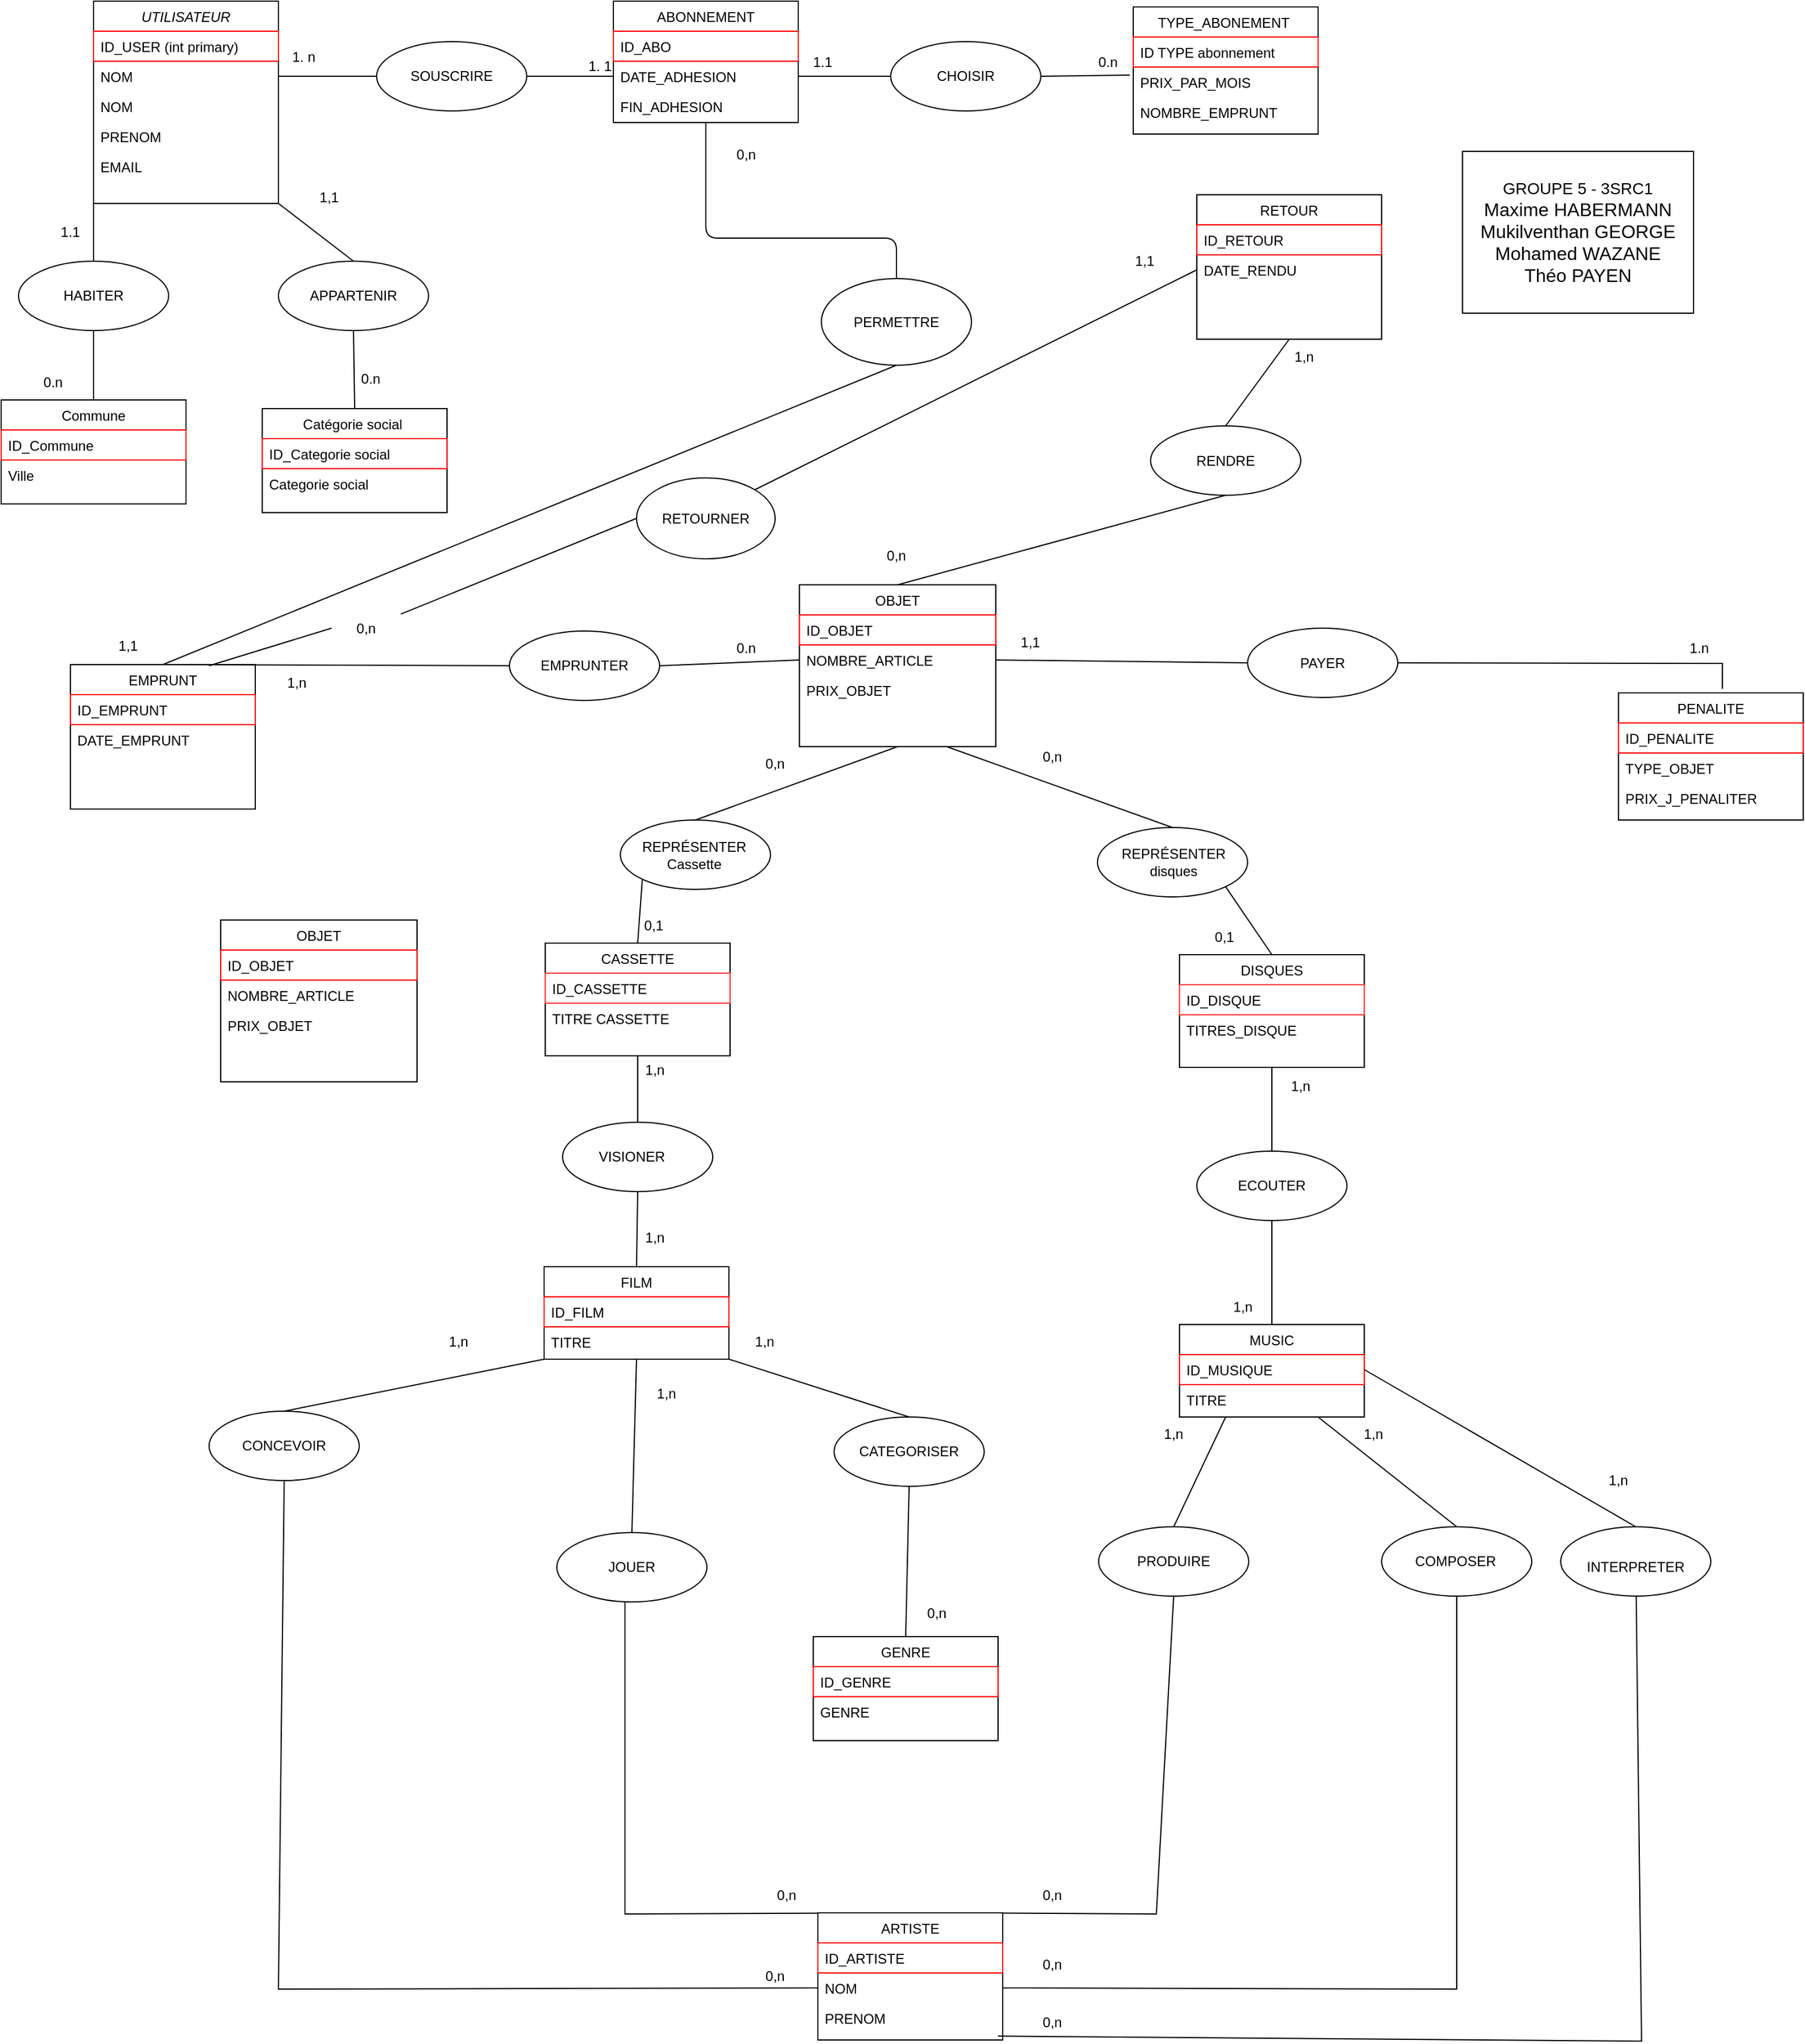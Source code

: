 <mxfile pages="3">
    <diagram id="XZ2FNBFQHorzxM068JaM" name="MCD (validé)">
        <mxGraphModel dx="991" dy="653" grid="1" gridSize="10" guides="1" tooltips="1" connect="1" arrows="1" fold="1" page="1" pageScale="1" pageWidth="827" pageHeight="1169" math="0" shadow="0">
            <root>
                <mxCell id="0"/>
                <mxCell id="1" parent="0"/>
                <mxCell id="SOIeBWDmBt10avhGpR6U-1" value="&lt;span style=&quot;color: rgba(0 , 0 , 0 , 0) ; font-family: monospace ; font-size: 0px&quot;&gt;%3CmxGraphModel%3E%3Croot%3E%3CmxCell%20id%3D%220%22%2F%3E%3CmxCell%20id%3D%221%22%20parent%3D%220%22%2F%3E%3CmxCell%20id%3D%222%22%20value%3D%22PRIX_J_PRENALITER%22%20style%3D%22text%3Balign%3Dleft%3BverticalAlign%3Dtop%3BspacingLeft%3D4%3BspacingRight%3D4%3Boverflow%3Dhidden%3Brotatable%3D0%3Bpoints%3D%5B%5B0%2C0.5%5D%2C%5B1%2C0.5%5D%5D%3BportConstraint%3Deastwest%3B%22%20vertex%3D%221%22%20parent%3D%221%22%3E%3CmxGeometry%20x%3D%22230%22%20y%3D%22362%22%20width%3D%22160%22%20height%3D%2226%22%20as%3D%22geometry%22%2F%3E%3C%2FmxCell%3E%3C%2Froot%3E%3C%2FmxGraphModel%3E&lt;/span&gt;" style="ellipse;whiteSpace=wrap;html=1;" parent="1" vertex="1">
                    <mxGeometry x="460" y="560" width="130" height="60" as="geometry"/>
                </mxCell>
                <mxCell id="SOIeBWDmBt10avhGpR6U-2" value="UTILISATEUR" style="swimlane;fontStyle=2;align=center;verticalAlign=top;childLayout=stackLayout;horizontal=1;startSize=26;horizontalStack=0;resizeParent=1;resizeLast=0;collapsible=1;marginBottom=0;rounded=0;shadow=0;strokeWidth=1;" parent="1" vertex="1">
                    <mxGeometry x="100" y="15" width="160" height="175" as="geometry">
                        <mxRectangle x="230" y="140" width="160" height="26" as="alternateBounds"/>
                    </mxGeometry>
                </mxCell>
                <mxCell id="SOIeBWDmBt10avhGpR6U-3" value="ID_USER (int primary)" style="text;align=left;verticalAlign=top;spacingLeft=4;spacingRight=4;overflow=hidden;rotatable=0;points=[[0,0.5],[1,0.5]];portConstraint=eastwest;rounded=0;shadow=0;html=0;strokeColor=#FF0000;" parent="SOIeBWDmBt10avhGpR6U-2" vertex="1">
                    <mxGeometry y="26" width="160" height="26" as="geometry"/>
                </mxCell>
                <mxCell id="SOIeBWDmBt10avhGpR6U-4" value="NOM" style="text;align=left;verticalAlign=top;spacingLeft=4;spacingRight=4;overflow=hidden;rotatable=0;points=[[0,0.5],[1,0.5]];portConstraint=eastwest;rounded=0;shadow=0;html=0;" parent="SOIeBWDmBt10avhGpR6U-2" vertex="1">
                    <mxGeometry y="52" width="160" height="26" as="geometry"/>
                </mxCell>
                <mxCell id="SOIeBWDmBt10avhGpR6U-5" value="NOM" style="text;align=left;verticalAlign=top;spacingLeft=4;spacingRight=4;overflow=hidden;rotatable=0;points=[[0,0.5],[1,0.5]];portConstraint=eastwest;rounded=0;shadow=0;html=0;" parent="SOIeBWDmBt10avhGpR6U-2" vertex="1">
                    <mxGeometry y="78" width="160" height="26" as="geometry"/>
                </mxCell>
                <mxCell id="SOIeBWDmBt10avhGpR6U-6" value="PRENOM" style="text;align=left;verticalAlign=top;spacingLeft=4;spacingRight=4;overflow=hidden;rotatable=0;points=[[0,0.5],[1,0.5]];portConstraint=eastwest;rounded=0;shadow=0;html=0;" parent="SOIeBWDmBt10avhGpR6U-2" vertex="1">
                    <mxGeometry y="104" width="160" height="26" as="geometry"/>
                </mxCell>
                <mxCell id="SOIeBWDmBt10avhGpR6U-7" value="EMAIL" style="text;align=left;verticalAlign=top;spacingLeft=4;spacingRight=4;overflow=hidden;rotatable=0;points=[[0,0.5],[1,0.5]];portConstraint=eastwest;" parent="SOIeBWDmBt10avhGpR6U-2" vertex="1">
                    <mxGeometry y="130" width="160" height="26" as="geometry"/>
                </mxCell>
                <mxCell id="SOIeBWDmBt10avhGpR6U-8" value="ABONNEMENT" style="swimlane;fontStyle=0;align=center;verticalAlign=top;childLayout=stackLayout;horizontal=1;startSize=26;horizontalStack=0;resizeParent=1;resizeLast=0;collapsible=1;marginBottom=0;rounded=0;shadow=0;strokeWidth=1;" parent="1" vertex="1">
                    <mxGeometry x="550" y="15" width="160" height="105" as="geometry">
                        <mxRectangle x="550" y="140" width="160" height="26" as="alternateBounds"/>
                    </mxGeometry>
                </mxCell>
                <mxCell id="SOIeBWDmBt10avhGpR6U-9" value="ID_ABO" style="text;align=left;verticalAlign=top;spacingLeft=4;spacingRight=4;overflow=hidden;rotatable=0;points=[[0,0.5],[1,0.5]];portConstraint=eastwest;rounded=0;shadow=0;html=0;strokeColor=#FF0000;" parent="SOIeBWDmBt10avhGpR6U-8" vertex="1">
                    <mxGeometry y="26" width="160" height="26" as="geometry"/>
                </mxCell>
                <mxCell id="SOIeBWDmBt10avhGpR6U-10" value="DATE_ADHESION" style="text;align=left;verticalAlign=top;spacingLeft=4;spacingRight=4;overflow=hidden;rotatable=0;points=[[0,0.5],[1,0.5]];portConstraint=eastwest;rounded=0;shadow=0;html=0;" parent="SOIeBWDmBt10avhGpR6U-8" vertex="1">
                    <mxGeometry y="52" width="160" height="26" as="geometry"/>
                </mxCell>
                <mxCell id="SOIeBWDmBt10avhGpR6U-11" value="FIN_ADHESION" style="text;align=left;verticalAlign=top;spacingLeft=4;spacingRight=4;overflow=hidden;rotatable=0;points=[[0,0.5],[1,0.5]];portConstraint=eastwest;rounded=0;shadow=0;html=0;" parent="SOIeBWDmBt10avhGpR6U-8" vertex="1">
                    <mxGeometry y="78" width="160" height="26" as="geometry"/>
                </mxCell>
                <mxCell id="SOIeBWDmBt10avhGpR6U-12" value="&lt;span style=&quot;color: rgba(0 , 0 , 0 , 0) ; font-family: monospace ; font-size: 0px&quot;&gt;%3CmxGraphModel%3E%3Croot%3E%3CmxCell%20id%3D%220%22%2F%3E%3CmxCell%20id%3D%221%22%20parent%3D%220%22%2F%3E%3CmxCell%20id%3D%222%22%20value%3D%22PRIX_J_PRENALITER%22%20style%3D%22text%3Balign%3Dleft%3BverticalAlign%3Dtop%3BspacingLeft%3D4%3BspacingRight%3D4%3Boverflow%3Dhidden%3Brotatable%3D0%3Bpoints%3D%5B%5B0%2C0.5%5D%2C%5B1%2C0.5%5D%5D%3BportConstraint%3Deastwest%3B%22%20vertex%3D%221%22%20parent%3D%221%22%3E%3CmxGeometry%20x%3D%22230%22%20y%3D%22362%22%20width%3D%22160%22%20height%3D%2226%22%20as%3D%22geometry%22%2F%3E%3C%2FmxCell%3E%3C%2Froot%3E%3C%2FmxGraphModel%3E&lt;/span&gt;" style="ellipse;whiteSpace=wrap;html=1;" parent="1" vertex="1">
                    <mxGeometry x="345" y="50" width="130" height="60" as="geometry"/>
                </mxCell>
                <mxCell id="SOIeBWDmBt10avhGpR6U-13" value="" style="endArrow=none;shadow=0;strokeWidth=1;rounded=0;endFill=1;edgeStyle=elbowEdgeStyle;elbow=vertical;" parent="1" source="SOIeBWDmBt10avhGpR6U-2" target="SOIeBWDmBt10avhGpR6U-12" edge="1">
                    <mxGeometry x="0.5" y="41" relative="1" as="geometry">
                        <mxPoint x="180" y="78" as="sourcePoint"/>
                        <mxPoint x="480" y="78" as="targetPoint"/>
                        <mxPoint x="-40" y="32" as="offset"/>
                    </mxGeometry>
                </mxCell>
                <mxCell id="SOIeBWDmBt10avhGpR6U-14" value="1. n" style="resizable=0;align=left;verticalAlign=bottom;labelBackgroundColor=none;fontSize=12;" parent="SOIeBWDmBt10avhGpR6U-13" connectable="0" vertex="1">
                    <mxGeometry x="-1" relative="1" as="geometry">
                        <mxPoint x="10" y="-8" as="offset"/>
                    </mxGeometry>
                </mxCell>
                <mxCell id="SOIeBWDmBt10avhGpR6U-15" value="OBJET" style="swimlane;fontStyle=0;align=center;verticalAlign=top;childLayout=stackLayout;horizontal=1;startSize=26;horizontalStack=0;resizeParent=1;resizeLast=0;collapsible=1;marginBottom=0;rounded=0;shadow=0;strokeWidth=1;" parent="1" vertex="1">
                    <mxGeometry x="711" y="520" width="170" height="140" as="geometry">
                        <mxRectangle x="340" y="380" width="170" height="26" as="alternateBounds"/>
                    </mxGeometry>
                </mxCell>
                <mxCell id="SOIeBWDmBt10avhGpR6U-16" value="ID_OBJET" style="text;align=left;verticalAlign=top;spacingLeft=4;spacingRight=4;overflow=hidden;rotatable=0;points=[[0,0.5],[1,0.5]];portConstraint=eastwest;strokeColor=#FF0000;" parent="SOIeBWDmBt10avhGpR6U-15" vertex="1">
                    <mxGeometry y="26" width="170" height="26" as="geometry"/>
                </mxCell>
                <mxCell id="SOIeBWDmBt10avhGpR6U-17" value="NOMBRE_ARTICLE" style="text;align=left;verticalAlign=top;spacingLeft=4;spacingRight=4;overflow=hidden;rotatable=0;points=[[0,0.5],[1,0.5]];portConstraint=eastwest;" parent="SOIeBWDmBt10avhGpR6U-15" vertex="1">
                    <mxGeometry y="52" width="170" height="26" as="geometry"/>
                </mxCell>
                <mxCell id="SOIeBWDmBt10avhGpR6U-18" value="PRIX_OBJET" style="text;align=left;verticalAlign=top;spacingLeft=4;spacingRight=4;overflow=hidden;rotatable=0;points=[[0,0.5],[1,0.5]];portConstraint=eastwest;" parent="SOIeBWDmBt10avhGpR6U-15" vertex="1">
                    <mxGeometry y="78" width="170" height="26" as="geometry"/>
                </mxCell>
                <mxCell id="SOIeBWDmBt10avhGpR6U-19" value="FILM" style="swimlane;fontStyle=0;align=center;verticalAlign=top;childLayout=stackLayout;horizontal=1;startSize=26;horizontalStack=0;resizeParent=1;resizeLast=0;collapsible=1;marginBottom=0;rounded=0;shadow=0;strokeWidth=1;" parent="1" vertex="1">
                    <mxGeometry x="490" y="1110" width="160" height="80" as="geometry">
                        <mxRectangle x="340" y="380" width="170" height="26" as="alternateBounds"/>
                    </mxGeometry>
                </mxCell>
                <mxCell id="SOIeBWDmBt10avhGpR6U-20" value="ID_FILM" style="text;align=left;verticalAlign=top;spacingLeft=4;spacingRight=4;overflow=hidden;rotatable=0;points=[[0,0.5],[1,0.5]];portConstraint=eastwest;strokeColor=#FF0000;" parent="SOIeBWDmBt10avhGpR6U-19" vertex="1">
                    <mxGeometry y="26" width="160" height="26" as="geometry"/>
                </mxCell>
                <mxCell id="SOIeBWDmBt10avhGpR6U-21" value="TITRE" style="text;align=left;verticalAlign=top;spacingLeft=4;spacingRight=4;overflow=hidden;rotatable=0;points=[[0,0.5],[1,0.5]];portConstraint=eastwest;" parent="SOIeBWDmBt10avhGpR6U-19" vertex="1">
                    <mxGeometry y="52" width="160" height="26" as="geometry"/>
                </mxCell>
                <mxCell id="SOIeBWDmBt10avhGpR6U-22" value="MUSIC" style="swimlane;fontStyle=0;align=center;verticalAlign=top;childLayout=stackLayout;horizontal=1;startSize=26;horizontalStack=0;resizeParent=1;resizeLast=0;collapsible=1;marginBottom=0;rounded=0;shadow=0;strokeWidth=1;" parent="1" vertex="1">
                    <mxGeometry x="1040" y="1160" width="160" height="80" as="geometry">
                        <mxRectangle x="340" y="380" width="170" height="26" as="alternateBounds"/>
                    </mxGeometry>
                </mxCell>
                <mxCell id="SOIeBWDmBt10avhGpR6U-23" value="ID_MUSIQUE" style="text;align=left;verticalAlign=top;spacingLeft=4;spacingRight=4;overflow=hidden;rotatable=0;points=[[0,0.5],[1,0.5]];portConstraint=eastwest;strokeColor=#FF0000;" parent="SOIeBWDmBt10avhGpR6U-22" vertex="1">
                    <mxGeometry y="26" width="160" height="26" as="geometry"/>
                </mxCell>
                <mxCell id="SOIeBWDmBt10avhGpR6U-24" value="TITRE" style="text;align=left;verticalAlign=top;spacingLeft=4;spacingRight=4;overflow=hidden;rotatable=0;points=[[0,0.5],[1,0.5]];portConstraint=eastwest;" parent="SOIeBWDmBt10avhGpR6U-22" vertex="1">
                    <mxGeometry y="52" width="160" height="26" as="geometry"/>
                </mxCell>
                <mxCell id="SOIeBWDmBt10avhGpR6U-25" value="Commune" style="swimlane;fontStyle=0;align=center;verticalAlign=top;childLayout=stackLayout;horizontal=1;startSize=26;horizontalStack=0;resizeParent=1;resizeLast=0;collapsible=1;marginBottom=0;rounded=0;shadow=0;strokeWidth=1;" parent="1" vertex="1">
                    <mxGeometry x="20" y="360" width="160" height="90" as="geometry">
                        <mxRectangle x="70" y="410" width="170" height="26" as="alternateBounds"/>
                    </mxGeometry>
                </mxCell>
                <mxCell id="SOIeBWDmBt10avhGpR6U-26" value="ID_Commune" style="text;align=left;verticalAlign=top;spacingLeft=4;spacingRight=4;overflow=hidden;rotatable=0;points=[[0,0.5],[1,0.5]];portConstraint=eastwest;strokeColor=#FF0000;" parent="SOIeBWDmBt10avhGpR6U-25" vertex="1">
                    <mxGeometry y="26" width="160" height="26" as="geometry"/>
                </mxCell>
                <mxCell id="SOIeBWDmBt10avhGpR6U-27" value="Ville" style="text;align=left;verticalAlign=top;spacingLeft=4;spacingRight=4;overflow=hidden;rotatable=0;points=[[0,0.5],[1,0.5]];portConstraint=eastwest;" parent="SOIeBWDmBt10avhGpR6U-25" vertex="1">
                    <mxGeometry y="52" width="160" height="26" as="geometry"/>
                </mxCell>
                <mxCell id="SOIeBWDmBt10avhGpR6U-28" value="&lt;span style=&quot;color: rgba(0 , 0 , 0 , 0) ; font-family: monospace ; font-size: 0px&quot;&gt;%3CmxGraphModel%3E%3Croot%3E%3CmxCell%20id%3D%220%22%2F%3E%3CmxCell%20id%3D%221%22%20parent%3D%220%22%2F%3E%3CmxCell%20id%3D%222%22%20value%3D%22PRIX_J_PRENALITER%22%20style%3D%22text%3Balign%3Dleft%3BverticalAlign%3Dtop%3BspacingLeft%3D4%3BspacingRight%3D4%3Boverflow%3Dhidden%3Brotatable%3D0%3Bpoints%3D%5B%5B0%2C0.5%5D%2C%5B1%2C0.5%5D%5D%3BportConstraint%3Deastwest%3B%22%20vertex%3D%221%22%20parent%3D%221%22%3E%3CmxGeometry%20x%3D%22230%22%20y%3D%22362%22%20width%3D%22160%22%20height%3D%2226%22%20as%3D%22geometry%22%2F%3E%3C%2FmxCell%3E%3C%2Froot%3E%3C%2FmxGraphModel%3E&lt;/span&gt;" style="ellipse;whiteSpace=wrap;html=1;" parent="1" vertex="1">
                    <mxGeometry x="506" y="985" width="130" height="60" as="geometry"/>
                </mxCell>
                <mxCell id="SOIeBWDmBt10avhGpR6U-29" value="VISIONER" style="text;html=1;strokeColor=none;fillColor=none;align=center;verticalAlign=middle;whiteSpace=wrap;rounded=0;" parent="1" vertex="1">
                    <mxGeometry x="526" y="1000" width="80" height="30" as="geometry"/>
                </mxCell>
                <mxCell id="SOIeBWDmBt10avhGpR6U-30" value="&lt;span style=&quot;color: rgba(0 , 0 , 0 , 0) ; font-family: monospace ; font-size: 0px&quot;&gt;%3CmxGraphModel%3E%3Croot%3E%3CmxCell%20id%3D%220%22%2F%3E%3CmxCell%20id%3D%221%22%20parent%3D%220%22%2F%3E%3CmxCell%20id%3D%222%22%20value%3D%22PRIX_J_PRENALITER%22%20style%3D%22text%3Balign%3Dleft%3BverticalAlign%3Dtop%3BspacingLeft%3D4%3BspacingRight%3D4%3Boverflow%3Dhidden%3Brotatable%3D0%3Bpoints%3D%5B%5B0%2C0.5%5D%2C%5B1%2C0.5%5D%5D%3BportConstraint%3Deastwest%3B%22%20vertex%3D%221%22%20parent%3D%221%22%3E%3CmxGeometry%20x%3D%22230%22%20y%3D%22362%22%20width%3D%22160%22%20height%3D%2226%22%20as%3D%22geometry%22%2F%3E%3C%2FmxCell%3E%3C%2Froot%3E%3C%2FmxGraphModel%3E&lt;/span&gt;" style="ellipse;whiteSpace=wrap;html=1;" parent="1" vertex="1">
                    <mxGeometry x="730" y="255" width="130" height="75" as="geometry"/>
                </mxCell>
                <mxCell id="SOIeBWDmBt10avhGpR6U-31" value="EMPRUNTER" style="text;html=1;strokeColor=none;fillColor=none;align=center;verticalAlign=middle;whiteSpace=wrap;rounded=0;" parent="1" vertex="1">
                    <mxGeometry x="495" y="575" width="60" height="30" as="geometry"/>
                </mxCell>
                <mxCell id="SOIeBWDmBt10avhGpR6U-32" value="PERMETTRE" style="text;html=1;strokeColor=none;fillColor=none;align=center;verticalAlign=middle;whiteSpace=wrap;rounded=0;" parent="1" vertex="1">
                    <mxGeometry x="765" y="277.5" width="60" height="30" as="geometry"/>
                </mxCell>
                <mxCell id="SOIeBWDmBt10avhGpR6U-33" value="SOUSCRIRE" style="text;html=1;strokeColor=none;fillColor=none;align=center;verticalAlign=middle;whiteSpace=wrap;rounded=0;" parent="1" vertex="1">
                    <mxGeometry x="380" y="65" width="60" height="30" as="geometry"/>
                </mxCell>
                <mxCell id="SOIeBWDmBt10avhGpR6U-34" value="1,1" style="text;html=1;strokeColor=none;fillColor=none;align=center;verticalAlign=middle;whiteSpace=wrap;rounded=0;" parent="1" vertex="1">
                    <mxGeometry x="274" y="170" width="60" height="30" as="geometry"/>
                </mxCell>
                <mxCell id="SOIeBWDmBt10avhGpR6U-35" value="0.n" style="text;html=1;strokeColor=none;fillColor=none;align=center;verticalAlign=middle;whiteSpace=wrap;rounded=0;" parent="1" vertex="1">
                    <mxGeometry x="35" y="330" width="60" height="30" as="geometry"/>
                </mxCell>
                <mxCell id="SOIeBWDmBt10avhGpR6U-36" value="1.1" style="text;html=1;strokeColor=none;fillColor=none;align=center;verticalAlign=middle;whiteSpace=wrap;rounded=0;" parent="1" vertex="1">
                    <mxGeometry x="50" y="200" width="60" height="30" as="geometry"/>
                </mxCell>
                <mxCell id="SOIeBWDmBt10avhGpR6U-37" value="0,n" style="text;html=1;strokeColor=none;fillColor=none;align=center;verticalAlign=middle;whiteSpace=wrap;rounded=0;" parent="1" vertex="1">
                    <mxGeometry x="635" y="132.5" width="60" height="30" as="geometry"/>
                </mxCell>
                <mxCell id="SOIeBWDmBt10avhGpR6U-38" value="1,n" style="text;html=1;strokeColor=none;fillColor=none;align=center;verticalAlign=middle;whiteSpace=wrap;rounded=0;" parent="1" vertex="1">
                    <mxGeometry x="1118" y="307.5" width="60" height="30" as="geometry"/>
                </mxCell>
                <mxCell id="SOIeBWDmBt10avhGpR6U-39" value="&lt;span style=&quot;color: rgba(0 , 0 , 0 , 0) ; font-family: monospace ; font-size: 0px&quot;&gt;%3CmxGraphModel%3E%3Croot%3E%3CmxCell%20id%3D%220%22%2F%3E%3CmxCell%20id%3D%221%22%20parent%3D%220%22%2F%3E%3CmxCell%20id%3D%222%22%20value%3D%22PRIX_J_PRENALITER%22%20style%3D%22text%3Balign%3Dleft%3BverticalAlign%3Dtop%3BspacingLeft%3D4%3BspacingRight%3D4%3Boverflow%3Dhidden%3Brotatable%3D0%3Bpoints%3D%5B%5B0%2C0.5%5D%2C%5B1%2C0.5%5D%5D%3BportConstraint%3Deastwest%3B%22%20vertex%3D%221%22%20parent%3D%221%22%3E%3CmxGeometry%20x%3D%22230%22%20y%3D%22362%22%20width%3D%22160%22%20height%3D%2226%22%20as%3D%22geometry%22%2F%3E%3C%2FmxCell%3E%3C%2Froot%3E%3C%2FmxGraphModel%3E&lt;/span&gt;" style="ellipse;whiteSpace=wrap;html=1;" parent="1" vertex="1">
                    <mxGeometry x="790" y="50" width="130" height="60" as="geometry"/>
                </mxCell>
                <mxCell id="SOIeBWDmBt10avhGpR6U-40" value="" style="endArrow=none;html=1;rounded=0;entryX=0;entryY=0.5;entryDx=0;entryDy=0;exitX=1;exitY=0.5;exitDx=0;exitDy=0;" parent="1" source="SOIeBWDmBt10avhGpR6U-10" target="SOIeBWDmBt10avhGpR6U-39" edge="1">
                    <mxGeometry width="50" height="50" relative="1" as="geometry">
                        <mxPoint x="580" y="350" as="sourcePoint"/>
                        <mxPoint x="630" y="300" as="targetPoint"/>
                    </mxGeometry>
                </mxCell>
                <mxCell id="SOIeBWDmBt10avhGpR6U-41" value="CHOISIR" style="text;html=1;strokeColor=none;fillColor=none;align=center;verticalAlign=middle;whiteSpace=wrap;rounded=0;" parent="1" vertex="1">
                    <mxGeometry x="825" y="65" width="60" height="30" as="geometry"/>
                </mxCell>
                <mxCell id="SOIeBWDmBt10avhGpR6U-42" value="TYPE_ABONEMENT " style="swimlane;fontStyle=0;align=center;verticalAlign=top;childLayout=stackLayout;horizontal=1;startSize=26;horizontalStack=0;resizeParent=1;resizeLast=0;collapsible=1;marginBottom=0;rounded=0;shadow=0;strokeWidth=1;" parent="1" vertex="1">
                    <mxGeometry x="1000" y="20" width="160" height="110" as="geometry">
                        <mxRectangle x="70" y="410" width="170" height="26" as="alternateBounds"/>
                    </mxGeometry>
                </mxCell>
                <mxCell id="SOIeBWDmBt10avhGpR6U-43" value="ID TYPE abonnement" style="text;align=left;verticalAlign=top;spacingLeft=4;spacingRight=4;overflow=hidden;rotatable=0;points=[[0,0.5],[1,0.5]];portConstraint=eastwest;strokeColor=#FF0000;" parent="SOIeBWDmBt10avhGpR6U-42" vertex="1">
                    <mxGeometry y="26" width="160" height="26" as="geometry"/>
                </mxCell>
                <mxCell id="SOIeBWDmBt10avhGpR6U-44" value="PRIX_PAR_MOIS" style="text;align=left;verticalAlign=top;spacingLeft=4;spacingRight=4;overflow=hidden;rotatable=0;points=[[0,0.5],[1,0.5]];portConstraint=eastwest;" parent="SOIeBWDmBt10avhGpR6U-42" vertex="1">
                    <mxGeometry y="52" width="160" height="26" as="geometry"/>
                </mxCell>
                <mxCell id="SOIeBWDmBt10avhGpR6U-45" value="NOMBRE_EMPRUNT" style="text;align=left;verticalAlign=top;spacingLeft=4;spacingRight=4;overflow=hidden;rotatable=0;points=[[0,0.5],[1,0.5]];portConstraint=eastwest;" parent="SOIeBWDmBt10avhGpR6U-42" vertex="1">
                    <mxGeometry y="78" width="160" height="26" as="geometry"/>
                </mxCell>
                <mxCell id="SOIeBWDmBt10avhGpR6U-46" value="" style="endArrow=none;html=1;rounded=0;entryX=-0.019;entryY=0.269;entryDx=0;entryDy=0;exitX=1;exitY=0.5;exitDx=0;exitDy=0;entryPerimeter=0;" parent="1" source="SOIeBWDmBt10avhGpR6U-39" target="SOIeBWDmBt10avhGpR6U-44" edge="1">
                    <mxGeometry width="50" height="50" relative="1" as="geometry">
                        <mxPoint x="1020" y="79.5" as="sourcePoint"/>
                        <mxPoint x="1133" y="79.5" as="targetPoint"/>
                    </mxGeometry>
                </mxCell>
                <mxCell id="SOIeBWDmBt10avhGpR6U-47" value="PENALITE" style="swimlane;fontStyle=0;align=center;verticalAlign=top;childLayout=stackLayout;horizontal=1;startSize=26;horizontalStack=0;resizeParent=1;resizeLast=0;collapsible=1;marginBottom=0;rounded=0;shadow=0;strokeWidth=1;" parent="1" vertex="1">
                    <mxGeometry x="1420" y="613.5" width="160" height="110" as="geometry">
                        <mxRectangle x="340" y="380" width="170" height="26" as="alternateBounds"/>
                    </mxGeometry>
                </mxCell>
                <mxCell id="SOIeBWDmBt10avhGpR6U-48" value="ID_PENALITE" style="text;align=left;verticalAlign=top;spacingLeft=4;spacingRight=4;overflow=hidden;rotatable=0;points=[[0,0.5],[1,0.5]];portConstraint=eastwest;strokeColor=#FF0000;" parent="SOIeBWDmBt10avhGpR6U-47" vertex="1">
                    <mxGeometry y="26" width="160" height="26" as="geometry"/>
                </mxCell>
                <mxCell id="SOIeBWDmBt10avhGpR6U-49" value="TYPE_OBJET" style="text;align=left;verticalAlign=top;spacingLeft=4;spacingRight=4;overflow=hidden;rotatable=0;points=[[0,0.5],[1,0.5]];portConstraint=eastwest;strokeColor=none;" parent="SOIeBWDmBt10avhGpR6U-47" vertex="1">
                    <mxGeometry y="52" width="160" height="26" as="geometry"/>
                </mxCell>
                <mxCell id="SOIeBWDmBt10avhGpR6U-50" value="PRIX_J_PENALITER" style="text;align=left;verticalAlign=top;spacingLeft=4;spacingRight=4;overflow=hidden;rotatable=0;points=[[0,0.5],[1,0.5]];portConstraint=eastwest;" parent="SOIeBWDmBt10avhGpR6U-47" vertex="1">
                    <mxGeometry y="78" width="160" height="26" as="geometry"/>
                </mxCell>
                <mxCell id="SOIeBWDmBt10avhGpR6U-51" value="&lt;span style=&quot;color: rgba(0 , 0 , 0 , 0) ; font-family: monospace ; font-size: 0px&quot;&gt;%3CmxGraphModel%3E%3Croot%3E%3CmxCell%20id%3D%220%22%2F%3E%3CmxCell%20id%3D%221%22%20parent%3D%220%22%2F%3E%3CmxCell%20id%3D%222%22%20value%3D%22PRIX_J_PRENALITER%22%20style%3D%22text%3Balign%3Dleft%3BverticalAlign%3Dtop%3BspacingLeft%3D4%3BspacingRight%3D4%3Boverflow%3Dhidden%3Brotatable%3D0%3Bpoints%3D%5B%5B0%2C0.5%5D%2C%5B1%2C0.5%5D%5D%3BportConstraint%3Deastwest%3B%22%20vertex%3D%221%22%20parent%3D%221%22%3E%3CmxGeometry%20x%3D%22230%22%20y%3D%22362%22%20width%3D%22160%22%20height%3D%2226%22%20as%3D%22geometry%22%2F%3E%3C%2FmxCell%3E%3C%2Froot%3E%3C%2FmxGraphModel%3E&lt;/span&gt;" style="ellipse;whiteSpace=wrap;html=1;" parent="1" vertex="1">
                    <mxGeometry x="1099" y="557.5" width="130" height="60" as="geometry"/>
                </mxCell>
                <mxCell id="SOIeBWDmBt10avhGpR6U-52" value="PAYER" style="text;html=1;strokeColor=none;fillColor=none;align=center;verticalAlign=middle;whiteSpace=wrap;rounded=0;" parent="1" vertex="1">
                    <mxGeometry x="1135" y="572.5" width="58" height="30" as="geometry"/>
                </mxCell>
                <mxCell id="SOIeBWDmBt10avhGpR6U-53" value="1,1" style="text;html=1;strokeColor=none;fillColor=none;align=center;verticalAlign=middle;whiteSpace=wrap;rounded=0;" parent="1" vertex="1">
                    <mxGeometry x="881" y="555" width="60" height="30" as="geometry"/>
                </mxCell>
                <mxCell id="SOIeBWDmBt10avhGpR6U-54" value="Catégorie social " style="swimlane;fontStyle=0;align=center;verticalAlign=top;childLayout=stackLayout;horizontal=1;startSize=26;horizontalStack=0;resizeParent=1;resizeLast=0;collapsible=1;marginBottom=0;rounded=0;shadow=0;strokeWidth=1;" parent="1" vertex="1">
                    <mxGeometry x="246" y="367.5" width="160" height="90" as="geometry">
                        <mxRectangle x="70" y="410" width="170" height="26" as="alternateBounds"/>
                    </mxGeometry>
                </mxCell>
                <mxCell id="SOIeBWDmBt10avhGpR6U-55" value="ID_Categorie social" style="text;align=left;verticalAlign=top;spacingLeft=4;spacingRight=4;overflow=hidden;rotatable=0;points=[[0,0.5],[1,0.5]];portConstraint=eastwest;strokeColor=#FF0000;" parent="SOIeBWDmBt10avhGpR6U-54" vertex="1">
                    <mxGeometry y="26" width="160" height="26" as="geometry"/>
                </mxCell>
                <mxCell id="SOIeBWDmBt10avhGpR6U-56" value="Categorie social" style="text;align=left;verticalAlign=top;spacingLeft=4;spacingRight=4;overflow=hidden;rotatable=0;points=[[0,0.5],[1,0.5]];portConstraint=eastwest;strokeColor=none;" parent="SOIeBWDmBt10avhGpR6U-54" vertex="1">
                    <mxGeometry y="52" width="160" height="26" as="geometry"/>
                </mxCell>
                <mxCell id="SOIeBWDmBt10avhGpR6U-57" value="" style="endArrow=none;html=1;rounded=0;entryX=0;entryY=0.5;entryDx=0;entryDy=0;exitX=1;exitY=0.5;exitDx=0;exitDy=0;" parent="1" target="SOIeBWDmBt10avhGpR6U-51" edge="1">
                    <mxGeometry width="50" height="50" relative="1" as="geometry">
                        <mxPoint x="881" y="585.0" as="sourcePoint"/>
                        <mxPoint x="801" y="840" as="targetPoint"/>
                        <Array as="points"/>
                    </mxGeometry>
                </mxCell>
                <mxCell id="SOIeBWDmBt10avhGpR6U-58" value="0.n" style="resizable=0;align=right;verticalAlign=bottom;labelBackgroundColor=none;fontSize=12;" parent="1" connectable="0" vertex="1">
                    <mxGeometry x="727.001" y="67.5" as="geometry">
                        <mxPoint x="261" y="9" as="offset"/>
                    </mxGeometry>
                </mxCell>
                <mxCell id="SOIeBWDmBt10avhGpR6U-59" value="1.1" style="resizable=0;align=right;verticalAlign=bottom;labelBackgroundColor=none;fontSize=12;" parent="1" connectable="0" vertex="1">
                    <mxGeometry x="980.001" y="102.5" as="geometry">
                        <mxPoint x="-239" y="-26" as="offset"/>
                    </mxGeometry>
                </mxCell>
                <mxCell id="SOIeBWDmBt10avhGpR6U-60" value="" style="endArrow=none;html=1;exitX=1;exitY=0.5;exitDx=0;exitDy=0;entryX=0;entryY=0.5;entryDx=0;entryDy=0;" parent="1" source="SOIeBWDmBt10avhGpR6U-12" target="SOIeBWDmBt10avhGpR6U-10" edge="1">
                    <mxGeometry width="50" height="50" relative="1" as="geometry">
                        <mxPoint x="420" y="160" as="sourcePoint"/>
                        <mxPoint x="780" y="140" as="targetPoint"/>
                    </mxGeometry>
                </mxCell>
                <mxCell id="SOIeBWDmBt10avhGpR6U-61" value="1. 1" style="resizable=0;align=right;verticalAlign=bottom;labelBackgroundColor=none;fontSize=12;" parent="1" connectable="0" vertex="1">
                    <mxGeometry x="549.998" y="79.998" as="geometry"/>
                </mxCell>
                <mxCell id="SOIeBWDmBt10avhGpR6U-62" value="&lt;span style=&quot;color: rgba(0 , 0 , 0 , 0) ; font-family: monospace ; font-size: 0px&quot;&gt;%3CmxGraphModel%3E%3Croot%3E%3CmxCell%20id%3D%220%22%2F%3E%3CmxCell%20id%3D%221%22%20parent%3D%220%22%2F%3E%3CmxCell%20id%3D%222%22%20value%3D%22PRIX_J_PRENALITER%22%20style%3D%22text%3Balign%3Dleft%3BverticalAlign%3Dtop%3BspacingLeft%3D4%3BspacingRight%3D4%3Boverflow%3Dhidden%3Brotatable%3D0%3Bpoints%3D%5B%5B0%2C0.5%5D%2C%5B1%2C0.5%5D%5D%3BportConstraint%3Deastwest%3B%22%20vertex%3D%221%22%20parent%3D%221%22%3E%3CmxGeometry%20x%3D%22230%22%20y%3D%22362%22%20width%3D%22160%22%20height%3D%2226%22%20as%3D%22geometry%22%2F%3E%3C%2FmxCell%3E%3C%2Froot%3E%3C%2FmxGraphModel%3E&lt;/span&gt;" style="ellipse;whiteSpace=wrap;html=1;" parent="1" vertex="1">
                    <mxGeometry x="35" y="240" width="130" height="60" as="geometry"/>
                </mxCell>
                <mxCell id="SOIeBWDmBt10avhGpR6U-63" value="HABITER" style="text;html=1;strokeColor=none;fillColor=none;align=center;verticalAlign=middle;whiteSpace=wrap;rounded=0;" parent="1" vertex="1">
                    <mxGeometry x="70" y="255" width="60" height="30" as="geometry"/>
                </mxCell>
                <mxCell id="SOIeBWDmBt10avhGpR6U-64" value="&lt;div style=&quot;box-sizing: border-box ; font-family: &amp;#34;segoe ui&amp;#34; , , &amp;#34;apple color emoji&amp;#34; , &amp;#34;segoe ui emoji&amp;#34; , sans-serif&quot;&gt;&lt;font style=&quot;font-size: 14px&quot;&gt;&lt;span itemscope=&quot;&quot; class=&quot;at-mentions-focus lpc-hoverTarget&quot; tabindex=&quot;0&quot;&gt;GROUPE 5 - 3SRC1&lt;/span&gt;&lt;/font&gt;&lt;/div&gt;&lt;div style=&quot;box-sizing: border-box ; font-family: &amp;#34;segoe ui&amp;#34; , , &amp;#34;apple color emoji&amp;#34; , &amp;#34;segoe ui emoji&amp;#34; , sans-serif&quot;&gt;&lt;font size=&quot;3&quot;&gt;&lt;span itemscope=&quot;&quot; class=&quot;at-mentions-focus lpc-hoverTarget&quot; tabindex=&quot;0&quot;&gt;Maxime HABERMANN&lt;/span&gt;&lt;/font&gt;&lt;/div&gt;&lt;div style=&quot;box-sizing: border-box ; font-family: &amp;#34;segoe ui&amp;#34; , , &amp;#34;apple color emoji&amp;#34; , &amp;#34;segoe ui emoji&amp;#34; , sans-serif&quot;&gt;&lt;font size=&quot;3&quot;&gt;&lt;span itemscope=&quot;&quot; class=&quot;mention-me at-mentions-focus lpc-hoverTarget&quot; tabindex=&quot;0&quot;&gt;Mukilventhan GEORGE&lt;/span&gt;&lt;/font&gt;&lt;/div&gt;&lt;div style=&quot;box-sizing: border-box ; font-family: &amp;#34;segoe ui&amp;#34; , , &amp;#34;apple color emoji&amp;#34; , &amp;#34;segoe ui emoji&amp;#34; , sans-serif&quot;&gt;&lt;font size=&quot;3&quot;&gt;&lt;span itemscope=&quot;&quot; class=&quot;at-mentions-focus lpc-hoverTarget&quot; tabindex=&quot;0&quot;&gt;Mohamed WAZANE&lt;/span&gt;&lt;/font&gt;&lt;/div&gt;&lt;div style=&quot;box-sizing: border-box ; font-family: &amp;#34;segoe ui&amp;#34; , , &amp;#34;apple color emoji&amp;#34; , &amp;#34;segoe ui emoji&amp;#34; , sans-serif&quot;&gt;&lt;font size=&quot;3&quot;&gt;Théo PAYEN&lt;/font&gt;&lt;/div&gt;" style="rounded=0;whiteSpace=wrap;html=1;shadow=0;fontColor=#000000;fillColor=default;gradientColor=none;" parent="1" vertex="1">
                    <mxGeometry x="1285" y="145" width="200" height="140" as="geometry"/>
                </mxCell>
                <mxCell id="SOIeBWDmBt10avhGpR6U-65" value="&lt;span style=&quot;color: rgba(0 , 0 , 0 , 0) ; font-family: monospace ; font-size: 0px&quot;&gt;%3CmxGraphModel%3E%3Croot%3E%3CmxCell%20id%3D%220%22%2F%3E%3CmxCell%20id%3D%221%22%20parent%3D%220%22%2F%3E%3CmxCell%20id%3D%222%22%20value%3D%22PRIX_J_PRENALITER%22%20style%3D%22text%3Balign%3Dleft%3BverticalAlign%3Dtop%3BspacingLeft%3D4%3BspacingRight%3D4%3Boverflow%3Dhidden%3Brotatable%3D0%3Bpoints%3D%5B%5B0%2C0.5%5D%2C%5B1%2C0.5%5D%5D%3BportConstraint%3Deastwest%3B%22%20vertex%3D%221%22%20parent%3D%221%22%3E%3CmxGeometry%20x%3D%22230%22%20y%3D%22362%22%20width%3D%22160%22%20height%3D%2226%22%20as%3D%22geometry%22%2F%3E%3C%2FmxCell%3E%3C%2Froot%3E%3C%2FmxGraphModel%3E&lt;/span&gt;" style="ellipse;whiteSpace=wrap;html=1;" parent="1" vertex="1">
                    <mxGeometry x="260" y="240" width="130" height="60" as="geometry"/>
                </mxCell>
                <mxCell id="SOIeBWDmBt10avhGpR6U-66" value="APPARTENIR" style="text;html=1;strokeColor=none;fillColor=none;align=center;verticalAlign=middle;whiteSpace=wrap;rounded=0;" parent="1" vertex="1">
                    <mxGeometry x="295" y="255" width="60" height="30" as="geometry"/>
                </mxCell>
                <mxCell id="SOIeBWDmBt10avhGpR6U-67" value="" style="endArrow=none;html=1;exitX=1;exitY=1;exitDx=0;exitDy=0;entryX=0.5;entryY=0;entryDx=0;entryDy=0;" parent="1" source="SOIeBWDmBt10avhGpR6U-2" target="SOIeBWDmBt10avhGpR6U-65" edge="1">
                    <mxGeometry width="50" height="50" relative="1" as="geometry">
                        <mxPoint x="359.44" y="165.7" as="sourcePoint"/>
                        <mxPoint x="400" y="295" as="targetPoint"/>
                        <Array as="points"/>
                    </mxGeometry>
                </mxCell>
                <mxCell id="SOIeBWDmBt10avhGpR6U-68" value="GENRE" style="swimlane;fontStyle=0;align=center;verticalAlign=top;childLayout=stackLayout;horizontal=1;startSize=26;horizontalStack=0;resizeParent=1;resizeLast=0;collapsible=1;marginBottom=0;rounded=0;shadow=0;strokeWidth=1;" parent="1" vertex="1">
                    <mxGeometry x="723" y="1430" width="160" height="90" as="geometry">
                        <mxRectangle x="340" y="380" width="170" height="26" as="alternateBounds"/>
                    </mxGeometry>
                </mxCell>
                <mxCell id="SOIeBWDmBt10avhGpR6U-69" value="ID_GENRE" style="text;align=left;verticalAlign=top;spacingLeft=4;spacingRight=4;overflow=hidden;rotatable=0;points=[[0,0.5],[1,0.5]];portConstraint=eastwest;strokeColor=#FF0000;" parent="SOIeBWDmBt10avhGpR6U-68" vertex="1">
                    <mxGeometry y="26" width="160" height="26" as="geometry"/>
                </mxCell>
                <mxCell id="SOIeBWDmBt10avhGpR6U-70" value="GENRE" style="text;align=left;verticalAlign=top;spacingLeft=4;spacingRight=4;overflow=hidden;rotatable=0;points=[[0,0.5],[1,0.5]];portConstraint=eastwest;" parent="SOIeBWDmBt10avhGpR6U-68" vertex="1">
                    <mxGeometry y="52" width="160" height="26" as="geometry"/>
                </mxCell>
                <mxCell id="SOIeBWDmBt10avhGpR6U-71" value="&lt;span style=&quot;color: rgba(0 , 0 , 0 , 0) ; font-family: monospace ; font-size: 0px&quot;&gt;%3CmxGraphModel%3E%3Croot%3E%3CmxCell%20id%3D%220%22%2F%3E%3CmxCell%20id%3D%221%22%20parent%3D%220%22%2F%3E%3CmxCell%20id%3D%222%22%20value%3D%22PRIX_J_PRENALITER%22%20style%3D%22text%3Balign%3Dleft%3BverticalAlign%3Dtop%3BspacingLeft%3D4%3BspacingRight%3D4%3Boverflow%3Dhidden%3Brotatable%3D0%3Bpoints%3D%5B%5B0%2C0.5%5D%2C%5B1%2C0.5%5D%5D%3BportConstraint%3Deastwest%3B%22%20vertex%3D%221%22%20parent%3D%221%22%3E%3CmxGeometry%20x%3D%22230%22%20y%3D%22362%22%20width%3D%22160%22%20height%3D%2226%22%20as%3D%22geometry%22%2F%3E%3C%2FmxCell%3E%3C%2Froot%3E%3C%2FmxGraphModel%3E&lt;/span&gt;" style="ellipse;whiteSpace=wrap;html=1;" parent="1" vertex="1">
                    <mxGeometry x="1055" y="1010" width="130" height="60" as="geometry"/>
                </mxCell>
                <mxCell id="SOIeBWDmBt10avhGpR6U-72" value="ECOUTER" style="text;html=1;strokeColor=none;fillColor=none;align=center;verticalAlign=middle;whiteSpace=wrap;rounded=0;" parent="1" vertex="1">
                    <mxGeometry x="1090" y="1025" width="60" height="30" as="geometry"/>
                </mxCell>
                <mxCell id="SOIeBWDmBt10avhGpR6U-73" value="" style="endArrow=none;html=1;entryX=0.5;entryY=0;entryDx=0;entryDy=0;exitX=0;exitY=1;exitDx=0;exitDy=0;" parent="1" source="SOIeBWDmBt10avhGpR6U-2" target="SOIeBWDmBt10avhGpR6U-62" edge="1">
                    <mxGeometry width="50" height="50" relative="1" as="geometry">
                        <mxPoint x="365" y="233" as="sourcePoint"/>
                        <mxPoint x="366" y="360" as="targetPoint"/>
                        <Array as="points"/>
                    </mxGeometry>
                </mxCell>
                <mxCell id="SOIeBWDmBt10avhGpR6U-74" value="" style="endArrow=none;html=1;entryX=0.5;entryY=0;entryDx=0;entryDy=0;exitX=0;exitY=1;exitDx=0;exitDy=0;" parent="1" target="SOIeBWDmBt10avhGpR6U-25" edge="1">
                    <mxGeometry width="50" height="50" relative="1" as="geometry">
                        <mxPoint x="100" y="300" as="sourcePoint"/>
                        <mxPoint x="100" y="420" as="targetPoint"/>
                        <Array as="points"/>
                    </mxGeometry>
                </mxCell>
                <mxCell id="SOIeBWDmBt10avhGpR6U-75" value="&lt;span style=&quot;color: rgba(0 , 0 , 0 , 0) ; font-family: monospace ; font-size: 0px&quot;&gt;%3CmxGraphModel%3E%3Croot%3E%3CmxCell%20id%3D%220%22%2F%3E%3CmxCell%20id%3D%221%22%20parent%3D%220%22%2F%3E%3CmxCell%20id%3D%222%22%20value%3D%22PRIX_J_PRENALITER%22%20style%3D%22text%3Balign%3Dleft%3BverticalAlign%3Dtop%3BspacingLeft%3D4%3BspacingRight%3D4%3Boverflow%3Dhidden%3Brotatable%3D0%3Bpoints%3D%5B%5B0%2C0.5%5D%2C%5B1%2C0.5%5D%5D%3BportConstraint%3Deastwest%3B%22%20vertex%3D%221%22%20parent%3D%221%22%3E%3CmxGeometry%20x%3D%22230%22%20y%3D%22362%22%20width%3D%22160%22%20height%3D%2226%22%20as%3D%22geometry%22%2F%3E%3C%2FmxCell%3E%3C%2Froot%3E%3C%2FmxGraphModel%3E&lt;/span&gt;" style="ellipse;whiteSpace=wrap;html=1;" parent="1" vertex="1">
                    <mxGeometry x="970" y="1335" width="130" height="60" as="geometry"/>
                </mxCell>
                <mxCell id="SOIeBWDmBt10avhGpR6U-76" value="PRODUIRE" style="text;html=1;strokeColor=none;fillColor=none;align=center;verticalAlign=middle;whiteSpace=wrap;rounded=0;" parent="1" vertex="1">
                    <mxGeometry x="1005" y="1350" width="60" height="30" as="geometry"/>
                </mxCell>
                <mxCell id="SOIeBWDmBt10avhGpR6U-77" value="&lt;span style=&quot;color: rgba(0 , 0 , 0 , 0) ; font-family: monospace ; font-size: 0px&quot;&gt;%3CmxGraphModel%3E%3Croot%3E%3CmxCell%20id%3D%220%22%2F%3E%3CmxCell%20id%3D%221%22%20parent%3D%220%22%2F%3E%3CmxCell%20id%3D%222%22%20value%3D%22PRIX_J_PRENALITER%22%20style%3D%22text%3Balign%3Dleft%3BverticalAlign%3Dtop%3BspacingLeft%3D4%3BspacingRight%3D4%3Boverflow%3Dhidden%3Brotatable%3D0%3Bpoints%3D%5B%5B0%2C0.5%5D%2C%5B1%2C0.5%5D%5D%3BportConstraint%3Deastwest%3B%22%20vertex%3D%221%22%20parent%3D%221%22%3E%3CmxGeometry%20x%3D%22230%22%20y%3D%22362%22%20width%3D%22160%22%20height%3D%2226%22%20as%3D%22geometry%22%2F%3E%3C%2FmxCell%3E%3C%2Froot%3E%3C%2FmxGraphModel%3E&lt;/span&gt;" style="ellipse;whiteSpace=wrap;html=1;" parent="1" vertex="1">
                    <mxGeometry x="1215" y="1335" width="130" height="60" as="geometry"/>
                </mxCell>
                <mxCell id="SOIeBWDmBt10avhGpR6U-78" value="COMPOSER" style="text;html=1;strokeColor=none;fillColor=none;align=center;verticalAlign=middle;whiteSpace=wrap;rounded=0;" parent="1" vertex="1">
                    <mxGeometry x="1249" y="1350" width="60" height="30" as="geometry"/>
                </mxCell>
                <mxCell id="SOIeBWDmBt10avhGpR6U-79" value="" style="endArrow=none;html=1;exitX=0.5;exitY=1;exitDx=0;exitDy=0;entryX=0.5;entryY=0;entryDx=0;entryDy=0;" parent="1" source="SOIeBWDmBt10avhGpR6U-30" target="SOIeBWDmBt10avhGpR6U-124" edge="1">
                    <mxGeometry width="50" height="50" relative="1" as="geometry">
                        <mxPoint x="40" y="487" as="sourcePoint"/>
                        <mxPoint x="1070" y="360" as="targetPoint"/>
                        <Array as="points"/>
                    </mxGeometry>
                </mxCell>
                <mxCell id="SOIeBWDmBt10avhGpR6U-80" value="&lt;span style=&quot;color: rgba(0 , 0 , 0 , 0) ; font-family: monospace ; font-size: 0px&quot;&gt;%3CmxGraphModel%3E%3Croot%3E%3CmxCell%20id%3D%220%22%2F%3E%3CmxCell%20id%3D%221%22%20parent%3D%220%22%2F%3E%3CmxCell%20id%3D%222%22%20value%3D%22PRIX_J_PRENALITER%22%20style%3D%22text%3Balign%3Dleft%3BverticalAlign%3Dtop%3BspacingLeft%3D4%3BspacingRight%3D4%3Boverflow%3Dhidden%3Brotatable%3D0%3Bpoints%3D%5B%5B0%2C0.5%5D%2C%5B1%2C0.5%5D%5D%3BportConstraint%3Deastwest%3B%22%20vertex%3D%221%22%20parent%3D%221%22%3E%3CmxGeometry%20x%3D%22230%22%20y%3D%22362%22%20width%3D%22160%22%20height%3D%2226%22%20as%3D%22geometry%22%2F%3E%3C%2FmxCell%3E%3C%2Froot%3E%3C%2FmxGraphModel%3E&lt;/span&gt;" style="ellipse;whiteSpace=wrap;html=1;" parent="1" vertex="1">
                    <mxGeometry x="741" y="1240" width="130" height="60" as="geometry"/>
                </mxCell>
                <mxCell id="SOIeBWDmBt10avhGpR6U-81" value="CATEGORISER" style="text;html=1;strokeColor=none;fillColor=none;align=center;verticalAlign=middle;whiteSpace=wrap;rounded=0;" parent="1" vertex="1">
                    <mxGeometry x="776" y="1255" width="60" height="30" as="geometry"/>
                </mxCell>
                <mxCell id="SOIeBWDmBt10avhGpR6U-82" value="&lt;span style=&quot;color: rgba(0 , 0 , 0 , 0) ; font-family: monospace ; font-size: 0px&quot;&gt;%3CmxGraphModel%3E%3Croot%3E%3CmxCell%20id%3D%220%22%2F%3E%3CmxCell%20id%3D%221%22%20parent%3D%220%22%2F%3E%3CmxCell%20id%3D%222%22%20value%3D%22PRIX_J_PRENALITER%22%20style%3D%22text%3Balign%3Dleft%3BverticalAlign%3Dtop%3BspacingLeft%3D4%3BspacingRight%3D4%3Boverflow%3Dhidden%3Brotatable%3D0%3Bpoints%3D%5B%5B0%2C0.5%5D%2C%5B1%2C0.5%5D%5D%3BportConstraint%3Deastwest%3B%22%20vertex%3D%221%22%20parent%3D%221%22%3E%3CmxGeometry%20x%3D%22230%22%20y%3D%22362%22%20width%3D%22160%22%20height%3D%2226%22%20as%3D%22geometry%22%2F%3E%3C%2FmxCell%3E%3C%2Froot%3E%3C%2FmxGraphModel%3E&lt;/span&gt;" style="ellipse;whiteSpace=wrap;html=1;" parent="1" vertex="1">
                    <mxGeometry x="501" y="1340" width="130" height="60" as="geometry"/>
                </mxCell>
                <mxCell id="SOIeBWDmBt10avhGpR6U-83" value="JOUER" style="text;html=1;strokeColor=none;fillColor=none;align=center;verticalAlign=middle;whiteSpace=wrap;rounded=0;" parent="1" vertex="1">
                    <mxGeometry x="536" y="1355" width="60" height="30" as="geometry"/>
                </mxCell>
                <mxCell id="SOIeBWDmBt10avhGpR6U-84" value="&lt;span style=&quot;color: rgba(0 , 0 , 0 , 0) ; font-family: monospace ; font-size: 0px&quot;&gt;%3CmxGraphModel%3E%3Croot%3E%3CmxCell%20id%3D%220%22%2F%3E%3CmxCell%20id%3D%221%22%20parent%3D%220%22%2F%3E%3CmxCell%20id%3D%222%22%20value%3D%22PRIX_J_PRENALITER%22%20style%3D%22text%3Balign%3Dleft%3BverticalAlign%3Dtop%3BspacingLeft%3D4%3BspacingRight%3D4%3Boverflow%3Dhidden%3Brotatable%3D0%3Bpoints%3D%5B%5B0%2C0.5%5D%2C%5B1%2C0.5%5D%5D%3BportConstraint%3Deastwest%3B%22%20vertex%3D%221%22%20parent%3D%221%22%3E%3CmxGeometry%20x%3D%22230%22%20y%3D%22362%22%20width%3D%22160%22%20height%3D%2226%22%20as%3D%22geometry%22%2F%3E%3C%2FmxCell%3E%3C%2Froot%3E%3C%2FmxGraphModel%3E&lt;/span&gt;" style="ellipse;whiteSpace=wrap;html=1;" parent="1" vertex="1">
                    <mxGeometry x="200" y="1235" width="130" height="60" as="geometry"/>
                </mxCell>
                <mxCell id="SOIeBWDmBt10avhGpR6U-85" value="CONCEVOIR" style="text;html=1;strokeColor=none;fillColor=none;align=center;verticalAlign=middle;whiteSpace=wrap;rounded=0;" parent="1" vertex="1">
                    <mxGeometry x="235" y="1250" width="60" height="30" as="geometry"/>
                </mxCell>
                <mxCell id="SOIeBWDmBt10avhGpR6U-86" value="" style="endArrow=none;html=1;rounded=0;entryX=0.5;entryY=1;entryDx=0;entryDy=0;exitX=0.5;exitY=0;exitDx=0;exitDy=0;" parent="1" source="SOIeBWDmBt10avhGpR6U-28" target="SOIeBWDmBt10avhGpR6U-101" edge="1">
                    <mxGeometry width="50" height="50" relative="1" as="geometry">
                        <mxPoint x="641" y="1015" as="sourcePoint"/>
                        <mxPoint x="1051" y="936.0" as="targetPoint"/>
                        <Array as="points"/>
                    </mxGeometry>
                </mxCell>
                <mxCell id="SOIeBWDmBt10avhGpR6U-87" value="" style="endArrow=none;html=1;rounded=0;exitX=0.5;exitY=0;exitDx=0;exitDy=0;entryX=0.5;entryY=1;entryDx=0;entryDy=0;" parent="1" source="SOIeBWDmBt10avhGpR6U-19" target="SOIeBWDmBt10avhGpR6U-28" edge="1">
                    <mxGeometry width="50" height="50" relative="1" as="geometry">
                        <mxPoint x="1180" y="1087.5" as="sourcePoint"/>
                        <mxPoint x="726" y="1070" as="targetPoint"/>
                        <Array as="points"/>
                    </mxGeometry>
                </mxCell>
                <mxCell id="SOIeBWDmBt10avhGpR6U-88" value="" style="endArrow=none;html=1;rounded=0;entryX=0.5;entryY=0;entryDx=0;entryDy=0;exitX=0.5;exitY=1;exitDx=0;exitDy=0;" parent="1" source="SOIeBWDmBt10avhGpR6U-71" target="SOIeBWDmBt10avhGpR6U-22" edge="1">
                    <mxGeometry width="50" height="50" relative="1" as="geometry">
                        <mxPoint x="1430" y="930" as="sourcePoint"/>
                        <mxPoint x="1420" y="989.0" as="targetPoint"/>
                        <Array as="points"/>
                    </mxGeometry>
                </mxCell>
                <mxCell id="SOIeBWDmBt10avhGpR6U-89" value="" style="endArrow=none;html=1;rounded=0;entryX=0.5;entryY=0;entryDx=0;entryDy=0;exitX=1;exitY=1;exitDx=0;exitDy=0;" parent="1" source="SOIeBWDmBt10avhGpR6U-19" target="SOIeBWDmBt10avhGpR6U-80" edge="1">
                    <mxGeometry width="50" height="50" relative="1" as="geometry">
                        <mxPoint x="596" y="530" as="sourcePoint"/>
                        <mxPoint x="596" y="631.54" as="targetPoint"/>
                        <Array as="points"/>
                    </mxGeometry>
                </mxCell>
                <mxCell id="SOIeBWDmBt10avhGpR6U-90" value="" style="endArrow=none;html=1;rounded=0;entryX=0.5;entryY=0;entryDx=0;entryDy=0;exitX=0.5;exitY=1;exitDx=0;exitDy=0;" parent="1" source="SOIeBWDmBt10avhGpR6U-19" target="SOIeBWDmBt10avhGpR6U-82" edge="1">
                    <mxGeometry width="50" height="50" relative="1" as="geometry">
                        <mxPoint x="746" y="570.54" as="sourcePoint"/>
                        <mxPoint x="357" y="490" as="targetPoint"/>
                        <Array as="points"/>
                    </mxGeometry>
                </mxCell>
                <mxCell id="SOIeBWDmBt10avhGpR6U-91" value="" style="endArrow=none;html=1;rounded=0;entryX=0.5;entryY=0;entryDx=0;entryDy=0;exitX=0;exitY=1;exitDx=0;exitDy=0;" parent="1" source="SOIeBWDmBt10avhGpR6U-19" target="SOIeBWDmBt10avhGpR6U-84" edge="1">
                    <mxGeometry width="50" height="50" relative="1" as="geometry">
                        <mxPoint x="866" y="1860" as="sourcePoint"/>
                        <mxPoint x="367" y="500" as="targetPoint"/>
                        <Array as="points"/>
                    </mxGeometry>
                </mxCell>
                <mxCell id="SOIeBWDmBt10avhGpR6U-92" value="" style="endArrow=none;html=1;rounded=0;entryX=0.5;entryY=1;entryDx=0;entryDy=0;exitX=0.5;exitY=0;exitDx=0;exitDy=0;" parent="1" source="SOIeBWDmBt10avhGpR6U-68" target="SOIeBWDmBt10avhGpR6U-80" edge="1">
                    <mxGeometry width="50" height="50" relative="1" as="geometry">
                        <mxPoint x="888" y="1591.54" as="sourcePoint"/>
                        <mxPoint x="613" y="1530" as="targetPoint"/>
                        <Array as="points"/>
                    </mxGeometry>
                </mxCell>
                <mxCell id="SOIeBWDmBt10avhGpR6U-93" value="" style="endArrow=none;html=1;rounded=0;exitX=0.5;exitY=0;exitDx=0;exitDy=0;" parent="1" source="SOIeBWDmBt10avhGpR6U-129" edge="1">
                    <mxGeometry width="50" height="50" relative="1" as="geometry">
                        <mxPoint x="210" y="1719" as="sourcePoint"/>
                        <mxPoint x="560" y="1400" as="targetPoint"/>
                        <Array as="points">
                            <mxPoint x="560" y="1670"/>
                        </Array>
                    </mxGeometry>
                </mxCell>
                <mxCell id="SOIeBWDmBt10avhGpR6U-94" value="" style="endArrow=none;html=1;rounded=0;entryX=0.5;entryY=1;entryDx=0;entryDy=0;exitX=0;exitY=0.5;exitDx=0;exitDy=0;" parent="1" source="SOIeBWDmBt10avhGpR6U-131" target="SOIeBWDmBt10avhGpR6U-84" edge="1">
                    <mxGeometry width="50" height="50" relative="1" as="geometry">
                        <mxPoint x="220" y="1729" as="sourcePoint"/>
                        <mxPoint x="365" y="1730" as="targetPoint"/>
                        <Array as="points">
                            <mxPoint x="260" y="1735"/>
                        </Array>
                    </mxGeometry>
                </mxCell>
                <mxCell id="SOIeBWDmBt10avhGpR6U-95" value="" style="endArrow=none;html=1;rounded=0;entryX=0.5;entryY=0;entryDx=0;entryDy=0;exitX=0.25;exitY=1;exitDx=0;exitDy=0;" parent="1" source="SOIeBWDmBt10avhGpR6U-22" target="SOIeBWDmBt10avhGpR6U-75" edge="1">
                    <mxGeometry width="50" height="50" relative="1" as="geometry">
                        <mxPoint x="1145" y="1165.04" as="sourcePoint"/>
                        <mxPoint x="875" y="1308.5" as="targetPoint"/>
                        <Array as="points"/>
                    </mxGeometry>
                </mxCell>
                <mxCell id="SOIeBWDmBt10avhGpR6U-96" value="" style="endArrow=none;html=1;rounded=0;entryX=0.5;entryY=0;entryDx=0;entryDy=0;exitX=0.75;exitY=1;exitDx=0;exitDy=0;" parent="1" source="SOIeBWDmBt10avhGpR6U-22" target="SOIeBWDmBt10avhGpR6U-77" edge="1">
                    <mxGeometry width="50" height="50" relative="1" as="geometry">
                        <mxPoint x="1155" y="1175.04" as="sourcePoint"/>
                        <mxPoint x="885" y="1318.5" as="targetPoint"/>
                        <Array as="points"/>
                    </mxGeometry>
                </mxCell>
                <mxCell id="SOIeBWDmBt10avhGpR6U-97" value="" style="endArrow=none;html=1;rounded=0;entryX=1;entryY=0.5;entryDx=0;entryDy=0;exitX=0.5;exitY=1;exitDx=0;exitDy=0;" parent="1" source="SOIeBWDmBt10avhGpR6U-77" target="SOIeBWDmBt10avhGpR6U-131" edge="1">
                    <mxGeometry width="50" height="50" relative="1" as="geometry">
                        <mxPoint x="1200.0" y="1447" as="sourcePoint"/>
                        <mxPoint x="1120" y="1452.5" as="targetPoint"/>
                        <Array as="points">
                            <mxPoint x="1280" y="1735"/>
                        </Array>
                    </mxGeometry>
                </mxCell>
                <mxCell id="SOIeBWDmBt10avhGpR6U-98" value="" style="endArrow=none;html=1;rounded=0;entryX=0.75;entryY=0;entryDx=0;entryDy=0;exitX=0.5;exitY=1;exitDx=0;exitDy=0;" parent="1" source="SOIeBWDmBt10avhGpR6U-75" target="SOIeBWDmBt10avhGpR6U-129" edge="1">
                    <mxGeometry width="50" height="50" relative="1" as="geometry">
                        <mxPoint x="1210.0" y="1557" as="sourcePoint"/>
                        <mxPoint x="1120" y="1562.5" as="targetPoint"/>
                        <Array as="points">
                            <mxPoint x="1020" y="1670"/>
                        </Array>
                    </mxGeometry>
                </mxCell>
                <mxCell id="SOIeBWDmBt10avhGpR6U-99" value="0.n" style="text;html=1;strokeColor=none;fillColor=none;align=center;verticalAlign=middle;whiteSpace=wrap;rounded=0;" parent="1" vertex="1">
                    <mxGeometry x="310" y="327" width="60" height="30" as="geometry"/>
                </mxCell>
                <mxCell id="SOIeBWDmBt10avhGpR6U-100" value="1.n" style="text;html=1;strokeColor=none;fillColor=none;align=center;verticalAlign=middle;whiteSpace=wrap;rounded=0;" parent="1" vertex="1">
                    <mxGeometry x="1460" y="560" width="60" height="30" as="geometry"/>
                </mxCell>
                <mxCell id="SOIeBWDmBt10avhGpR6U-101" value="CASSETTE" style="swimlane;fontStyle=0;align=center;verticalAlign=top;childLayout=stackLayout;horizontal=1;startSize=26;horizontalStack=0;resizeParent=1;resizeLast=0;collapsible=1;marginBottom=0;rounded=0;shadow=0;strokeWidth=1;" parent="1" vertex="1">
                    <mxGeometry x="491" y="830" width="160" height="97.5" as="geometry">
                        <mxRectangle x="340" y="380" width="170" height="26" as="alternateBounds"/>
                    </mxGeometry>
                </mxCell>
                <mxCell id="SOIeBWDmBt10avhGpR6U-102" value="ID_CASSETTE" style="text;align=left;verticalAlign=top;spacingLeft=4;spacingRight=4;overflow=hidden;rotatable=0;points=[[0,0.5],[1,0.5]];portConstraint=eastwest;strokeColor=#FF3333;" parent="SOIeBWDmBt10avhGpR6U-101" vertex="1">
                    <mxGeometry y="26" width="160" height="26" as="geometry"/>
                </mxCell>
                <mxCell id="SOIeBWDmBt10avhGpR6U-103" value="TITRE CASSETTE" style="text;align=left;verticalAlign=top;spacingLeft=4;spacingRight=4;overflow=hidden;rotatable=0;points=[[0,0.5],[1,0.5]];portConstraint=eastwest;" parent="SOIeBWDmBt10avhGpR6U-101" vertex="1">
                    <mxGeometry y="52" width="160" height="26" as="geometry"/>
                </mxCell>
                <mxCell id="SOIeBWDmBt10avhGpR6U-104" value="DISQUES" style="swimlane;fontStyle=0;align=center;verticalAlign=top;childLayout=stackLayout;horizontal=1;startSize=26;horizontalStack=0;resizeParent=1;resizeLast=0;collapsible=1;marginBottom=0;rounded=0;shadow=0;strokeWidth=1;" parent="1" vertex="1">
                    <mxGeometry x="1040" y="840" width="160" height="97.5" as="geometry">
                        <mxRectangle x="340" y="380" width="170" height="26" as="alternateBounds"/>
                    </mxGeometry>
                </mxCell>
                <mxCell id="SOIeBWDmBt10avhGpR6U-105" value="ID_DISQUE" style="text;align=left;verticalAlign=top;spacingLeft=4;spacingRight=4;overflow=hidden;rotatable=0;points=[[0,0.5],[1,0.5]];portConstraint=eastwest;strokeColor=#FF3333;" parent="SOIeBWDmBt10avhGpR6U-104" vertex="1">
                    <mxGeometry y="26" width="160" height="26" as="geometry"/>
                </mxCell>
                <mxCell id="SOIeBWDmBt10avhGpR6U-106" value="TITRES_DISQUE" style="text;align=left;verticalAlign=top;spacingLeft=4;spacingRight=4;overflow=hidden;rotatable=0;points=[[0,0.5],[1,0.5]];portConstraint=eastwest;" parent="SOIeBWDmBt10avhGpR6U-104" vertex="1">
                    <mxGeometry y="52" width="160" height="26" as="geometry"/>
                </mxCell>
                <mxCell id="SOIeBWDmBt10avhGpR6U-107" value="" style="endArrow=none;html=1;rounded=0;entryX=0.5;entryY=1;entryDx=0;entryDy=0;exitX=0.5;exitY=0;exitDx=0;exitDy=0;" parent="1" source="SOIeBWDmBt10avhGpR6U-71" target="SOIeBWDmBt10avhGpR6U-104" edge="1">
                    <mxGeometry width="50" height="50" relative="1" as="geometry">
                        <mxPoint x="1130" y="850" as="sourcePoint"/>
                        <mxPoint x="1130" y="755" as="targetPoint"/>
                        <Array as="points"/>
                    </mxGeometry>
                </mxCell>
                <mxCell id="SOIeBWDmBt10avhGpR6U-111" value="1,n" style="text;html=1;strokeColor=none;fillColor=none;align=center;verticalAlign=middle;whiteSpace=wrap;rounded=0;" parent="1" vertex="1">
                    <mxGeometry x="556" y="925" width="60" height="30" as="geometry"/>
                </mxCell>
                <mxCell id="SOIeBWDmBt10avhGpR6U-112" value="1,n" style="text;html=1;strokeColor=none;fillColor=none;align=center;verticalAlign=middle;whiteSpace=wrap;rounded=0;" parent="1" vertex="1">
                    <mxGeometry x="556" y="1070" width="60" height="30" as="geometry"/>
                </mxCell>
                <mxCell id="SOIeBWDmBt10avhGpR6U-113" value="1,n" style="text;html=1;strokeColor=none;fillColor=none;align=center;verticalAlign=middle;whiteSpace=wrap;rounded=0;" parent="1" vertex="1">
                    <mxGeometry x="1115" y="939" width="60" height="30" as="geometry"/>
                </mxCell>
                <mxCell id="SOIeBWDmBt10avhGpR6U-114" value="1,n" style="text;html=1;strokeColor=none;fillColor=none;align=center;verticalAlign=middle;whiteSpace=wrap;rounded=0;" parent="1" vertex="1">
                    <mxGeometry x="1065" y="1130" width="60" height="30" as="geometry"/>
                </mxCell>
                <mxCell id="SOIeBWDmBt10avhGpR6U-115" value="1,n" style="text;html=1;strokeColor=none;fillColor=none;align=center;verticalAlign=middle;whiteSpace=wrap;rounded=0;" parent="1" vertex="1">
                    <mxGeometry x="651" y="1160" width="60" height="30" as="geometry"/>
                </mxCell>
                <mxCell id="SOIeBWDmBt10avhGpR6U-116" value="1,n" style="text;html=1;strokeColor=none;fillColor=none;align=center;verticalAlign=middle;whiteSpace=wrap;rounded=0;" parent="1" vertex="1">
                    <mxGeometry x="1005" y="1240" width="60" height="30" as="geometry"/>
                </mxCell>
                <mxCell id="SOIeBWDmBt10avhGpR6U-117" value="1,n" style="text;html=1;strokeColor=none;fillColor=none;align=center;verticalAlign=middle;whiteSpace=wrap;rounded=0;" parent="1" vertex="1">
                    <mxGeometry x="1178" y="1240" width="60" height="30" as="geometry"/>
                </mxCell>
                <mxCell id="SOIeBWDmBt10avhGpR6U-118" value="0,n" style="text;html=1;strokeColor=none;fillColor=none;align=center;verticalAlign=middle;whiteSpace=wrap;rounded=0;" parent="1" vertex="1">
                    <mxGeometry x="900" y="1639" width="60" height="30" as="geometry"/>
                </mxCell>
                <mxCell id="SOIeBWDmBt10avhGpR6U-119" value="0,n" style="text;html=1;strokeColor=none;fillColor=none;align=center;verticalAlign=middle;whiteSpace=wrap;rounded=0;" parent="1" vertex="1">
                    <mxGeometry x="900" y="1699" width="60" height="30" as="geometry"/>
                </mxCell>
                <mxCell id="SOIeBWDmBt10avhGpR6U-120" value="1,n" style="text;html=1;strokeColor=none;fillColor=none;align=center;verticalAlign=middle;whiteSpace=wrap;rounded=0;" parent="1" vertex="1">
                    <mxGeometry x="566" y="1205" width="60" height="30" as="geometry"/>
                </mxCell>
                <mxCell id="SOIeBWDmBt10avhGpR6U-121" value="1,n" style="text;html=1;strokeColor=none;fillColor=none;align=center;verticalAlign=middle;whiteSpace=wrap;rounded=0;" parent="1" vertex="1">
                    <mxGeometry x="386" y="1160" width="60" height="30" as="geometry"/>
                </mxCell>
                <mxCell id="SOIeBWDmBt10avhGpR6U-122" value="0,n" style="text;html=1;strokeColor=none;fillColor=none;align=center;verticalAlign=middle;whiteSpace=wrap;rounded=0;" parent="1" vertex="1">
                    <mxGeometry x="800" y="1395" width="60" height="30" as="geometry"/>
                </mxCell>
                <mxCell id="SOIeBWDmBt10avhGpR6U-123" value="" style="endArrow=none;html=1;entryX=0.5;entryY=1;entryDx=0;entryDy=0;exitX=0.5;exitY=0;exitDx=0;exitDy=0;" parent="1" source="SOIeBWDmBt10avhGpR6U-30" target="SOIeBWDmBt10avhGpR6U-8" edge="1">
                    <mxGeometry width="50" height="50" relative="1" as="geometry">
                        <mxPoint x="720" y="460" as="sourcePoint"/>
                        <mxPoint x="770" y="410" as="targetPoint"/>
                        <Array as="points">
                            <mxPoint x="795" y="220"/>
                            <mxPoint x="630" y="220"/>
                        </Array>
                    </mxGeometry>
                </mxCell>
                <mxCell id="SOIeBWDmBt10avhGpR6U-124" value="EMPRUNT" style="swimlane;fontStyle=0;align=center;verticalAlign=top;childLayout=stackLayout;horizontal=1;startSize=26;horizontalStack=0;resizeParent=1;resizeLast=0;collapsible=1;marginBottom=0;rounded=0;shadow=0;strokeWidth=1;" parent="1" vertex="1">
                    <mxGeometry x="80" y="589" width="160" height="125" as="geometry">
                        <mxRectangle x="340" y="380" width="170" height="26" as="alternateBounds"/>
                    </mxGeometry>
                </mxCell>
                <mxCell id="SOIeBWDmBt10avhGpR6U-125" value="ID_EMPRUNT" style="text;align=left;verticalAlign=top;spacingLeft=4;spacingRight=4;overflow=hidden;rotatable=0;points=[[0,0.5],[1,0.5]];portConstraint=eastwest;strokeColor=#FF0000;" parent="SOIeBWDmBt10avhGpR6U-124" vertex="1">
                    <mxGeometry y="26" width="160" height="26" as="geometry"/>
                </mxCell>
                <mxCell id="SOIeBWDmBt10avhGpR6U-126" value="DATE_EMPRUNT" style="text;align=left;verticalAlign=top;spacingLeft=4;spacingRight=4;overflow=hidden;rotatable=0;points=[[0,0.5],[1,0.5]];portConstraint=eastwest;" parent="SOIeBWDmBt10avhGpR6U-124" vertex="1">
                    <mxGeometry y="52" width="160" height="26" as="geometry"/>
                </mxCell>
                <mxCell id="SOIeBWDmBt10avhGpR6U-127" value="1,n" style="text;html=1;strokeColor=none;fillColor=none;align=center;verticalAlign=middle;whiteSpace=wrap;rounded=0;" parent="1" vertex="1">
                    <mxGeometry x="246" y="590" width="60" height="30" as="geometry"/>
                </mxCell>
                <mxCell id="SOIeBWDmBt10avhGpR6U-128" value="" style="endArrow=none;html=1;exitX=0;exitY=0.5;exitDx=0;exitDy=0;entryX=0.5;entryY=0;entryDx=0;entryDy=0;" parent="1" source="SOIeBWDmBt10avhGpR6U-1" target="SOIeBWDmBt10avhGpR6U-124" edge="1">
                    <mxGeometry width="50" height="50" relative="1" as="geometry">
                        <mxPoint x="505" y="530" as="sourcePoint"/>
                        <mxPoint x="505" y="595" as="targetPoint"/>
                        <Array as="points"/>
                    </mxGeometry>
                </mxCell>
                <mxCell id="SOIeBWDmBt10avhGpR6U-129" value="ARTISTE" style="swimlane;fontStyle=0;align=center;verticalAlign=top;childLayout=stackLayout;horizontal=1;startSize=26;horizontalStack=0;resizeParent=1;resizeLast=0;collapsible=1;marginBottom=0;rounded=0;shadow=0;strokeWidth=1;" parent="1" vertex="1">
                    <mxGeometry x="727" y="1669" width="160" height="110" as="geometry">
                        <mxRectangle x="340" y="380" width="170" height="26" as="alternateBounds"/>
                    </mxGeometry>
                </mxCell>
                <mxCell id="SOIeBWDmBt10avhGpR6U-130" value="ID_ARTISTE" style="text;align=left;verticalAlign=top;spacingLeft=4;spacingRight=4;overflow=hidden;rotatable=0;points=[[0,0.5],[1,0.5]];portConstraint=eastwest;strokeColor=#FF0000;" parent="SOIeBWDmBt10avhGpR6U-129" vertex="1">
                    <mxGeometry y="26" width="160" height="26" as="geometry"/>
                </mxCell>
                <mxCell id="SOIeBWDmBt10avhGpR6U-131" value="NOM" style="text;align=left;verticalAlign=top;spacingLeft=4;spacingRight=4;overflow=hidden;rotatable=0;points=[[0,0.5],[1,0.5]];portConstraint=eastwest;" parent="SOIeBWDmBt10avhGpR6U-129" vertex="1">
                    <mxGeometry y="52" width="160" height="26" as="geometry"/>
                </mxCell>
                <mxCell id="SOIeBWDmBt10avhGpR6U-132" value="PRENOM" style="text;align=left;verticalAlign=top;spacingLeft=4;spacingRight=4;overflow=hidden;rotatable=0;points=[[0,0.5],[1,0.5]];portConstraint=eastwest;" parent="SOIeBWDmBt10avhGpR6U-129" vertex="1">
                    <mxGeometry y="78" width="160" height="26" as="geometry"/>
                </mxCell>
                <mxCell id="SOIeBWDmBt10avhGpR6U-133" value="" style="endArrow=none;html=1;exitX=1;exitY=0.5;exitDx=0;exitDy=0;entryX=0;entryY=0.5;entryDx=0;entryDy=0;" parent="1" source="SOIeBWDmBt10avhGpR6U-1" edge="1">
                    <mxGeometry width="50" height="50" relative="1" as="geometry">
                        <mxPoint x="640" y="610" as="sourcePoint"/>
                        <mxPoint x="711" y="585.0" as="targetPoint"/>
                    </mxGeometry>
                </mxCell>
                <mxCell id="SOIeBWDmBt10avhGpR6U-134" value="0.n" style="text;html=1;strokeColor=none;fillColor=none;align=center;verticalAlign=middle;whiteSpace=wrap;rounded=0;" parent="1" vertex="1">
                    <mxGeometry x="635" y="560" width="60" height="30" as="geometry"/>
                </mxCell>
                <mxCell id="SOIeBWDmBt10avhGpR6U-135" value="" style="endArrow=none;html=1;rounded=0;entryX=0.5;entryY=1;entryDx=0;entryDy=0;exitX=0.5;exitY=0;exitDx=0;exitDy=0;" parent="1" source="SOIeBWDmBt10avhGpR6U-54" target="SOIeBWDmBt10avhGpR6U-65" edge="1">
                    <mxGeometry width="50" height="50" relative="1" as="geometry">
                        <mxPoint x="630" y="400" as="sourcePoint"/>
                        <mxPoint x="680" y="350" as="targetPoint"/>
                    </mxGeometry>
                </mxCell>
                <mxCell id="SOIeBWDmBt10avhGpR6U-136" value="" style="endArrow=none;html=1;rounded=0;entryX=1;entryY=0.5;entryDx=0;entryDy=0;" parent="1" target="SOIeBWDmBt10avhGpR6U-51" edge="1">
                    <mxGeometry width="50" height="50" relative="1" as="geometry">
                        <mxPoint x="1510" y="610" as="sourcePoint"/>
                        <mxPoint x="1200" y="680" as="targetPoint"/>
                        <Array as="points">
                            <mxPoint x="1510" y="588"/>
                        </Array>
                    </mxGeometry>
                </mxCell>
                <mxCell id="SOIeBWDmBt10avhGpR6U-138" value="RETOUR" style="swimlane;fontStyle=0;align=center;verticalAlign=top;childLayout=stackLayout;horizontal=1;startSize=26;horizontalStack=0;resizeParent=1;resizeLast=0;collapsible=1;marginBottom=0;rounded=0;shadow=0;strokeWidth=1;" parent="1" vertex="1">
                    <mxGeometry x="1055" y="182.5" width="160" height="125" as="geometry">
                        <mxRectangle x="340" y="380" width="170" height="26" as="alternateBounds"/>
                    </mxGeometry>
                </mxCell>
                <mxCell id="SOIeBWDmBt10avhGpR6U-139" value="ID_RETOUR" style="text;align=left;verticalAlign=top;spacingLeft=4;spacingRight=4;overflow=hidden;rotatable=0;points=[[0,0.5],[1,0.5]];portConstraint=eastwest;strokeColor=#FF0000;" parent="SOIeBWDmBt10avhGpR6U-138" vertex="1">
                    <mxGeometry y="26" width="160" height="26" as="geometry"/>
                </mxCell>
                <mxCell id="SOIeBWDmBt10avhGpR6U-140" value="DATE_RENDU" style="text;align=left;verticalAlign=top;spacingLeft=4;spacingRight=4;overflow=hidden;rotatable=0;points=[[0,0.5],[1,0.5]];portConstraint=eastwest;" parent="SOIeBWDmBt10avhGpR6U-138" vertex="1">
                    <mxGeometry y="52" width="160" height="26" as="geometry"/>
                </mxCell>
                <mxCell id="SOIeBWDmBt10avhGpR6U-141" value="" style="endArrow=none;html=1;rounded=0;entryX=0.5;entryY=1;entryDx=0;entryDy=0;exitX=0.5;exitY=0;exitDx=0;exitDy=0;" parent="1" source="SOIeBWDmBt10avhGpR6U-142" target="SOIeBWDmBt10avhGpR6U-138" edge="1">
                    <mxGeometry width="50" height="50" relative="1" as="geometry">
                        <mxPoint x="1090" y="380" as="sourcePoint"/>
                        <mxPoint x="740" y="390" as="targetPoint"/>
                    </mxGeometry>
                </mxCell>
                <mxCell id="SOIeBWDmBt10avhGpR6U-142" value="&lt;span style=&quot;color: rgba(0 , 0 , 0 , 0) ; font-family: monospace ; font-size: 0px&quot;&gt;%3CmxGraphModel%3E%3Croot%3E%3CmxCell%20id%3D%220%22%2F%3E%3CmxCell%20id%3D%221%22%20parent%3D%220%22%2F%3E%3CmxCell%20id%3D%222%22%20value%3D%22PRIX_J_PRENALITER%22%20style%3D%22text%3Balign%3Dleft%3BverticalAlign%3Dtop%3BspacingLeft%3D4%3BspacingRight%3D4%3Boverflow%3Dhidden%3Brotatable%3D0%3Bpoints%3D%5B%5B0%2C0.5%5D%2C%5B1%2C0.5%5D%5D%3BportConstraint%3Deastwest%3B%22%20vertex%3D%221%22%20parent%3D%221%22%3E%3CmxGeometry%20x%3D%22230%22%20y%3D%22362%22%20width%3D%22160%22%20height%3D%2226%22%20as%3D%22geometry%22%2F%3E%3C%2FmxCell%3E%3C%2Froot%3E%3C%2FmxGraphModel%3E&lt;/span&gt;" style="ellipse;whiteSpace=wrap;html=1;" parent="1" vertex="1">
                    <mxGeometry x="1015" y="382.5" width="130" height="60" as="geometry"/>
                </mxCell>
                <mxCell id="SOIeBWDmBt10avhGpR6U-143" value="RENDRE" style="text;html=1;strokeColor=none;fillColor=none;align=center;verticalAlign=middle;whiteSpace=wrap;rounded=0;" parent="1" vertex="1">
                    <mxGeometry x="1051" y="397.5" width="58" height="30" as="geometry"/>
                </mxCell>
                <mxCell id="SOIeBWDmBt10avhGpR6U-144" value="" style="endArrow=none;html=1;rounded=0;entryX=0.5;entryY=1;entryDx=0;entryDy=0;exitX=0.5;exitY=0;exitDx=0;exitDy=0;" parent="1" source="SOIeBWDmBt10avhGpR6U-15" target="SOIeBWDmBt10avhGpR6U-142" edge="1">
                    <mxGeometry width="50" height="50" relative="1" as="geometry">
                        <mxPoint x="880" y="440" as="sourcePoint"/>
                        <mxPoint x="930" y="390" as="targetPoint"/>
                    </mxGeometry>
                </mxCell>
                <mxCell id="SOIeBWDmBt10avhGpR6U-145" value="0,n" style="text;html=1;strokeColor=none;fillColor=none;align=center;verticalAlign=middle;whiteSpace=wrap;rounded=0;" parent="1" vertex="1">
                    <mxGeometry x="765" y="480" width="60" height="30" as="geometry"/>
                </mxCell>
                <mxCell id="SOIeBWDmBt10avhGpR6U-146" value="" style="endArrow=none;html=1;rounded=0;entryX=0;entryY=0.5;entryDx=0;entryDy=0;exitX=1;exitY=0;exitDx=0;exitDy=0;" parent="1" source="SOIeBWDmBt10avhGpR6U-147" target="SOIeBWDmBt10avhGpR6U-140" edge="1">
                    <mxGeometry width="50" height="50" relative="1" as="geometry">
                        <mxPoint x="640" y="450" as="sourcePoint"/>
                        <mxPoint x="790" y="200" as="targetPoint"/>
                    </mxGeometry>
                </mxCell>
                <mxCell id="SOIeBWDmBt10avhGpR6U-147" value="RETOURNER" style="ellipse;whiteSpace=wrap;html=1;" parent="1" vertex="1">
                    <mxGeometry x="570" y="427.5" width="120" height="70" as="geometry"/>
                </mxCell>
                <mxCell id="SOIeBWDmBt10avhGpR6U-148" value="" style="endArrow=none;html=1;rounded=0;entryX=0;entryY=0.5;entryDx=0;entryDy=0;startArrow=none;" parent="1" source="SOIeBWDmBt10avhGpR6U-150" target="SOIeBWDmBt10avhGpR6U-147" edge="1">
                    <mxGeometry width="50" height="50" relative="1" as="geometry">
                        <mxPoint x="200" y="590" as="sourcePoint"/>
                        <mxPoint x="790" y="200" as="targetPoint"/>
                    </mxGeometry>
                </mxCell>
                <mxCell id="SOIeBWDmBt10avhGpR6U-149" value="1,1" style="text;html=1;strokeColor=none;fillColor=none;align=center;verticalAlign=middle;whiteSpace=wrap;rounded=0;" parent="1" vertex="1">
                    <mxGeometry x="100" y="557.5" width="60" height="30" as="geometry"/>
                </mxCell>
                <mxCell id="SOIeBWDmBt10avhGpR6U-150" value="0,n" style="text;html=1;strokeColor=none;fillColor=none;align=center;verticalAlign=middle;whiteSpace=wrap;rounded=0;" parent="1" vertex="1">
                    <mxGeometry x="306" y="542.5" width="60" height="30" as="geometry"/>
                </mxCell>
                <mxCell id="SOIeBWDmBt10avhGpR6U-151" value="" style="endArrow=none;html=1;rounded=0;entryX=0;entryY=0.5;entryDx=0;entryDy=0;" parent="1" target="SOIeBWDmBt10avhGpR6U-150" edge="1">
                    <mxGeometry width="50" height="50" relative="1" as="geometry">
                        <mxPoint x="200" y="590" as="sourcePoint"/>
                        <mxPoint x="570" y="462.5" as="targetPoint"/>
                    </mxGeometry>
                </mxCell>
                <mxCell id="SOIeBWDmBt10avhGpR6U-152" value="1,1" style="text;html=1;strokeColor=none;fillColor=none;align=center;verticalAlign=middle;whiteSpace=wrap;rounded=0;" parent="1" vertex="1">
                    <mxGeometry x="980" y="225" width="60" height="30" as="geometry"/>
                </mxCell>
                <mxCell id="SOIeBWDmBt10avhGpR6U-153" value="0,n" style="text;html=1;strokeColor=none;fillColor=none;align=center;verticalAlign=middle;whiteSpace=wrap;rounded=0;" parent="1" vertex="1">
                    <mxGeometry x="670" y="1639" width="60" height="30" as="geometry"/>
                </mxCell>
                <mxCell id="SOIeBWDmBt10avhGpR6U-154" value="0,n" style="text;html=1;strokeColor=none;fillColor=none;align=center;verticalAlign=middle;whiteSpace=wrap;rounded=0;" parent="1" vertex="1">
                    <mxGeometry x="660" y="1709" width="60" height="30" as="geometry"/>
                </mxCell>
                <mxCell id="SOIeBWDmBt10avhGpR6U-155" value="&lt;span style=&quot;color: rgba(0 , 0 , 0 , 0) ; font-family: monospace ; font-size: 0px&quot;&gt;%3CmxGraphModel%3E%3Croot%3E%3CmxCell%20id%3D%220%22%2F%3E%3CmxCell%20id%3D%221%22%20parent%3D%220%22%2F%3E%3CmxCell%20id%3D%222%22%20value%3D%22PRIX_J_PRENALITER%22%20style%3D%22text%3Balign%3Dleft%3BverticalAlign%3Dtop%3BspacingLeft%3D4%3BspacingRight%3D4%3Boverflow%3Dhidden%3Brotatable%3D0%3Bpoints%3D%5B%5B0%2C0.5%5D%2C%5B1%2C0.5%5D%5D%3BportConstraint%3Deastwest%3B%22%20vertex%3D%221%22%20parent%3D%221%22%3E%3CmxGeometry%20x%3D%22230%22%20y%3D%22362%22%20width%3D%22160%22%20height%3D%2226%22%20as%3D%22geometry%22%2F%3E%3C%2FmxCell%3E%3C%2Froot%3E%3C%2FmxGraphModel%3E&lt;/span&gt;" style="ellipse;whiteSpace=wrap;html=1;" parent="1" vertex="1">
                    <mxGeometry x="1370" y="1335" width="130" height="60" as="geometry"/>
                </mxCell>
                <mxCell id="SOIeBWDmBt10avhGpR6U-156" value="" style="endArrow=none;html=1;rounded=0;entryX=1;entryY=0.5;entryDx=0;entryDy=0;exitX=0.5;exitY=0;exitDx=0;exitDy=0;" parent="1" source="SOIeBWDmBt10avhGpR6U-155" target="SOIeBWDmBt10avhGpR6U-23" edge="1">
                    <mxGeometry width="50" height="50" relative="1" as="geometry">
                        <mxPoint x="870" y="1490" as="sourcePoint"/>
                        <mxPoint x="920" y="1440" as="targetPoint"/>
                    </mxGeometry>
                </mxCell>
                <mxCell id="SOIeBWDmBt10avhGpR6U-157" value="" style="endArrow=none;html=1;rounded=0;exitX=0.974;exitY=1.103;exitDx=0;exitDy=0;exitPerimeter=0;" parent="1" source="SOIeBWDmBt10avhGpR6U-132" target="SOIeBWDmBt10avhGpR6U-155" edge="1">
                    <mxGeometry width="50" height="50" relative="1" as="geometry">
                        <mxPoint x="1435" y="1760" as="sourcePoint"/>
                        <mxPoint x="920" y="1440" as="targetPoint"/>
                        <Array as="points">
                            <mxPoint x="1440" y="1780"/>
                        </Array>
                    </mxGeometry>
                </mxCell>
                <mxCell id="SOIeBWDmBt10avhGpR6U-158" value="INTERPRETER" style="text;html=1;strokeColor=none;fillColor=none;align=center;verticalAlign=middle;whiteSpace=wrap;rounded=0;" parent="1" vertex="1">
                    <mxGeometry x="1405" y="1355" width="60" height="30" as="geometry"/>
                </mxCell>
                <mxCell id="SOIeBWDmBt10avhGpR6U-159" value="1,n" style="text;html=1;strokeColor=none;fillColor=none;align=center;verticalAlign=middle;whiteSpace=wrap;rounded=0;" parent="1" vertex="1">
                    <mxGeometry x="1390" y="1280" width="60" height="30" as="geometry"/>
                </mxCell>
                <mxCell id="SOIeBWDmBt10avhGpR6U-160" value="0,n" style="text;html=1;strokeColor=none;fillColor=none;align=center;verticalAlign=middle;whiteSpace=wrap;rounded=0;" parent="1" vertex="1">
                    <mxGeometry x="900" y="1749" width="60" height="30" as="geometry"/>
                </mxCell>
                <mxCell id="oa23ivC_9GiivkRrR_uA-1" value="OBJET" style="swimlane;fontStyle=0;align=center;verticalAlign=top;childLayout=stackLayout;horizontal=1;startSize=26;horizontalStack=0;resizeParent=1;resizeLast=0;collapsible=1;marginBottom=0;rounded=0;shadow=0;strokeWidth=1;" parent="1" vertex="1">
                    <mxGeometry x="210" y="810" width="170" height="140" as="geometry">
                        <mxRectangle x="340" y="380" width="170" height="26" as="alternateBounds"/>
                    </mxGeometry>
                </mxCell>
                <mxCell id="oa23ivC_9GiivkRrR_uA-2" value="ID_OBJET" style="text;align=left;verticalAlign=top;spacingLeft=4;spacingRight=4;overflow=hidden;rotatable=0;points=[[0,0.5],[1,0.5]];portConstraint=eastwest;strokeColor=#FF0000;" parent="oa23ivC_9GiivkRrR_uA-1" vertex="1">
                    <mxGeometry y="26" width="170" height="26" as="geometry"/>
                </mxCell>
                <mxCell id="oa23ivC_9GiivkRrR_uA-3" value="NOMBRE_ARTICLE" style="text;align=left;verticalAlign=top;spacingLeft=4;spacingRight=4;overflow=hidden;rotatable=0;points=[[0,0.5],[1,0.5]];portConstraint=eastwest;" parent="oa23ivC_9GiivkRrR_uA-1" vertex="1">
                    <mxGeometry y="52" width="170" height="26" as="geometry"/>
                </mxCell>
                <mxCell id="oa23ivC_9GiivkRrR_uA-4" value="PRIX_OBJET" style="text;align=left;verticalAlign=top;spacingLeft=4;spacingRight=4;overflow=hidden;rotatable=0;points=[[0,0.5],[1,0.5]];portConstraint=eastwest;" parent="oa23ivC_9GiivkRrR_uA-1" vertex="1">
                    <mxGeometry y="78" width="170" height="26" as="geometry"/>
                </mxCell>
                <mxCell id="s5k9h6gICQYtWlRbpP5u-1" value="&lt;span style=&quot;color: rgba(0 , 0 , 0 , 0) ; font-family: monospace ; font-size: 0px&quot;&gt;%3CmxGraphModel%3E%3Croot%3E%3CmxCell%20id%3D%220%22%2F%3E%3CmxCell%20id%3D%221%22%20parent%3D%220%22%2F%3E%3CmxCell%20id%3D%222%22%20value%3D%22PRIX_J_PRENALITER%22%20style%3D%22text%3Balign%3Dleft%3BverticalAlign%3Dtop%3BspacingLeft%3D4%3BspacingRight%3D4%3Boverflow%3Dhidden%3Brotatable%3D0%3Bpoints%3D%5B%5B0%2C0.5%5D%2C%5B1%2C0.5%5D%5D%3BportConstraint%3Deastwest%3B%22%20vertex%3D%221%22%20parent%3D%221%22%3E%3CmxGeometry%20x%3D%22230%22%20y%3D%22362%22%20width%3D%22160%22%20height%3D%2226%22%20as%3D%22geometry%22%2F%3E%3C%2FmxCell%3E%3C%2Froot%3E%3C%2FmxGraphModel%3E&lt;/span&gt;" style="ellipse;whiteSpace=wrap;html=1;" parent="1" vertex="1">
                    <mxGeometry x="556" y="723.5" width="130" height="60" as="geometry"/>
                </mxCell>
                <mxCell id="s5k9h6gICQYtWlRbpP5u-2" value="&lt;span style=&quot;color: rgba(0 , 0 , 0 , 0) ; font-family: monospace ; font-size: 0px&quot;&gt;%3CmxGraphModel%3E%3Croot%3E%3CmxCell%20id%3D%220%22%2F%3E%3CmxCell%20id%3D%221%22%20parent%3D%220%22%2F%3E%3CmxCell%20id%3D%222%22%20value%3D%22PRIX_J_PRENALITER%22%20style%3D%22text%3Balign%3Dleft%3BverticalAlign%3Dtop%3BspacingLeft%3D4%3BspacingRight%3D4%3Boverflow%3Dhidden%3Brotatable%3D0%3Bpoints%3D%5B%5B0%2C0.5%5D%2C%5B1%2C0.5%5D%5D%3BportConstraint%3Deastwest%3B%22%20vertex%3D%221%22%20parent%3D%221%22%3E%3CmxGeometry%20x%3D%22230%22%20y%3D%22362%22%20width%3D%22160%22%20height%3D%2226%22%20as%3D%22geometry%22%2F%3E%3C%2FmxCell%3E%3C%2Froot%3E%3C%2FmxGraphModel%3E&lt;/span&gt;" style="ellipse;whiteSpace=wrap;html=1;" parent="1" vertex="1">
                    <mxGeometry x="969" y="730" width="130" height="60" as="geometry"/>
                </mxCell>
                <mxCell id="s5k9h6gICQYtWlRbpP5u-3" value="" style="endArrow=none;html=1;entryX=0;entryY=1;entryDx=0;entryDy=0;exitX=0.5;exitY=0;exitDx=0;exitDy=0;" parent="1" source="SOIeBWDmBt10avhGpR6U-101" target="s5k9h6gICQYtWlRbpP5u-1" edge="1">
                    <mxGeometry width="50" height="50" relative="1" as="geometry">
                        <mxPoint x="790" y="860" as="sourcePoint"/>
                        <mxPoint x="840" y="810" as="targetPoint"/>
                    </mxGeometry>
                </mxCell>
                <mxCell id="s5k9h6gICQYtWlRbpP5u-4" value="" style="endArrow=none;html=1;entryX=1;entryY=1;entryDx=0;entryDy=0;exitX=0.5;exitY=0;exitDx=0;exitDy=0;" parent="1" source="SOIeBWDmBt10avhGpR6U-104" target="s5k9h6gICQYtWlRbpP5u-2" edge="1">
                    <mxGeometry width="50" height="50" relative="1" as="geometry">
                        <mxPoint x="581" y="840" as="sourcePoint"/>
                        <mxPoint x="631" y="793.5" as="targetPoint"/>
                    </mxGeometry>
                </mxCell>
                <mxCell id="s5k9h6gICQYtWlRbpP5u-5" value="" style="endArrow=none;html=1;entryX=0.5;entryY=1;entryDx=0;entryDy=0;exitX=0.5;exitY=0;exitDx=0;exitDy=0;" parent="1" source="s5k9h6gICQYtWlRbpP5u-1" target="SOIeBWDmBt10avhGpR6U-15" edge="1">
                    <mxGeometry width="50" height="50" relative="1" as="geometry">
                        <mxPoint x="790" y="860" as="sourcePoint"/>
                        <mxPoint x="840" y="810" as="targetPoint"/>
                    </mxGeometry>
                </mxCell>
                <mxCell id="s5k9h6gICQYtWlRbpP5u-6" value="" style="endArrow=none;html=1;entryX=0.75;entryY=1;entryDx=0;entryDy=0;" parent="1" target="SOIeBWDmBt10avhGpR6U-15" edge="1">
                    <mxGeometry width="50" height="50" relative="1" as="geometry">
                        <mxPoint x="1034" y="730" as="sourcePoint"/>
                        <mxPoint x="840" y="720" as="targetPoint"/>
                    </mxGeometry>
                </mxCell>
                <mxCell id="s5k9h6gICQYtWlRbpP5u-7" value="REPRÉSENTER&lt;br&gt;Cassette" style="text;html=1;strokeColor=none;fillColor=none;align=center;verticalAlign=middle;whiteSpace=wrap;rounded=0;" parent="1" vertex="1">
                    <mxGeometry x="580" y="738.5" width="80" height="30" as="geometry"/>
                </mxCell>
                <mxCell id="s5k9h6gICQYtWlRbpP5u-8" value="REPRÉSENTER&lt;br&gt;disques" style="text;html=1;strokeColor=none;fillColor=none;align=center;verticalAlign=middle;whiteSpace=wrap;rounded=0;" parent="1" vertex="1">
                    <mxGeometry x="995" y="745" width="80" height="30" as="geometry"/>
                </mxCell>
                <mxCell id="s5k9h6gICQYtWlRbpP5u-9" value="0,n" style="text;html=1;strokeColor=none;fillColor=none;align=center;verticalAlign=middle;whiteSpace=wrap;rounded=0;" parent="1" vertex="1">
                    <mxGeometry x="660" y="660" width="60" height="30" as="geometry"/>
                </mxCell>
                <mxCell id="s5k9h6gICQYtWlRbpP5u-10" value="0,n" style="text;html=1;strokeColor=none;fillColor=none;align=center;verticalAlign=middle;whiteSpace=wrap;rounded=0;" parent="1" vertex="1">
                    <mxGeometry x="900" y="653.5" width="60" height="30" as="geometry"/>
                </mxCell>
                <mxCell id="UHSa0X9mzDt6PQlgUp8w-1" value="0,1" style="text;html=1;strokeColor=none;fillColor=none;align=center;verticalAlign=middle;whiteSpace=wrap;rounded=0;" parent="1" vertex="1">
                    <mxGeometry x="1049" y="810" width="60" height="30" as="geometry"/>
                </mxCell>
                <mxCell id="UHSa0X9mzDt6PQlgUp8w-2" value="0,1" style="text;html=1;strokeColor=none;fillColor=none;align=center;verticalAlign=middle;whiteSpace=wrap;rounded=0;" parent="1" vertex="1">
                    <mxGeometry x="555" y="800" width="60" height="30" as="geometry"/>
                </mxCell>
            </root>
        </mxGraphModel>
    </diagram>
    <diagram name="MLD" id="XEGpWS7-ICGBTgjG0JCx">
        <mxGraphModel dx="991" dy="653" grid="1" gridSize="10" guides="1" tooltips="1" connect="1" arrows="1" fold="1" page="1" pageScale="1" pageWidth="827" pageHeight="1169" math="0" shadow="0">
            <root>
                <mxCell id="eNKekl6-0VWOWv20ekdD-0"/>
                <mxCell id="eNKekl6-0VWOWv20ekdD-1" parent="eNKekl6-0VWOWv20ekdD-0"/>
                <mxCell id="XelNEqM88juOmGfK-nHK-0" value="&lt;span style=&quot;color: rgba(0 , 0 , 0 , 0) ; font-family: monospace ; font-size: 0px&quot;&gt;%3CmxGraphModel%3E%3Croot%3E%3CmxCell%20id%3D%220%22%2F%3E%3CmxCell%20id%3D%221%22%20parent%3D%220%22%2F%3E%3CmxCell%20id%3D%222%22%20value%3D%22PRIX_J_PRENALITER%22%20style%3D%22text%3Balign%3Dleft%3BverticalAlign%3Dtop%3BspacingLeft%3D4%3BspacingRight%3D4%3Boverflow%3Dhidden%3Brotatable%3D0%3Bpoints%3D%5B%5B0%2C0.5%5D%2C%5B1%2C0.5%5D%5D%3BportConstraint%3Deastwest%3B%22%20vertex%3D%221%22%20parent%3D%221%22%3E%3CmxGeometry%20x%3D%22230%22%20y%3D%22362%22%20width%3D%22160%22%20height%3D%2226%22%20as%3D%22geometry%22%2F%3E%3C%2FmxCell%3E%3C%2Froot%3E%3C%2FmxGraphModel%3E&lt;/span&gt;" style="ellipse;whiteSpace=wrap;html=1;" parent="eNKekl6-0VWOWv20ekdD-1" vertex="1">
                    <mxGeometry x="790" y="215" width="130" height="60" as="geometry"/>
                </mxCell>
                <mxCell id="bdy8Ne7c6f2UyASHZdTT-0" value="&lt;span style=&quot;color: rgba(0 , 0 , 0 , 0) ; font-family: monospace ; font-size: 0px&quot;&gt;%3CmxGraphModel%3E%3Croot%3E%3CmxCell%20id%3D%220%22%2F%3E%3CmxCell%20id%3D%221%22%20parent%3D%220%22%2F%3E%3CmxCell%20id%3D%222%22%20value%3D%22PRIX_J_PRENALITER%22%20style%3D%22text%3Balign%3Dleft%3BverticalAlign%3Dtop%3BspacingLeft%3D4%3BspacingRight%3D4%3Boverflow%3Dhidden%3Brotatable%3D0%3Bpoints%3D%5B%5B0%2C0.5%5D%2C%5B1%2C0.5%5D%5D%3BportConstraint%3Deastwest%3B%22%20vertex%3D%221%22%20parent%3D%221%22%3E%3CmxGeometry%20x%3D%22230%22%20y%3D%22362%22%20width%3D%22160%22%20height%3D%2226%22%20as%3D%22geometry%22%2F%3E%3C%2FmxCell%3E%3C%2Froot%3E%3C%2FmxGraphModel%3E&lt;/span&gt;" style="ellipse;whiteSpace=wrap;html=1;" parent="eNKekl6-0VWOWv20ekdD-1" vertex="1">
                    <mxGeometry x="420" y="581" width="130" height="60" as="geometry"/>
                </mxCell>
                <mxCell id="bdy8Ne7c6f2UyASHZdTT-1" value="UTILISATEUR" style="swimlane;fontStyle=2;align=center;verticalAlign=top;childLayout=stackLayout;horizontal=1;startSize=26;horizontalStack=0;resizeParent=1;resizeLast=0;collapsible=1;marginBottom=0;rounded=0;shadow=0;strokeWidth=1;" parent="eNKekl6-0VWOWv20ekdD-1" vertex="1">
                    <mxGeometry x="100" y="15" width="160" height="182" as="geometry">
                        <mxRectangle x="230" y="140" width="160" height="26" as="alternateBounds"/>
                    </mxGeometry>
                </mxCell>
                <mxCell id="bdy8Ne7c6f2UyASHZdTT-2" value="PK ID_USER " style="text;align=left;verticalAlign=top;spacingLeft=4;spacingRight=4;overflow=hidden;rotatable=0;points=[[0,0.5],[1,0.5]];portConstraint=eastwest;rounded=0;shadow=0;html=0;strokeColor=#FF0000;" parent="bdy8Ne7c6f2UyASHZdTT-1" vertex="1">
                    <mxGeometry y="26" width="160" height="26" as="geometry"/>
                </mxCell>
                <mxCell id="bdy8Ne7c6f2UyASHZdTT-3" value="NOM" style="text;align=left;verticalAlign=top;spacingLeft=4;spacingRight=4;overflow=hidden;rotatable=0;points=[[0,0.5],[1,0.5]];portConstraint=eastwest;rounded=0;shadow=0;html=0;" parent="bdy8Ne7c6f2UyASHZdTT-1" vertex="1">
                    <mxGeometry y="52" width="160" height="26" as="geometry"/>
                </mxCell>
                <mxCell id="bdy8Ne7c6f2UyASHZdTT-5" value="PRENOM" style="text;align=left;verticalAlign=top;spacingLeft=4;spacingRight=4;overflow=hidden;rotatable=0;points=[[0,0.5],[1,0.5]];portConstraint=eastwest;rounded=0;shadow=0;html=0;" parent="bdy8Ne7c6f2UyASHZdTT-1" vertex="1">
                    <mxGeometry y="78" width="160" height="26" as="geometry"/>
                </mxCell>
                <mxCell id="bdy8Ne7c6f2UyASHZdTT-6" value="EMAIL" style="text;align=left;verticalAlign=top;spacingLeft=4;spacingRight=4;overflow=hidden;rotatable=0;points=[[0,0.5],[1,0.5]];portConstraint=eastwest;" parent="bdy8Ne7c6f2UyASHZdTT-1" vertex="1">
                    <mxGeometry y="104" width="160" height="26" as="geometry"/>
                </mxCell>
                <mxCell id="XelNEqM88juOmGfK-nHK-14" value="FK_ID_Commune" style="text;align=left;verticalAlign=top;spacingLeft=4;spacingRight=4;overflow=hidden;rotatable=0;points=[[0,0.5],[1,0.5]];portConstraint=eastwest;" parent="bdy8Ne7c6f2UyASHZdTT-1" vertex="1">
                    <mxGeometry y="130" width="160" height="26" as="geometry"/>
                </mxCell>
                <mxCell id="XelNEqM88juOmGfK-nHK-15" value="FK_ID_Catégorie social" style="text;align=left;verticalAlign=top;spacingLeft=4;spacingRight=4;overflow=hidden;rotatable=0;points=[[0,0.5],[1,0.5]];portConstraint=eastwest;" parent="bdy8Ne7c6f2UyASHZdTT-1" vertex="1">
                    <mxGeometry y="156" width="160" height="26" as="geometry"/>
                </mxCell>
                <mxCell id="bdy8Ne7c6f2UyASHZdTT-7" value="ABONNEMENT" style="swimlane;fontStyle=0;align=center;verticalAlign=top;childLayout=stackLayout;horizontal=1;startSize=26;horizontalStack=0;resizeParent=1;resizeLast=0;collapsible=1;marginBottom=0;rounded=0;shadow=0;strokeWidth=1;" parent="eNKekl6-0VWOWv20ekdD-1" vertex="1">
                    <mxGeometry x="550" y="15" width="160" height="156" as="geometry">
                        <mxRectangle x="550" y="140" width="160" height="26" as="alternateBounds"/>
                    </mxGeometry>
                </mxCell>
                <mxCell id="bdy8Ne7c6f2UyASHZdTT-8" value="PK ID_ABO" style="text;align=left;verticalAlign=top;spacingLeft=4;spacingRight=4;overflow=hidden;rotatable=0;points=[[0,0.5],[1,0.5]];portConstraint=eastwest;rounded=0;shadow=0;html=0;strokeColor=#FF0000;" parent="bdy8Ne7c6f2UyASHZdTT-7" vertex="1">
                    <mxGeometry y="26" width="160" height="26" as="geometry"/>
                </mxCell>
                <mxCell id="bdy8Ne7c6f2UyASHZdTT-9" value="DATE_ADHESION" style="text;align=left;verticalAlign=top;spacingLeft=4;spacingRight=4;overflow=hidden;rotatable=0;points=[[0,0.5],[1,0.5]];portConstraint=eastwest;rounded=0;shadow=0;html=0;" parent="bdy8Ne7c6f2UyASHZdTT-7" vertex="1">
                    <mxGeometry y="52" width="160" height="26" as="geometry"/>
                </mxCell>
                <mxCell id="bdy8Ne7c6f2UyASHZdTT-10" value="FIN_ADHESION" style="text;align=left;verticalAlign=top;spacingLeft=4;spacingRight=4;overflow=hidden;rotatable=0;points=[[0,0.5],[1,0.5]];portConstraint=eastwest;rounded=0;shadow=0;html=0;" parent="bdy8Ne7c6f2UyASHZdTT-7" vertex="1">
                    <mxGeometry y="78" width="160" height="26" as="geometry"/>
                </mxCell>
                <mxCell id="XelNEqM88juOmGfK-nHK-20" value="FK_ID_USER" style="text;align=left;verticalAlign=top;spacingLeft=4;spacingRight=4;overflow=hidden;rotatable=0;points=[[0,0.5],[1,0.5]];portConstraint=eastwest;" parent="bdy8Ne7c6f2UyASHZdTT-7" vertex="1">
                    <mxGeometry y="104" width="160" height="26" as="geometry"/>
                </mxCell>
                <mxCell id="XelNEqM88juOmGfK-nHK-21" value="FK_ID_Type_Abonement" style="text;align=left;verticalAlign=top;spacingLeft=4;spacingRight=4;overflow=hidden;rotatable=0;points=[[0,0.5],[1,0.5]];portConstraint=eastwest;" parent="bdy8Ne7c6f2UyASHZdTT-7" vertex="1">
                    <mxGeometry y="130" width="160" height="26" as="geometry"/>
                </mxCell>
                <mxCell id="bdy8Ne7c6f2UyASHZdTT-14" value="OBJET" style="swimlane;fontStyle=0;align=center;verticalAlign=top;childLayout=stackLayout;horizontal=1;startSize=26;horizontalStack=0;resizeParent=1;resizeLast=0;collapsible=1;marginBottom=0;rounded=0;shadow=0;strokeWidth=1;" parent="eNKekl6-0VWOWv20ekdD-1" vertex="1">
                    <mxGeometry x="711" y="520" width="170" height="140" as="geometry">
                        <mxRectangle x="340" y="380" width="170" height="26" as="alternateBounds"/>
                    </mxGeometry>
                </mxCell>
                <mxCell id="bdy8Ne7c6f2UyASHZdTT-15" value="PK ID_OBJET" style="text;align=left;verticalAlign=top;spacingLeft=4;spacingRight=4;overflow=hidden;rotatable=0;points=[[0,0.5],[1,0.5]];portConstraint=eastwest;strokeColor=#FF0000;" parent="bdy8Ne7c6f2UyASHZdTT-14" vertex="1">
                    <mxGeometry y="26" width="170" height="26" as="geometry"/>
                </mxCell>
                <mxCell id="bdy8Ne7c6f2UyASHZdTT-16" value="NOMBRE_ARTICLE" style="text;align=left;verticalAlign=top;spacingLeft=4;spacingRight=4;overflow=hidden;rotatable=0;points=[[0,0.5],[1,0.5]];portConstraint=eastwest;" parent="bdy8Ne7c6f2UyASHZdTT-14" vertex="1">
                    <mxGeometry y="52" width="170" height="26" as="geometry"/>
                </mxCell>
                <mxCell id="bdy8Ne7c6f2UyASHZdTT-17" value="PRIX_OBJET" style="text;align=left;verticalAlign=top;spacingLeft=4;spacingRight=4;overflow=hidden;rotatable=0;points=[[0,0.5],[1,0.5]];portConstraint=eastwest;" parent="bdy8Ne7c6f2UyASHZdTT-14" vertex="1">
                    <mxGeometry y="78" width="170" height="26" as="geometry"/>
                </mxCell>
                <mxCell id="XelNEqM88juOmGfK-nHK-25" value="FK_ID_Emprunt" style="text;align=left;verticalAlign=top;spacingLeft=4;spacingRight=4;overflow=hidden;rotatable=0;points=[[0,0.5],[1,0.5]];portConstraint=eastwest;" parent="bdy8Ne7c6f2UyASHZdTT-14" vertex="1">
                    <mxGeometry y="104" width="170" height="26" as="geometry"/>
                </mxCell>
                <mxCell id="bdy8Ne7c6f2UyASHZdTT-18" value="FILM" style="swimlane;fontStyle=0;align=center;verticalAlign=top;childLayout=stackLayout;horizontal=1;startSize=26;horizontalStack=0;resizeParent=1;resizeLast=0;collapsible=1;marginBottom=0;rounded=0;shadow=0;strokeWidth=1;" parent="eNKekl6-0VWOWv20ekdD-1" vertex="1">
                    <mxGeometry x="490" y="1110" width="160" height="80" as="geometry">
                        <mxRectangle x="340" y="380" width="170" height="26" as="alternateBounds"/>
                    </mxGeometry>
                </mxCell>
                <mxCell id="bdy8Ne7c6f2UyASHZdTT-19" value="PK ID_FILM" style="text;align=left;verticalAlign=top;spacingLeft=4;spacingRight=4;overflow=hidden;rotatable=0;points=[[0,0.5],[1,0.5]];portConstraint=eastwest;strokeColor=#FF0000;" parent="bdy8Ne7c6f2UyASHZdTT-18" vertex="1">
                    <mxGeometry y="26" width="160" height="26" as="geometry"/>
                </mxCell>
                <mxCell id="bdy8Ne7c6f2UyASHZdTT-20" value="TITRE" style="text;align=left;verticalAlign=top;spacingLeft=4;spacingRight=4;overflow=hidden;rotatable=0;points=[[0,0.5],[1,0.5]];portConstraint=eastwest;" parent="bdy8Ne7c6f2UyASHZdTT-18" vertex="1">
                    <mxGeometry y="52" width="160" height="26" as="geometry"/>
                </mxCell>
                <mxCell id="bdy8Ne7c6f2UyASHZdTT-21" value="MUSIC" style="swimlane;fontStyle=0;align=center;verticalAlign=top;childLayout=stackLayout;horizontal=1;startSize=26;horizontalStack=0;resizeParent=1;resizeLast=0;collapsible=1;marginBottom=0;rounded=0;shadow=0;strokeWidth=1;" parent="eNKekl6-0VWOWv20ekdD-1" vertex="1">
                    <mxGeometry x="1040" y="1160" width="160" height="80" as="geometry">
                        <mxRectangle x="340" y="380" width="170" height="26" as="alternateBounds"/>
                    </mxGeometry>
                </mxCell>
                <mxCell id="bdy8Ne7c6f2UyASHZdTT-22" value="PK D_MUSIQUE" style="text;align=left;verticalAlign=top;spacingLeft=4;spacingRight=4;overflow=hidden;rotatable=0;points=[[0,0.5],[1,0.5]];portConstraint=eastwest;strokeColor=#FF0000;" parent="bdy8Ne7c6f2UyASHZdTT-21" vertex="1">
                    <mxGeometry y="26" width="160" height="26" as="geometry"/>
                </mxCell>
                <mxCell id="bdy8Ne7c6f2UyASHZdTT-23" value="TITRE" style="text;align=left;verticalAlign=top;spacingLeft=4;spacingRight=4;overflow=hidden;rotatable=0;points=[[0,0.5],[1,0.5]];portConstraint=eastwest;" parent="bdy8Ne7c6f2UyASHZdTT-21" vertex="1">
                    <mxGeometry y="52" width="160" height="26" as="geometry"/>
                </mxCell>
                <mxCell id="bdy8Ne7c6f2UyASHZdTT-24" value="Commune" style="swimlane;fontStyle=0;align=center;verticalAlign=top;childLayout=stackLayout;horizontal=1;startSize=26;horizontalStack=0;resizeParent=1;resizeLast=0;collapsible=1;marginBottom=0;rounded=0;shadow=0;strokeWidth=1;" parent="eNKekl6-0VWOWv20ekdD-1" vertex="1">
                    <mxGeometry x="20" y="360" width="160" height="90" as="geometry">
                        <mxRectangle x="70" y="410" width="170" height="26" as="alternateBounds"/>
                    </mxGeometry>
                </mxCell>
                <mxCell id="bdy8Ne7c6f2UyASHZdTT-25" value="PK ID_Commune" style="text;align=left;verticalAlign=top;spacingLeft=4;spacingRight=4;overflow=hidden;rotatable=0;points=[[0,0.5],[1,0.5]];portConstraint=eastwest;strokeColor=#FF0000;" parent="bdy8Ne7c6f2UyASHZdTT-24" vertex="1">
                    <mxGeometry y="26" width="160" height="26" as="geometry"/>
                </mxCell>
                <mxCell id="bdy8Ne7c6f2UyASHZdTT-26" value="Ville" style="text;align=left;verticalAlign=top;spacingLeft=4;spacingRight=4;overflow=hidden;rotatable=0;points=[[0,0.5],[1,0.5]];portConstraint=eastwest;" parent="bdy8Ne7c6f2UyASHZdTT-24" vertex="1">
                    <mxGeometry y="52" width="160" height="26" as="geometry"/>
                </mxCell>
                <mxCell id="bdy8Ne7c6f2UyASHZdTT-27" value="&lt;span style=&quot;color: rgba(0 , 0 , 0 , 0) ; font-family: monospace ; font-size: 0px&quot;&gt;%3CmxGraphModel%3E%3Croot%3E%3CmxCell%20id%3D%220%22%2F%3E%3CmxCell%20id%3D%221%22%20parent%3D%220%22%2F%3E%3CmxCell%20id%3D%222%22%20value%3D%22PRIX_J_PRENALITER%22%20style%3D%22text%3Balign%3Dleft%3BverticalAlign%3Dtop%3BspacingLeft%3D4%3BspacingRight%3D4%3Boverflow%3Dhidden%3Brotatable%3D0%3Bpoints%3D%5B%5B0%2C0.5%5D%2C%5B1%2C0.5%5D%5D%3BportConstraint%3Deastwest%3B%22%20vertex%3D%221%22%20parent%3D%221%22%3E%3CmxGeometry%20x%3D%22230%22%20y%3D%22362%22%20width%3D%22160%22%20height%3D%2226%22%20as%3D%22geometry%22%2F%3E%3C%2FmxCell%3E%3C%2Froot%3E%3C%2FmxGraphModel%3E&lt;/span&gt;" style="ellipse;whiteSpace=wrap;html=1;" parent="eNKekl6-0VWOWv20ekdD-1" vertex="1">
                    <mxGeometry x="466" y="985" width="130" height="60" as="geometry"/>
                </mxCell>
                <mxCell id="bdy8Ne7c6f2UyASHZdTT-28" value="VISIONER" style="text;html=1;strokeColor=none;fillColor=none;align=center;verticalAlign=middle;whiteSpace=wrap;rounded=0;" parent="eNKekl6-0VWOWv20ekdD-1" vertex="1">
                    <mxGeometry x="475" y="1000" width="80" height="30" as="geometry"/>
                </mxCell>
                <mxCell id="bdy8Ne7c6f2UyASHZdTT-30" value="EMPRUNTER" style="text;html=1;strokeColor=none;fillColor=none;align=center;verticalAlign=middle;whiteSpace=wrap;rounded=0;" parent="eNKekl6-0VWOWv20ekdD-1" vertex="1">
                    <mxGeometry x="455" y="596" width="60" height="30" as="geometry"/>
                </mxCell>
                <mxCell id="bdy8Ne7c6f2UyASHZdTT-41" value="TYPE_ABONEMENT " style="swimlane;fontStyle=0;align=center;verticalAlign=top;childLayout=stackLayout;horizontal=1;startSize=26;horizontalStack=0;resizeParent=1;resizeLast=0;collapsible=1;marginBottom=0;rounded=0;shadow=0;strokeWidth=1;" parent="eNKekl6-0VWOWv20ekdD-1" vertex="1">
                    <mxGeometry x="1000" y="20" width="160" height="110" as="geometry">
                        <mxRectangle x="70" y="410" width="170" height="26" as="alternateBounds"/>
                    </mxGeometry>
                </mxCell>
                <mxCell id="bdy8Ne7c6f2UyASHZdTT-42" value="PK ID TYPE abonnement" style="text;align=left;verticalAlign=top;spacingLeft=4;spacingRight=4;overflow=hidden;rotatable=0;points=[[0,0.5],[1,0.5]];portConstraint=eastwest;strokeColor=#FF0000;" parent="bdy8Ne7c6f2UyASHZdTT-41" vertex="1">
                    <mxGeometry y="26" width="160" height="26" as="geometry"/>
                </mxCell>
                <mxCell id="bdy8Ne7c6f2UyASHZdTT-43" value="PRIX_PAR_MOIS" style="text;align=left;verticalAlign=top;spacingLeft=4;spacingRight=4;overflow=hidden;rotatable=0;points=[[0,0.5],[1,0.5]];portConstraint=eastwest;" parent="bdy8Ne7c6f2UyASHZdTT-41" vertex="1">
                    <mxGeometry y="52" width="160" height="26" as="geometry"/>
                </mxCell>
                <mxCell id="bdy8Ne7c6f2UyASHZdTT-44" value="NOMBRE_EMPRUNT" style="text;align=left;verticalAlign=top;spacingLeft=4;spacingRight=4;overflow=hidden;rotatable=0;points=[[0,0.5],[1,0.5]];portConstraint=eastwest;" parent="bdy8Ne7c6f2UyASHZdTT-41" vertex="1">
                    <mxGeometry y="78" width="160" height="26" as="geometry"/>
                </mxCell>
                <mxCell id="bdy8Ne7c6f2UyASHZdTT-46" value="PENALITE" style="swimlane;fontStyle=0;align=center;verticalAlign=top;childLayout=stackLayout;horizontal=1;startSize=26;horizontalStack=0;resizeParent=1;resizeLast=0;collapsible=1;marginBottom=0;rounded=0;shadow=0;strokeWidth=1;" parent="eNKekl6-0VWOWv20ekdD-1" vertex="1">
                    <mxGeometry x="1420" y="613.5" width="160" height="130" as="geometry">
                        <mxRectangle x="340" y="380" width="170" height="26" as="alternateBounds"/>
                    </mxGeometry>
                </mxCell>
                <mxCell id="bdy8Ne7c6f2UyASHZdTT-47" value="PK ID_PENALITE" style="text;align=left;verticalAlign=top;spacingLeft=4;spacingRight=4;overflow=hidden;rotatable=0;points=[[0,0.5],[1,0.5]];portConstraint=eastwest;strokeColor=#FF0000;" parent="bdy8Ne7c6f2UyASHZdTT-46" vertex="1">
                    <mxGeometry y="26" width="160" height="26" as="geometry"/>
                </mxCell>
                <mxCell id="bdy8Ne7c6f2UyASHZdTT-48" value="TYPE_OBJET" style="text;align=left;verticalAlign=top;spacingLeft=4;spacingRight=4;overflow=hidden;rotatable=0;points=[[0,0.5],[1,0.5]];portConstraint=eastwest;strokeColor=none;" parent="bdy8Ne7c6f2UyASHZdTT-46" vertex="1">
                    <mxGeometry y="52" width="160" height="26" as="geometry"/>
                </mxCell>
                <mxCell id="bdy8Ne7c6f2UyASHZdTT-49" value="PRIX_J_PENALITER" style="text;align=left;verticalAlign=top;spacingLeft=4;spacingRight=4;overflow=hidden;rotatable=0;points=[[0,0.5],[1,0.5]];portConstraint=eastwest;" parent="bdy8Ne7c6f2UyASHZdTT-46" vertex="1">
                    <mxGeometry y="78" width="160" height="26" as="geometry"/>
                </mxCell>
                <mxCell id="XelNEqM88juOmGfK-nHK-26" value="FK_ID_Objet&#10;" style="text;align=left;verticalAlign=top;spacingLeft=4;spacingRight=4;overflow=hidden;rotatable=0;points=[[0,0.5],[1,0.5]];portConstraint=eastwest;" parent="bdy8Ne7c6f2UyASHZdTT-46" vertex="1">
                    <mxGeometry y="104" width="160" height="26" as="geometry"/>
                </mxCell>
                <mxCell id="bdy8Ne7c6f2UyASHZdTT-53" value="Catégorie social " style="swimlane;fontStyle=0;align=center;verticalAlign=top;childLayout=stackLayout;horizontal=1;startSize=26;horizontalStack=0;resizeParent=1;resizeLast=0;collapsible=1;marginBottom=0;rounded=0;shadow=0;strokeWidth=1;" parent="eNKekl6-0VWOWv20ekdD-1" vertex="1">
                    <mxGeometry x="246" y="367.5" width="160" height="90" as="geometry">
                        <mxRectangle x="70" y="410" width="170" height="26" as="alternateBounds"/>
                    </mxGeometry>
                </mxCell>
                <mxCell id="bdy8Ne7c6f2UyASHZdTT-54" value="PK ID_Categorie social" style="text;align=left;verticalAlign=top;spacingLeft=4;spacingRight=4;overflow=hidden;rotatable=0;points=[[0,0.5],[1,0.5]];portConstraint=eastwest;strokeColor=#FF0000;" parent="bdy8Ne7c6f2UyASHZdTT-53" vertex="1">
                    <mxGeometry y="26" width="160" height="26" as="geometry"/>
                </mxCell>
                <mxCell id="bdy8Ne7c6f2UyASHZdTT-55" value="Categorie social" style="text;align=left;verticalAlign=top;spacingLeft=4;spacingRight=4;overflow=hidden;rotatable=0;points=[[0,0.5],[1,0.5]];portConstraint=eastwest;strokeColor=none;" parent="bdy8Ne7c6f2UyASHZdTT-53" vertex="1">
                    <mxGeometry y="52" width="160" height="26" as="geometry"/>
                </mxCell>
                <mxCell id="bdy8Ne7c6f2UyASHZdTT-63" value="&lt;div style=&quot;box-sizing: border-box ; font-family: &amp;#34;segoe ui&amp;#34; , , &amp;#34;apple color emoji&amp;#34; , &amp;#34;segoe ui emoji&amp;#34; , sans-serif&quot;&gt;&lt;font style=&quot;font-size: 14px&quot;&gt;&lt;span itemscope=&quot;&quot; class=&quot;at-mentions-focus lpc-hoverTarget&quot; tabindex=&quot;0&quot;&gt;GROUPE 5 - 3SRC1&lt;/span&gt;&lt;/font&gt;&lt;/div&gt;&lt;div style=&quot;box-sizing: border-box ; font-family: &amp;#34;segoe ui&amp;#34; , , &amp;#34;apple color emoji&amp;#34; , &amp;#34;segoe ui emoji&amp;#34; , sans-serif&quot;&gt;&lt;font size=&quot;3&quot;&gt;&lt;span itemscope=&quot;&quot; class=&quot;at-mentions-focus lpc-hoverTarget&quot; tabindex=&quot;0&quot;&gt;Maxime HABERMANN&lt;/span&gt;&lt;/font&gt;&lt;/div&gt;&lt;div style=&quot;box-sizing: border-box ; font-family: &amp;#34;segoe ui&amp;#34; , , &amp;#34;apple color emoji&amp;#34; , &amp;#34;segoe ui emoji&amp;#34; , sans-serif&quot;&gt;&lt;font size=&quot;3&quot;&gt;&lt;span itemscope=&quot;&quot; class=&quot;mention-me at-mentions-focus lpc-hoverTarget&quot; tabindex=&quot;0&quot;&gt;Mukilventhan GEORGE&lt;/span&gt;&lt;/font&gt;&lt;/div&gt;&lt;div style=&quot;box-sizing: border-box ; font-family: &amp;#34;segoe ui&amp;#34; , , &amp;#34;apple color emoji&amp;#34; , &amp;#34;segoe ui emoji&amp;#34; , sans-serif&quot;&gt;&lt;font size=&quot;3&quot;&gt;&lt;span itemscope=&quot;&quot; class=&quot;at-mentions-focus lpc-hoverTarget&quot; tabindex=&quot;0&quot;&gt;Mohamed WAZANE&lt;/span&gt;&lt;/font&gt;&lt;/div&gt;&lt;div style=&quot;box-sizing: border-box ; font-family: &amp;#34;segoe ui&amp;#34; , , &amp;#34;apple color emoji&amp;#34; , &amp;#34;segoe ui emoji&amp;#34; , sans-serif&quot;&gt;&lt;font size=&quot;3&quot;&gt;Théo PAYEN&lt;/font&gt;&lt;/div&gt;" style="rounded=0;whiteSpace=wrap;html=1;shadow=0;fontColor=#000000;fillColor=default;gradientColor=none;" parent="eNKekl6-0VWOWv20ekdD-1" vertex="1">
                    <mxGeometry x="1285" y="145" width="200" height="140" as="geometry"/>
                </mxCell>
                <mxCell id="bdy8Ne7c6f2UyASHZdTT-67" value="GENRE" style="swimlane;fontStyle=0;align=center;verticalAlign=top;childLayout=stackLayout;horizontal=1;startSize=26;horizontalStack=0;resizeParent=1;resizeLast=0;collapsible=1;marginBottom=0;rounded=0;shadow=0;strokeWidth=1;" parent="eNKekl6-0VWOWv20ekdD-1" vertex="1">
                    <mxGeometry x="150" y="1300" width="160" height="104" as="geometry">
                        <mxRectangle x="340" y="380" width="170" height="26" as="alternateBounds"/>
                    </mxGeometry>
                </mxCell>
                <mxCell id="bdy8Ne7c6f2UyASHZdTT-68" value="PK_ID_GENRE" style="text;align=left;verticalAlign=top;spacingLeft=4;spacingRight=4;overflow=hidden;rotatable=0;points=[[0,0.5],[1,0.5]];portConstraint=eastwest;strokeColor=#FF0000;" parent="bdy8Ne7c6f2UyASHZdTT-67" vertex="1">
                    <mxGeometry y="26" width="160" height="26" as="geometry"/>
                </mxCell>
                <mxCell id="bdy8Ne7c6f2UyASHZdTT-69" value="GENRE" style="text;align=left;verticalAlign=top;spacingLeft=4;spacingRight=4;overflow=hidden;rotatable=0;points=[[0,0.5],[1,0.5]];portConstraint=eastwest;" parent="bdy8Ne7c6f2UyASHZdTT-67" vertex="1">
                    <mxGeometry y="52" width="160" height="26" as="geometry"/>
                </mxCell>
                <mxCell id="XelNEqM88juOmGfK-nHK-27" value="FK_ID_filM" style="text;align=left;verticalAlign=top;spacingLeft=4;spacingRight=4;overflow=hidden;rotatable=0;points=[[0,0.5],[1,0.5]];portConstraint=eastwest;" parent="bdy8Ne7c6f2UyASHZdTT-67" vertex="1">
                    <mxGeometry y="78" width="160" height="26" as="geometry"/>
                </mxCell>
                <mxCell id="bdy8Ne7c6f2UyASHZdTT-70" value="&lt;span style=&quot;color: rgba(0 , 0 , 0 , 0) ; font-family: monospace ; font-size: 0px&quot;&gt;%3CmxGraphModel%3E%3Croot%3E%3CmxCell%20id%3D%220%22%2F%3E%3CmxCell%20id%3D%221%22%20parent%3D%220%22%2F%3E%3CmxCell%20id%3D%222%22%20value%3D%22PRIX_J_PRENALITER%22%20style%3D%22text%3Balign%3Dleft%3BverticalAlign%3Dtop%3BspacingLeft%3D4%3BspacingRight%3D4%3Boverflow%3Dhidden%3Brotatable%3D0%3Bpoints%3D%5B%5B0%2C0.5%5D%2C%5B1%2C0.5%5D%5D%3BportConstraint%3Deastwest%3B%22%20vertex%3D%221%22%20parent%3D%221%22%3E%3CmxGeometry%20x%3D%22230%22%20y%3D%22362%22%20width%3D%22160%22%20height%3D%2226%22%20as%3D%22geometry%22%2F%3E%3C%2FmxCell%3E%3C%2Froot%3E%3C%2FmxGraphModel%3E&lt;/span&gt;" style="ellipse;whiteSpace=wrap;html=1;" parent="eNKekl6-0VWOWv20ekdD-1" vertex="1">
                    <mxGeometry x="1100" y="1010" width="130" height="60" as="geometry"/>
                </mxCell>
                <mxCell id="bdy8Ne7c6f2UyASHZdTT-71" value="ECOUTER" style="text;html=1;strokeColor=none;fillColor=none;align=center;verticalAlign=middle;whiteSpace=wrap;rounded=0;" parent="eNKekl6-0VWOWv20ekdD-1" vertex="1">
                    <mxGeometry x="1150" y="1030" width="60" height="30" as="geometry"/>
                </mxCell>
                <mxCell id="bdy8Ne7c6f2UyASHZdTT-81" value="&lt;span style=&quot;color: rgba(0 , 0 , 0 , 0) ; font-family: monospace ; font-size: 0px&quot;&gt;%3CmxGraphModel%3E%3Croot%3E%3CmxCell%20id%3D%220%22%2F%3E%3CmxCell%20id%3D%221%22%20parent%3D%220%22%2F%3E%3CmxCell%20id%3D%222%22%20value%3D%22PRIX_J_PRENALITER%22%20style%3D%22text%3Balign%3Dleft%3BverticalAlign%3Dtop%3BspacingLeft%3D4%3BspacingRight%3D4%3Boverflow%3Dhidden%3Brotatable%3D0%3Bpoints%3D%5B%5B0%2C0.5%5D%2C%5B1%2C0.5%5D%5D%3BportConstraint%3Deastwest%3B%22%20vertex%3D%221%22%20parent%3D%221%22%3E%3CmxGeometry%20x%3D%22230%22%20y%3D%22362%22%20width%3D%22160%22%20height%3D%2226%22%20as%3D%22geometry%22%2F%3E%3C%2FmxCell%3E%3C%2Froot%3E%3C%2FmxGraphModel%3E&lt;/span&gt;" style="ellipse;whiteSpace=wrap;html=1;" parent="eNKekl6-0VWOWv20ekdD-1" vertex="1">
                    <mxGeometry x="565" y="1220" width="130" height="60" as="geometry"/>
                </mxCell>
                <mxCell id="bdy8Ne7c6f2UyASHZdTT-82" value="JOUER" style="text;html=1;strokeColor=none;fillColor=none;align=center;verticalAlign=middle;whiteSpace=wrap;rounded=0;" parent="eNKekl6-0VWOWv20ekdD-1" vertex="1">
                    <mxGeometry x="600" y="1235" width="60" height="30" as="geometry"/>
                </mxCell>
                <mxCell id="bdy8Ne7c6f2UyASHZdTT-100" value="CASSETTE" style="swimlane;fontStyle=0;align=center;verticalAlign=top;childLayout=stackLayout;horizontal=1;startSize=26;horizontalStack=0;resizeParent=1;resizeLast=0;collapsible=1;marginBottom=0;rounded=0;shadow=0;strokeWidth=1;" parent="eNKekl6-0VWOWv20ekdD-1" vertex="1">
                    <mxGeometry x="491" y="830" width="160" height="97.5" as="geometry">
                        <mxRectangle x="340" y="380" width="170" height="26" as="alternateBounds"/>
                    </mxGeometry>
                </mxCell>
                <mxCell id="bdy8Ne7c6f2UyASHZdTT-101" value="ID_CASSETTE" style="text;align=left;verticalAlign=top;spacingLeft=4;spacingRight=4;overflow=hidden;rotatable=0;points=[[0,0.5],[1,0.5]];portConstraint=eastwest;strokeColor=none;" parent="bdy8Ne7c6f2UyASHZdTT-100" vertex="1">
                    <mxGeometry y="26" width="160" height="26" as="geometry"/>
                </mxCell>
                <mxCell id="bdy8Ne7c6f2UyASHZdTT-102" value="TITRE CASSETTE" style="text;align=left;verticalAlign=top;spacingLeft=4;spacingRight=4;overflow=hidden;rotatable=0;points=[[0,0.5],[1,0.5]];portConstraint=eastwest;" parent="bdy8Ne7c6f2UyASHZdTT-100" vertex="1">
                    <mxGeometry y="52" width="160" height="26" as="geometry"/>
                </mxCell>
                <mxCell id="bdy8Ne7c6f2UyASHZdTT-103" value="DISQUES" style="swimlane;fontStyle=0;align=center;verticalAlign=top;childLayout=stackLayout;horizontal=1;startSize=26;horizontalStack=0;resizeParent=1;resizeLast=0;collapsible=1;marginBottom=0;rounded=0;shadow=0;strokeWidth=1;" parent="eNKekl6-0VWOWv20ekdD-1" vertex="1">
                    <mxGeometry x="1040" y="840" width="160" height="97.5" as="geometry">
                        <mxRectangle x="340" y="380" width="170" height="26" as="alternateBounds"/>
                    </mxGeometry>
                </mxCell>
                <mxCell id="bdy8Ne7c6f2UyASHZdTT-104" value="ID_DISQUE" style="text;align=left;verticalAlign=top;spacingLeft=4;spacingRight=4;overflow=hidden;rotatable=0;points=[[0,0.5],[1,0.5]];portConstraint=eastwest;strokeColor=none;" parent="bdy8Ne7c6f2UyASHZdTT-103" vertex="1">
                    <mxGeometry y="26" width="160" height="26" as="geometry"/>
                </mxCell>
                <mxCell id="bdy8Ne7c6f2UyASHZdTT-105" value="TITRES_DISQUE" style="text;align=left;verticalAlign=top;spacingLeft=4;spacingRight=4;overflow=hidden;rotatable=0;points=[[0,0.5],[1,0.5]];portConstraint=eastwest;" parent="bdy8Ne7c6f2UyASHZdTT-103" vertex="1">
                    <mxGeometry y="52" width="160" height="26" as="geometry"/>
                </mxCell>
                <mxCell id="bdy8Ne7c6f2UyASHZdTT-123" value="EMPRUNT" style="swimlane;fontStyle=0;align=center;verticalAlign=top;childLayout=stackLayout;horizontal=1;startSize=26;horizontalStack=0;resizeParent=1;resizeLast=0;collapsible=1;marginBottom=0;rounded=0;shadow=0;strokeWidth=1;" parent="eNKekl6-0VWOWv20ekdD-1" vertex="1">
                    <mxGeometry x="451" y="234.5" width="160" height="125" as="geometry">
                        <mxRectangle x="340" y="380" width="170" height="26" as="alternateBounds"/>
                    </mxGeometry>
                </mxCell>
                <mxCell id="bdy8Ne7c6f2UyASHZdTT-124" value="PK ID_EMPRUNT" style="text;align=left;verticalAlign=top;spacingLeft=4;spacingRight=4;overflow=hidden;rotatable=0;points=[[0,0.5],[1,0.5]];portConstraint=eastwest;strokeColor=#FF0000;" parent="bdy8Ne7c6f2UyASHZdTT-123" vertex="1">
                    <mxGeometry y="26" width="160" height="26" as="geometry"/>
                </mxCell>
                <mxCell id="bdy8Ne7c6f2UyASHZdTT-125" value="DATE_EMPRUNT" style="text;align=left;verticalAlign=top;spacingLeft=4;spacingRight=4;overflow=hidden;rotatable=0;points=[[0,0.5],[1,0.5]];portConstraint=eastwest;" parent="bdy8Ne7c6f2UyASHZdTT-123" vertex="1">
                    <mxGeometry y="52" width="160" height="26" as="geometry"/>
                </mxCell>
                <mxCell id="XelNEqM88juOmGfK-nHK-22" value="FK_ID_ABO" style="text;align=left;verticalAlign=top;spacingLeft=4;spacingRight=4;overflow=hidden;rotatable=0;points=[[0,0.5],[1,0.5]];portConstraint=eastwest;" parent="bdy8Ne7c6f2UyASHZdTT-123" vertex="1">
                    <mxGeometry y="78" width="160" height="26" as="geometry"/>
                </mxCell>
                <mxCell id="bdy8Ne7c6f2UyASHZdTT-128" value="ARTISTE" style="swimlane;fontStyle=0;align=center;verticalAlign=top;childLayout=stackLayout;horizontal=1;startSize=26;horizontalStack=0;resizeParent=1;resizeLast=0;collapsible=1;marginBottom=0;rounded=0;shadow=0;strokeWidth=1;" parent="eNKekl6-0VWOWv20ekdD-1" vertex="1">
                    <mxGeometry x="727" y="1669" width="160" height="110" as="geometry">
                        <mxRectangle x="340" y="380" width="170" height="26" as="alternateBounds"/>
                    </mxGeometry>
                </mxCell>
                <mxCell id="bdy8Ne7c6f2UyASHZdTT-129" value="PK_ID_ARTISTE" style="text;align=left;verticalAlign=top;spacingLeft=4;spacingRight=4;overflow=hidden;rotatable=0;points=[[0,0.5],[1,0.5]];portConstraint=eastwest;strokeColor=#FF0000;" parent="bdy8Ne7c6f2UyASHZdTT-128" vertex="1">
                    <mxGeometry y="26" width="160" height="26" as="geometry"/>
                </mxCell>
                <mxCell id="bdy8Ne7c6f2UyASHZdTT-130" value="NOM" style="text;align=left;verticalAlign=top;spacingLeft=4;spacingRight=4;overflow=hidden;rotatable=0;points=[[0,0.5],[1,0.5]];portConstraint=eastwest;" parent="bdy8Ne7c6f2UyASHZdTT-128" vertex="1">
                    <mxGeometry y="52" width="160" height="26" as="geometry"/>
                </mxCell>
                <mxCell id="bdy8Ne7c6f2UyASHZdTT-131" value="PRENOM" style="text;align=left;verticalAlign=top;spacingLeft=4;spacingRight=4;overflow=hidden;rotatable=0;points=[[0,0.5],[1,0.5]];portConstraint=eastwest;" parent="bdy8Ne7c6f2UyASHZdTT-128" vertex="1">
                    <mxGeometry y="78" width="160" height="26" as="geometry"/>
                </mxCell>
                <mxCell id="bdy8Ne7c6f2UyASHZdTT-137" value="RETOUR" style="swimlane;fontStyle=0;align=center;verticalAlign=top;childLayout=stackLayout;horizontal=1;startSize=26;horizontalStack=0;resizeParent=1;resizeLast=0;collapsible=1;marginBottom=0;rounded=0;shadow=0;strokeWidth=1;" parent="eNKekl6-0VWOWv20ekdD-1" vertex="1">
                    <mxGeometry x="1055" y="182.5" width="160" height="125" as="geometry">
                        <mxRectangle x="340" y="380" width="170" height="26" as="alternateBounds"/>
                    </mxGeometry>
                </mxCell>
                <mxCell id="bdy8Ne7c6f2UyASHZdTT-138" value="PK ID_RETOUR" style="text;align=left;verticalAlign=top;spacingLeft=4;spacingRight=4;overflow=hidden;rotatable=0;points=[[0,0.5],[1,0.5]];portConstraint=eastwest;strokeColor=#FF0000;" parent="bdy8Ne7c6f2UyASHZdTT-137" vertex="1">
                    <mxGeometry y="26" width="160" height="26" as="geometry"/>
                </mxCell>
                <mxCell id="bdy8Ne7c6f2UyASHZdTT-139" value="DATE_RENDU" style="text;align=left;verticalAlign=top;spacingLeft=4;spacingRight=4;overflow=hidden;rotatable=0;points=[[0,0.5],[1,0.5]];portConstraint=eastwest;" parent="bdy8Ne7c6f2UyASHZdTT-137" vertex="1">
                    <mxGeometry y="52" width="160" height="26" as="geometry"/>
                </mxCell>
                <mxCell id="XelNEqM88juOmGfK-nHK-24" value="FK_ID_Emprunt" style="text;align=left;verticalAlign=top;spacingLeft=4;spacingRight=4;overflow=hidden;rotatable=0;points=[[0,0.5],[1,0.5]];portConstraint=eastwest;" parent="bdy8Ne7c6f2UyASHZdTT-137" vertex="1">
                    <mxGeometry y="78" width="160" height="26" as="geometry"/>
                </mxCell>
                <mxCell id="bdy8Ne7c6f2UyASHZdTT-142" value="RENDRE" style="text;html=1;strokeColor=none;fillColor=none;align=center;verticalAlign=middle;whiteSpace=wrap;rounded=0;" parent="eNKekl6-0VWOWv20ekdD-1" vertex="1">
                    <mxGeometry x="982" y="367.5" width="58" height="30" as="geometry"/>
                </mxCell>
                <mxCell id="bdy8Ne7c6f2UyASHZdTT-166" value="" style="endArrow=classic;html=1;rounded=0;exitX=0;exitY=1;exitDx=0;exitDy=0;entryX=0.5;entryY=0;entryDx=0;entryDy=0;" parent="eNKekl6-0VWOWv20ekdD-1" source="bdy8Ne7c6f2UyASHZdTT-1" target="bdy8Ne7c6f2UyASHZdTT-24" edge="1">
                    <mxGeometry width="50" height="50" relative="1" as="geometry">
                        <mxPoint x="220" y="300" as="sourcePoint"/>
                        <mxPoint x="270" y="250" as="targetPoint"/>
                    </mxGeometry>
                </mxCell>
                <mxCell id="bdy8Ne7c6f2UyASHZdTT-168" value="" style="endArrow=classic;html=1;rounded=0;exitX=1;exitY=1;exitDx=0;exitDy=0;entryX=0.5;entryY=0;entryDx=0;entryDy=0;" parent="eNKekl6-0VWOWv20ekdD-1" source="bdy8Ne7c6f2UyASHZdTT-1" target="bdy8Ne7c6f2UyASHZdTT-53" edge="1">
                    <mxGeometry width="50" height="50" relative="1" as="geometry">
                        <mxPoint x="220" y="300" as="sourcePoint"/>
                        <mxPoint x="270" y="250" as="targetPoint"/>
                    </mxGeometry>
                </mxCell>
                <mxCell id="bdy8Ne7c6f2UyASHZdTT-170" value="" style="endArrow=classic;html=1;rounded=0;" parent="eNKekl6-0VWOWv20ekdD-1" edge="1">
                    <mxGeometry width="50" height="50" relative="1" as="geometry">
                        <mxPoint x="710" y="90" as="sourcePoint"/>
                        <mxPoint x="1000" y="90" as="targetPoint"/>
                        <Array as="points">
                            <mxPoint x="850" y="90"/>
                        </Array>
                    </mxGeometry>
                </mxCell>
                <mxCell id="bdy8Ne7c6f2UyASHZdTT-176" value="" style="endArrow=classic;html=1;rounded=0;exitX=0;exitY=0.5;exitDx=0;exitDy=0;entryX=1;entryY=0.5;entryDx=0;entryDy=0;startArrow=none;" parent="eNKekl6-0VWOWv20ekdD-1" source="XelNEqM88juOmGfK-nHK-0" target="bdy8Ne7c6f2UyASHZdTT-124" edge="1">
                    <mxGeometry width="50" height="50" relative="1" as="geometry">
                        <mxPoint x="620" y="550" as="sourcePoint"/>
                        <mxPoint x="200" y="590" as="targetPoint"/>
                    </mxGeometry>
                </mxCell>
                <mxCell id="bdy8Ne7c6f2UyASHZdTT-178" value="" style="endArrow=classic;startArrow=none;html=1;rounded=0;exitX=1;exitY=0.5;exitDx=0;exitDy=0;" parent="eNKekl6-0VWOWv20ekdD-1" source="bdy8Ne7c6f2UyASHZdTT-0" edge="1">
                    <mxGeometry width="50" height="50" relative="1" as="geometry">
                        <mxPoint x="620" y="550" as="sourcePoint"/>
                        <mxPoint x="710" y="620" as="targetPoint"/>
                    </mxGeometry>
                </mxCell>
                <mxCell id="bdy8Ne7c6f2UyASHZdTT-179" value="" style="endArrow=classic;html=1;rounded=0;exitX=1;exitY=0.5;exitDx=0;exitDy=0;entryX=-0.006;entryY=0.096;entryDx=0;entryDy=0;entryPerimeter=0;" parent="eNKekl6-0VWOWv20ekdD-1" source="bdy8Ne7c6f2UyASHZdTT-17" target="bdy8Ne7c6f2UyASHZdTT-48" edge="1">
                    <mxGeometry width="50" height="50" relative="1" as="geometry">
                        <mxPoint x="1190" y="590" as="sourcePoint"/>
                        <mxPoint x="1510" y="560" as="targetPoint"/>
                        <Array as="points"/>
                    </mxGeometry>
                </mxCell>
                <mxCell id="bdy8Ne7c6f2UyASHZdTT-180" value="" style="endArrow=classic;startArrow=classic;html=1;rounded=0;exitX=0.25;exitY=0;exitDx=0;exitDy=0;entryX=0.25;entryY=1;entryDx=0;entryDy=0;" parent="eNKekl6-0VWOWv20ekdD-1" source="bdy8Ne7c6f2UyASHZdTT-18" target="bdy8Ne7c6f2UyASHZdTT-100" edge="1">
                    <mxGeometry width="50" height="50" relative="1" as="geometry">
                        <mxPoint x="690" y="1190" as="sourcePoint"/>
                        <mxPoint x="550" y="930" as="targetPoint"/>
                    </mxGeometry>
                </mxCell>
                <mxCell id="bdy8Ne7c6f2UyASHZdTT-181" value="" style="endArrow=classic;startArrow=classic;html=1;rounded=0;exitX=0.75;exitY=0;exitDx=0;exitDy=0;entryX=1;entryY=0;entryDx=0;entryDy=0;" parent="eNKekl6-0VWOWv20ekdD-1" source="bdy8Ne7c6f2UyASHZdTT-21" edge="1">
                    <mxGeometry width="50" height="50" relative="1" as="geometry">
                        <mxPoint x="1090" y="1120" as="sourcePoint"/>
                        <mxPoint x="1175" y="939" as="targetPoint"/>
                    </mxGeometry>
                </mxCell>
                <mxCell id="bdy8Ne7c6f2UyASHZdTT-182" value="" style="endArrow=classic;startArrow=classic;html=1;rounded=0;entryX=0;entryY=0.5;entryDx=0;entryDy=0;" parent="eNKekl6-0VWOWv20ekdD-1" target="bdy8Ne7c6f2UyASHZdTT-20" edge="1">
                    <mxGeometry width="50" height="50" relative="1" as="geometry">
                        <mxPoint x="230" y="1300" as="sourcePoint"/>
                        <mxPoint x="651" y="1190" as="targetPoint"/>
                        <Array as="points">
                            <mxPoint x="320" y="1250"/>
                        </Array>
                    </mxGeometry>
                </mxCell>
                <mxCell id="XelNEqM88juOmGfK-nHK-1" value="RETOUNER" style="text;html=1;strokeColor=none;fillColor=none;align=center;verticalAlign=middle;whiteSpace=wrap;rounded=0;" parent="eNKekl6-0VWOWv20ekdD-1" vertex="1">
                    <mxGeometry x="823" y="230" width="58" height="30" as="geometry"/>
                </mxCell>
                <mxCell id="XelNEqM88juOmGfK-nHK-2" value="" style="endArrow=classic;html=1;rounded=0;entryX=1;entryY=0.5;entryDx=0;entryDy=0;exitX=0;exitY=0.5;exitDx=0;exitDy=0;" parent="eNKekl6-0VWOWv20ekdD-1" source="bdy8Ne7c6f2UyASHZdTT-8" edge="1">
                    <mxGeometry width="50" height="50" relative="1" as="geometry">
                        <mxPoint x="670" y="370" as="sourcePoint"/>
                        <mxPoint x="260" y="106" as="targetPoint"/>
                    </mxGeometry>
                </mxCell>
                <mxCell id="XelNEqM88juOmGfK-nHK-3" value="" style="endArrow=classic;html=1;rounded=0;exitX=0;exitY=1;exitDx=0;exitDy=0;entryX=0.5;entryY=0;entryDx=0;entryDy=0;startArrow=none;" parent="eNKekl6-0VWOWv20ekdD-1" source="bdy8Ne7c6f2UyASHZdTT-141" target="bdy8Ne7c6f2UyASHZdTT-14" edge="1">
                    <mxGeometry width="50" height="50" relative="1" as="geometry">
                        <mxPoint x="1149.98" y="307.496" as="sourcePoint"/>
                        <mxPoint x="290.02" y="634.37" as="targetPoint"/>
                    </mxGeometry>
                </mxCell>
                <mxCell id="XelNEqM88juOmGfK-nHK-6" value="" style="endArrow=classic;startArrow=classic;html=1;rounded=0;entryX=0.675;entryY=1.077;entryDx=0;entryDy=0;entryPerimeter=0;exitX=0.25;exitY=0;exitDx=0;exitDy=0;" parent="eNKekl6-0VWOWv20ekdD-1" source="bdy8Ne7c6f2UyASHZdTT-128" target="bdy8Ne7c6f2UyASHZdTT-20" edge="1">
                    <mxGeometry width="50" height="50" relative="1" as="geometry">
                        <mxPoint x="520" y="1280" as="sourcePoint"/>
                        <mxPoint x="570" y="1230" as="targetPoint"/>
                    </mxGeometry>
                </mxCell>
                <mxCell id="XelNEqM88juOmGfK-nHK-7" value="" style="endArrow=classic;startArrow=classic;html=1;rounded=0;entryX=0.675;entryY=1.077;entryDx=0;entryDy=0;entryPerimeter=0;exitX=0.25;exitY=0;exitDx=0;exitDy=0;" parent="eNKekl6-0VWOWv20ekdD-1" edge="1">
                    <mxGeometry width="50" height="50" relative="1" as="geometry">
                        <mxPoint x="799" y="1669" as="sourcePoint"/>
                        <mxPoint x="630" y="1190.002" as="targetPoint"/>
                    </mxGeometry>
                </mxCell>
                <mxCell id="XelNEqM88juOmGfK-nHK-8" value="" style="endArrow=classic;startArrow=classic;html=1;rounded=0;entryX=0.238;entryY=1.154;entryDx=0;entryDy=0;entryPerimeter=0;exitX=0.563;exitY=0.009;exitDx=0;exitDy=0;exitPerimeter=0;" parent="eNKekl6-0VWOWv20ekdD-1" source="bdy8Ne7c6f2UyASHZdTT-128" target="bdy8Ne7c6f2UyASHZdTT-23" edge="1">
                    <mxGeometry width="50" height="50" relative="1" as="geometry">
                        <mxPoint x="809" y="1679" as="sourcePoint"/>
                        <mxPoint x="640" y="1200.002" as="targetPoint"/>
                    </mxGeometry>
                </mxCell>
                <mxCell id="XelNEqM88juOmGfK-nHK-10" value="" style="endArrow=classic;startArrow=classic;html=1;rounded=0;entryX=0.238;entryY=1.154;entryDx=0;entryDy=0;entryPerimeter=0;exitX=0.563;exitY=0.009;exitDx=0;exitDy=0;exitPerimeter=0;" parent="eNKekl6-0VWOWv20ekdD-1" edge="1">
                    <mxGeometry width="50" height="50" relative="1" as="geometry">
                        <mxPoint x="840.0" y="1669.0" as="sourcePoint"/>
                        <mxPoint x="1101" y="1241.014" as="targetPoint"/>
                    </mxGeometry>
                </mxCell>
                <mxCell id="XelNEqM88juOmGfK-nHK-11" value="" style="endArrow=classic;startArrow=classic;html=1;rounded=0;entryX=0.238;entryY=1.154;entryDx=0;entryDy=0;entryPerimeter=0;exitX=0.563;exitY=0.009;exitDx=0;exitDy=0;exitPerimeter=0;fontStyle=1" parent="eNKekl6-0VWOWv20ekdD-1" edge="1">
                    <mxGeometry width="50" height="50" relative="1" as="geometry">
                        <mxPoint x="880.0" y="1669.0" as="sourcePoint"/>
                        <mxPoint x="1141" y="1241.014" as="targetPoint"/>
                    </mxGeometry>
                </mxCell>
                <mxCell id="bdy8Ne7c6f2UyASHZdTT-141" value="&lt;span style=&quot;color: rgba(0 , 0 , 0 , 0) ; font-family: monospace ; font-size: 0px&quot;&gt;%3CmxGraphModel%3E%3Croot%3E%3CmxCell%20id%3D%220%22%2F%3E%3CmxCell%20id%3D%221%22%20parent%3D%220%22%2F%3E%3CmxCell%20id%3D%222%22%20value%3D%22PRIX_J_PRENALITER%22%20style%3D%22text%3Balign%3Dleft%3BverticalAlign%3Dtop%3BspacingLeft%3D4%3BspacingRight%3D4%3Boverflow%3Dhidden%3Brotatable%3D0%3Bpoints%3D%5B%5B0%2C0.5%5D%2C%5B1%2C0.5%5D%5D%3BportConstraint%3Deastwest%3B%22%20vertex%3D%221%22%20parent%3D%221%22%3E%3CmxGeometry%20x%3D%22230%22%20y%3D%22362%22%20width%3D%22160%22%20height%3D%2226%22%20as%3D%22geometry%22%2F%3E%3C%2FmxCell%3E%3C%2Froot%3E%3C%2FmxGraphModel%3E&lt;/span&gt;" style="ellipse;whiteSpace=wrap;html=1;" parent="eNKekl6-0VWOWv20ekdD-1" vertex="1">
                    <mxGeometry x="960" y="337.5" width="130" height="60" as="geometry"/>
                </mxCell>
                <mxCell id="XelNEqM88juOmGfK-nHK-12" value="" style="endArrow=none;html=1;rounded=0;exitX=0.031;exitY=1.101;exitDx=0;exitDy=0;exitPerimeter=0;entryX=0.5;entryY=0;entryDx=0;entryDy=0;" parent="eNKekl6-0VWOWv20ekdD-1" target="bdy8Ne7c6f2UyASHZdTT-141" edge="1">
                    <mxGeometry width="50" height="50" relative="1" as="geometry">
                        <mxPoint x="1149.98" y="307.496" as="sourcePoint"/>
                        <mxPoint x="796" y="520" as="targetPoint"/>
                    </mxGeometry>
                </mxCell>
                <mxCell id="XelNEqM88juOmGfK-nHK-13" value="RENDRE" style="text;html=1;strokeColor=none;fillColor=none;align=center;verticalAlign=middle;whiteSpace=wrap;rounded=0;" parent="eNKekl6-0VWOWv20ekdD-1" vertex="1">
                    <mxGeometry x="996" y="352.5" width="58" height="30" as="geometry"/>
                </mxCell>
                <mxCell id="XelNEqM88juOmGfK-nHK-16" value="" style="endArrow=none;startArrow=classic;html=1;rounded=0;exitX=0.5;exitY=1;exitDx=0;exitDy=0;" parent="eNKekl6-0VWOWv20ekdD-1" source="bdy8Ne7c6f2UyASHZdTT-123" target="bdy8Ne7c6f2UyASHZdTT-0" edge="1">
                    <mxGeometry width="50" height="50" relative="1" as="geometry">
                        <mxPoint x="240" y="628" as="sourcePoint"/>
                        <mxPoint x="710" y="620" as="targetPoint"/>
                    </mxGeometry>
                </mxCell>
                <mxCell id="XelNEqM88juOmGfK-nHK-17" value="" style="endArrow=none;html=1;rounded=0;exitX=0;exitY=0.5;exitDx=0;exitDy=0;entryX=1;entryY=0.5;entryDx=0;entryDy=0;" parent="eNKekl6-0VWOWv20ekdD-1" source="bdy8Ne7c6f2UyASHZdTT-139" target="XelNEqM88juOmGfK-nHK-0" edge="1">
                    <mxGeometry width="50" height="50" relative="1" as="geometry">
                        <mxPoint x="1059.96" y="263.126" as="sourcePoint"/>
                        <mxPoint x="531" y="234.5" as="targetPoint"/>
                    </mxGeometry>
                </mxCell>
                <mxCell id="XelNEqM88juOmGfK-nHK-23" value="" style="endArrow=classic;html=1;rounded=0;entryX=0.356;entryY=1.077;entryDx=0;entryDy=0;entryPerimeter=0;exitX=0.5;exitY=0;exitDx=0;exitDy=0;" parent="eNKekl6-0VWOWv20ekdD-1" source="bdy8Ne7c6f2UyASHZdTT-123" target="XelNEqM88juOmGfK-nHK-21" edge="1">
                    <mxGeometry width="50" height="50" relative="1" as="geometry">
                        <mxPoint x="600" y="390" as="sourcePoint"/>
                        <mxPoint x="650" y="340" as="targetPoint"/>
                    </mxGeometry>
                </mxCell>
                <mxCell id="mIzr-ImfizBztqzJ0hFv-0" value="" style="endArrow=classic;html=1;rounded=0;entryX=0.5;entryY=0;entryDx=0;entryDy=0;exitX=0.5;exitY=1;exitDx=0;exitDy=0;" parent="eNKekl6-0VWOWv20ekdD-1" source="bdy8Ne7c6f2UyASHZdTT-14" target="bdy8Ne7c6f2UyASHZdTT-100" edge="1">
                    <mxGeometry width="50" height="50" relative="1" as="geometry">
                        <mxPoint x="680" y="710" as="sourcePoint"/>
                        <mxPoint x="730" y="660" as="targetPoint"/>
                        <Array as="points">
                            <mxPoint x="750" y="720"/>
                        </Array>
                    </mxGeometry>
                </mxCell>
                <mxCell id="mIzr-ImfizBztqzJ0hFv-1" value="" style="endArrow=classic;html=1;rounded=0;entryX=0.5;entryY=0;entryDx=0;entryDy=0;" parent="eNKekl6-0VWOWv20ekdD-1" target="bdy8Ne7c6f2UyASHZdTT-103" edge="1">
                    <mxGeometry width="50" height="50" relative="1" as="geometry">
                        <mxPoint x="750" y="720" as="sourcePoint"/>
                        <mxPoint x="890" y="750" as="targetPoint"/>
                    </mxGeometry>
                </mxCell>
            </root>
        </mxGraphModel>
    </diagram>
    <diagram name="MLD en cours v2" id="TuVi2Lfk0JmECx2ISc3c">
        <mxGraphModel dx="1788" dy="782" grid="1" gridSize="10" guides="1" tooltips="1" connect="1" arrows="1" fold="1" page="1" pageScale="1" pageWidth="827" pageHeight="1169" math="0" shadow="0">
            <root>
                <mxCell id="o57jsqLY2e908bK7gBOk-0"/>
                <mxCell id="o57jsqLY2e908bK7gBOk-1" parent="o57jsqLY2e908bK7gBOk-0"/>
                <mxCell id="o57jsqLY2e908bK7gBOk-2" value="&lt;span style=&quot;color: rgba(0 , 0 , 0 , 0) ; font-family: monospace ; font-size: 0px&quot;&gt;%3CmxGraphModel%3E%3Croot%3E%3CmxCell%20id%3D%220%22%2F%3E%3CmxCell%20id%3D%221%22%20parent%3D%220%22%2F%3E%3CmxCell%20id%3D%222%22%20value%3D%22PRIX_J_PRENALITER%22%20style%3D%22text%3Balign%3Dleft%3BverticalAlign%3Dtop%3BspacingLeft%3D4%3BspacingRight%3D4%3Boverflow%3Dhidden%3Brotatable%3D0%3Bpoints%3D%5B%5B0%2C0.5%5D%2C%5B1%2C0.5%5D%5D%3BportConstraint%3Deastwest%3B%22%20vertex%3D%221%22%20parent%3D%221%22%3E%3CmxGeometry%20x%3D%22230%22%20y%3D%22362%22%20width%3D%22160%22%20height%3D%2226%22%20as%3D%22geometry%22%2F%3E%3C%2FmxCell%3E%3C%2Froot%3E%3C%2FmxGraphModel%3E&lt;/span&gt;" style="ellipse;whiteSpace=wrap;html=1;" parent="o57jsqLY2e908bK7gBOk-1" vertex="1">
                    <mxGeometry x="790" y="215" width="130" height="60" as="geometry"/>
                </mxCell>
                <mxCell id="o57jsqLY2e908bK7gBOk-3" value="&lt;span style=&quot;color: rgba(0 , 0 , 0 , 0) ; font-family: monospace ; font-size: 0px&quot;&gt;%3CmxGraphModel%3E%3Croot%3E%3CmxCell%20id%3D%220%22%2F%3E%3CmxCell%20id%3D%221%22%20parent%3D%220%22%2F%3E%3CmxCell%20id%3D%222%22%20value%3D%22PRIX_J_PRENALITER%22%20style%3D%22text%3Balign%3Dleft%3BverticalAlign%3Dtop%3BspacingLeft%3D4%3BspacingRight%3D4%3Boverflow%3Dhidden%3Brotatable%3D0%3Bpoints%3D%5B%5B0%2C0.5%5D%2C%5B1%2C0.5%5D%5D%3BportConstraint%3Deastwest%3B%22%20vertex%3D%221%22%20parent%3D%221%22%3E%3CmxGeometry%20x%3D%22230%22%20y%3D%22362%22%20width%3D%22160%22%20height%3D%2226%22%20as%3D%22geometry%22%2F%3E%3C%2FmxCell%3E%3C%2Froot%3E%3C%2FmxGraphModel%3E&lt;/span&gt;" style="ellipse;whiteSpace=wrap;html=1;" parent="o57jsqLY2e908bK7gBOk-1" vertex="1">
                    <mxGeometry x="420" y="581" width="130" height="60" as="geometry"/>
                </mxCell>
                <mxCell id="o57jsqLY2e908bK7gBOk-4" value="UTILISATEUR" style="swimlane;fontStyle=2;align=center;verticalAlign=top;childLayout=stackLayout;horizontal=1;startSize=26;horizontalStack=0;resizeParent=1;resizeLast=0;collapsible=1;marginBottom=0;rounded=0;shadow=0;strokeWidth=1;" parent="o57jsqLY2e908bK7gBOk-1" vertex="1">
                    <mxGeometry x="100" y="15" width="160" height="182" as="geometry">
                        <mxRectangle x="230" y="140" width="160" height="26" as="alternateBounds"/>
                    </mxGeometry>
                </mxCell>
                <mxCell id="o57jsqLY2e908bK7gBOk-5" value="PK ID_USER " style="text;align=left;verticalAlign=top;spacingLeft=4;spacingRight=4;overflow=hidden;rotatable=0;points=[[0,0.5],[1,0.5]];portConstraint=eastwest;rounded=0;shadow=0;html=0;strokeColor=#FF0000;" parent="o57jsqLY2e908bK7gBOk-4" vertex="1">
                    <mxGeometry y="26" width="160" height="26" as="geometry"/>
                </mxCell>
                <mxCell id="o57jsqLY2e908bK7gBOk-6" value="NOM" style="text;align=left;verticalAlign=top;spacingLeft=4;spacingRight=4;overflow=hidden;rotatable=0;points=[[0,0.5],[1,0.5]];portConstraint=eastwest;rounded=0;shadow=0;html=0;" parent="o57jsqLY2e908bK7gBOk-4" vertex="1">
                    <mxGeometry y="52" width="160" height="26" as="geometry"/>
                </mxCell>
                <mxCell id="o57jsqLY2e908bK7gBOk-7" value="PRENOM" style="text;align=left;verticalAlign=top;spacingLeft=4;spacingRight=4;overflow=hidden;rotatable=0;points=[[0,0.5],[1,0.5]];portConstraint=eastwest;rounded=0;shadow=0;html=0;" parent="o57jsqLY2e908bK7gBOk-4" vertex="1">
                    <mxGeometry y="78" width="160" height="26" as="geometry"/>
                </mxCell>
                <mxCell id="o57jsqLY2e908bK7gBOk-8" value="EMAIL" style="text;align=left;verticalAlign=top;spacingLeft=4;spacingRight=4;overflow=hidden;rotatable=0;points=[[0,0.5],[1,0.5]];portConstraint=eastwest;" parent="o57jsqLY2e908bK7gBOk-4" vertex="1">
                    <mxGeometry y="104" width="160" height="26" as="geometry"/>
                </mxCell>
                <mxCell id="o57jsqLY2e908bK7gBOk-9" value="FK_ID_Commune" style="text;align=left;verticalAlign=top;spacingLeft=4;spacingRight=4;overflow=hidden;rotatable=0;points=[[0,0.5],[1,0.5]];portConstraint=eastwest;" parent="o57jsqLY2e908bK7gBOk-4" vertex="1">
                    <mxGeometry y="130" width="160" height="26" as="geometry"/>
                </mxCell>
                <mxCell id="o57jsqLY2e908bK7gBOk-10" value="FK_ID_Catégorie social" style="text;align=left;verticalAlign=top;spacingLeft=4;spacingRight=4;overflow=hidden;rotatable=0;points=[[0,0.5],[1,0.5]];portConstraint=eastwest;" parent="o57jsqLY2e908bK7gBOk-4" vertex="1">
                    <mxGeometry y="156" width="160" height="26" as="geometry"/>
                </mxCell>
                <mxCell id="o57jsqLY2e908bK7gBOk-11" value="ABONNEMENT" style="swimlane;fontStyle=0;align=center;verticalAlign=top;childLayout=stackLayout;horizontal=1;startSize=26;horizontalStack=0;resizeParent=1;resizeLast=0;collapsible=1;marginBottom=0;rounded=0;shadow=0;strokeWidth=1;" parent="o57jsqLY2e908bK7gBOk-1" vertex="1">
                    <mxGeometry x="550" y="15" width="160" height="156" as="geometry">
                        <mxRectangle x="550" y="140" width="160" height="26" as="alternateBounds"/>
                    </mxGeometry>
                </mxCell>
                <mxCell id="o57jsqLY2e908bK7gBOk-12" value="PK ID_ABO" style="text;align=left;verticalAlign=top;spacingLeft=4;spacingRight=4;overflow=hidden;rotatable=0;points=[[0,0.5],[1,0.5]];portConstraint=eastwest;rounded=0;shadow=0;html=0;strokeColor=#FF0000;" parent="o57jsqLY2e908bK7gBOk-11" vertex="1">
                    <mxGeometry y="26" width="160" height="26" as="geometry"/>
                </mxCell>
                <mxCell id="o57jsqLY2e908bK7gBOk-13" value="DATE_ADHESION" style="text;align=left;verticalAlign=top;spacingLeft=4;spacingRight=4;overflow=hidden;rotatable=0;points=[[0,0.5],[1,0.5]];portConstraint=eastwest;rounded=0;shadow=0;html=0;" parent="o57jsqLY2e908bK7gBOk-11" vertex="1">
                    <mxGeometry y="52" width="160" height="26" as="geometry"/>
                </mxCell>
                <mxCell id="o57jsqLY2e908bK7gBOk-14" value="FIN_ADHESION" style="text;align=left;verticalAlign=top;spacingLeft=4;spacingRight=4;overflow=hidden;rotatable=0;points=[[0,0.5],[1,0.5]];portConstraint=eastwest;rounded=0;shadow=0;html=0;" parent="o57jsqLY2e908bK7gBOk-11" vertex="1">
                    <mxGeometry y="78" width="160" height="26" as="geometry"/>
                </mxCell>
                <mxCell id="o57jsqLY2e908bK7gBOk-15" value="FK_ID_USER" style="text;align=left;verticalAlign=top;spacingLeft=4;spacingRight=4;overflow=hidden;rotatable=0;points=[[0,0.5],[1,0.5]];portConstraint=eastwest;" parent="o57jsqLY2e908bK7gBOk-11" vertex="1">
                    <mxGeometry y="104" width="160" height="26" as="geometry"/>
                </mxCell>
                <mxCell id="o57jsqLY2e908bK7gBOk-16" value="FK_ID_Type_Abonement" style="text;align=left;verticalAlign=top;spacingLeft=4;spacingRight=4;overflow=hidden;rotatable=0;points=[[0,0.5],[1,0.5]];portConstraint=eastwest;" parent="o57jsqLY2e908bK7gBOk-11" vertex="1">
                    <mxGeometry y="130" width="160" height="26" as="geometry"/>
                </mxCell>
                <mxCell id="o57jsqLY2e908bK7gBOk-17" value="OBJET" style="swimlane;fontStyle=0;align=center;verticalAlign=top;childLayout=stackLayout;horizontal=1;startSize=26;horizontalStack=0;resizeParent=1;resizeLast=0;collapsible=1;marginBottom=0;rounded=0;shadow=0;strokeWidth=1;" parent="o57jsqLY2e908bK7gBOk-1" vertex="1">
                    <mxGeometry x="711" y="520" width="170" height="140" as="geometry">
                        <mxRectangle x="340" y="380" width="170" height="26" as="alternateBounds"/>
                    </mxGeometry>
                </mxCell>
                <mxCell id="o57jsqLY2e908bK7gBOk-18" value="PK ID_OBJET" style="text;align=left;verticalAlign=top;spacingLeft=4;spacingRight=4;overflow=hidden;rotatable=0;points=[[0,0.5],[1,0.5]];portConstraint=eastwest;strokeColor=#FF0000;" parent="o57jsqLY2e908bK7gBOk-17" vertex="1">
                    <mxGeometry y="26" width="170" height="26" as="geometry"/>
                </mxCell>
                <mxCell id="o57jsqLY2e908bK7gBOk-19" value="NOMBRE_ARTICLE" style="text;align=left;verticalAlign=top;spacingLeft=4;spacingRight=4;overflow=hidden;rotatable=0;points=[[0,0.5],[1,0.5]];portConstraint=eastwest;" parent="o57jsqLY2e908bK7gBOk-17" vertex="1">
                    <mxGeometry y="52" width="170" height="26" as="geometry"/>
                </mxCell>
                <mxCell id="o57jsqLY2e908bK7gBOk-20" value="PRIX_OBJET" style="text;align=left;verticalAlign=top;spacingLeft=4;spacingRight=4;overflow=hidden;rotatable=0;points=[[0,0.5],[1,0.5]];portConstraint=eastwest;" parent="o57jsqLY2e908bK7gBOk-17" vertex="1">
                    <mxGeometry y="78" width="170" height="26" as="geometry"/>
                </mxCell>
                <mxCell id="o57jsqLY2e908bK7gBOk-21" value="FK_ID_Emprunt" style="text;align=left;verticalAlign=top;spacingLeft=4;spacingRight=4;overflow=hidden;rotatable=0;points=[[0,0.5],[1,0.5]];portConstraint=eastwest;" parent="o57jsqLY2e908bK7gBOk-17" vertex="1">
                    <mxGeometry y="104" width="170" height="26" as="geometry"/>
                </mxCell>
                <mxCell id="o57jsqLY2e908bK7gBOk-22" value="FILM" style="swimlane;fontStyle=0;align=center;verticalAlign=top;childLayout=stackLayout;horizontal=1;startSize=26;horizontalStack=0;resizeParent=1;resizeLast=0;collapsible=1;marginBottom=0;rounded=0;shadow=0;strokeWidth=1;" parent="o57jsqLY2e908bK7gBOk-1" vertex="1">
                    <mxGeometry x="490" y="1110" width="160" height="80" as="geometry">
                        <mxRectangle x="340" y="380" width="170" height="26" as="alternateBounds"/>
                    </mxGeometry>
                </mxCell>
                <mxCell id="o57jsqLY2e908bK7gBOk-23" value="PK ID_FILM" style="text;align=left;verticalAlign=top;spacingLeft=4;spacingRight=4;overflow=hidden;rotatable=0;points=[[0,0.5],[1,0.5]];portConstraint=eastwest;strokeColor=#FF0000;" parent="o57jsqLY2e908bK7gBOk-22" vertex="1">
                    <mxGeometry y="26" width="160" height="26" as="geometry"/>
                </mxCell>
                <mxCell id="o57jsqLY2e908bK7gBOk-24" value="TITRE" style="text;align=left;verticalAlign=top;spacingLeft=4;spacingRight=4;overflow=hidden;rotatable=0;points=[[0,0.5],[1,0.5]];portConstraint=eastwest;" parent="o57jsqLY2e908bK7gBOk-22" vertex="1">
                    <mxGeometry y="52" width="160" height="26" as="geometry"/>
                </mxCell>
                <mxCell id="o57jsqLY2e908bK7gBOk-25" value="MUSIC" style="swimlane;fontStyle=0;align=center;verticalAlign=top;childLayout=stackLayout;horizontal=1;startSize=26;horizontalStack=0;resizeParent=1;resizeLast=0;collapsible=1;marginBottom=0;rounded=0;shadow=0;strokeWidth=1;" parent="o57jsqLY2e908bK7gBOk-1" vertex="1">
                    <mxGeometry x="1040" y="1160" width="160" height="80" as="geometry">
                        <mxRectangle x="340" y="380" width="170" height="26" as="alternateBounds"/>
                    </mxGeometry>
                </mxCell>
                <mxCell id="o57jsqLY2e908bK7gBOk-26" value="PK D_MUSIQUE" style="text;align=left;verticalAlign=top;spacingLeft=4;spacingRight=4;overflow=hidden;rotatable=0;points=[[0,0.5],[1,0.5]];portConstraint=eastwest;strokeColor=#FF0000;" parent="o57jsqLY2e908bK7gBOk-25" vertex="1">
                    <mxGeometry y="26" width="160" height="26" as="geometry"/>
                </mxCell>
                <mxCell id="o57jsqLY2e908bK7gBOk-27" value="TITRE" style="text;align=left;verticalAlign=top;spacingLeft=4;spacingRight=4;overflow=hidden;rotatable=0;points=[[0,0.5],[1,0.5]];portConstraint=eastwest;" parent="o57jsqLY2e908bK7gBOk-25" vertex="1">
                    <mxGeometry y="52" width="160" height="26" as="geometry"/>
                </mxCell>
                <mxCell id="o57jsqLY2e908bK7gBOk-28" value="Commune" style="swimlane;fontStyle=0;align=center;verticalAlign=top;childLayout=stackLayout;horizontal=1;startSize=26;horizontalStack=0;resizeParent=1;resizeLast=0;collapsible=1;marginBottom=0;rounded=0;shadow=0;strokeWidth=1;" parent="o57jsqLY2e908bK7gBOk-1" vertex="1">
                    <mxGeometry x="20" y="360" width="160" height="90" as="geometry">
                        <mxRectangle x="70" y="410" width="170" height="26" as="alternateBounds"/>
                    </mxGeometry>
                </mxCell>
                <mxCell id="o57jsqLY2e908bK7gBOk-29" value="PK ID_Commune" style="text;align=left;verticalAlign=top;spacingLeft=4;spacingRight=4;overflow=hidden;rotatable=0;points=[[0,0.5],[1,0.5]];portConstraint=eastwest;strokeColor=#FF0000;" parent="o57jsqLY2e908bK7gBOk-28" vertex="1">
                    <mxGeometry y="26" width="160" height="26" as="geometry"/>
                </mxCell>
                <mxCell id="o57jsqLY2e908bK7gBOk-30" value="Ville" style="text;align=left;verticalAlign=top;spacingLeft=4;spacingRight=4;overflow=hidden;rotatable=0;points=[[0,0.5],[1,0.5]];portConstraint=eastwest;" parent="o57jsqLY2e908bK7gBOk-28" vertex="1">
                    <mxGeometry y="52" width="160" height="26" as="geometry"/>
                </mxCell>
                <mxCell id="o57jsqLY2e908bK7gBOk-31" value="&lt;span style=&quot;color: rgba(0 , 0 , 0 , 0) ; font-family: monospace ; font-size: 0px&quot;&gt;%3CmxGraphModel%3E%3Croot%3E%3CmxCell%20id%3D%220%22%2F%3E%3CmxCell%20id%3D%221%22%20parent%3D%220%22%2F%3E%3CmxCell%20id%3D%222%22%20value%3D%22PRIX_J_PRENALITER%22%20style%3D%22text%3Balign%3Dleft%3BverticalAlign%3Dtop%3BspacingLeft%3D4%3BspacingRight%3D4%3Boverflow%3Dhidden%3Brotatable%3D0%3Bpoints%3D%5B%5B0%2C0.5%5D%2C%5B1%2C0.5%5D%5D%3BportConstraint%3Deastwest%3B%22%20vertex%3D%221%22%20parent%3D%221%22%3E%3CmxGeometry%20x%3D%22230%22%20y%3D%22362%22%20width%3D%22160%22%20height%3D%2226%22%20as%3D%22geometry%22%2F%3E%3C%2FmxCell%3E%3C%2Froot%3E%3C%2FmxGraphModel%3E&lt;/span&gt;" style="ellipse;whiteSpace=wrap;html=1;" parent="o57jsqLY2e908bK7gBOk-1" vertex="1">
                    <mxGeometry x="466" y="985" width="130" height="60" as="geometry"/>
                </mxCell>
                <mxCell id="o57jsqLY2e908bK7gBOk-32" value="VISIONER" style="text;html=1;strokeColor=none;fillColor=none;align=center;verticalAlign=middle;whiteSpace=wrap;rounded=0;" parent="o57jsqLY2e908bK7gBOk-1" vertex="1">
                    <mxGeometry x="475" y="1000" width="80" height="30" as="geometry"/>
                </mxCell>
                <mxCell id="o57jsqLY2e908bK7gBOk-33" value="EMPRUNTER" style="text;html=1;strokeColor=none;fillColor=none;align=center;verticalAlign=middle;whiteSpace=wrap;rounded=0;" parent="o57jsqLY2e908bK7gBOk-1" vertex="1">
                    <mxGeometry x="455" y="596" width="60" height="30" as="geometry"/>
                </mxCell>
                <mxCell id="o57jsqLY2e908bK7gBOk-34" value="TYPE_ABONEMENT " style="swimlane;fontStyle=0;align=center;verticalAlign=top;childLayout=stackLayout;horizontal=1;startSize=26;horizontalStack=0;resizeParent=1;resizeLast=0;collapsible=1;marginBottom=0;rounded=0;shadow=0;strokeWidth=1;" parent="o57jsqLY2e908bK7gBOk-1" vertex="1">
                    <mxGeometry x="1000" y="20" width="160" height="110" as="geometry">
                        <mxRectangle x="70" y="410" width="170" height="26" as="alternateBounds"/>
                    </mxGeometry>
                </mxCell>
                <mxCell id="o57jsqLY2e908bK7gBOk-35" value="PK ID TYPE abonnement" style="text;align=left;verticalAlign=top;spacingLeft=4;spacingRight=4;overflow=hidden;rotatable=0;points=[[0,0.5],[1,0.5]];portConstraint=eastwest;strokeColor=#FF0000;" parent="o57jsqLY2e908bK7gBOk-34" vertex="1">
                    <mxGeometry y="26" width="160" height="26" as="geometry"/>
                </mxCell>
                <mxCell id="o57jsqLY2e908bK7gBOk-36" value="PRIX_PAR_MOIS" style="text;align=left;verticalAlign=top;spacingLeft=4;spacingRight=4;overflow=hidden;rotatable=0;points=[[0,0.5],[1,0.5]];portConstraint=eastwest;" parent="o57jsqLY2e908bK7gBOk-34" vertex="1">
                    <mxGeometry y="52" width="160" height="26" as="geometry"/>
                </mxCell>
                <mxCell id="o57jsqLY2e908bK7gBOk-37" value="NOMBRE_EMPRUNT" style="text;align=left;verticalAlign=top;spacingLeft=4;spacingRight=4;overflow=hidden;rotatable=0;points=[[0,0.5],[1,0.5]];portConstraint=eastwest;" parent="o57jsqLY2e908bK7gBOk-34" vertex="1">
                    <mxGeometry y="78" width="160" height="26" as="geometry"/>
                </mxCell>
                <mxCell id="o57jsqLY2e908bK7gBOk-38" value="PENALITE" style="swimlane;fontStyle=0;align=center;verticalAlign=top;childLayout=stackLayout;horizontal=1;startSize=26;horizontalStack=0;resizeParent=1;resizeLast=0;collapsible=1;marginBottom=0;rounded=0;shadow=0;strokeWidth=1;" parent="o57jsqLY2e908bK7gBOk-1" vertex="1">
                    <mxGeometry x="1420" y="613.5" width="160" height="130" as="geometry">
                        <mxRectangle x="340" y="380" width="170" height="26" as="alternateBounds"/>
                    </mxGeometry>
                </mxCell>
                <mxCell id="o57jsqLY2e908bK7gBOk-39" value="PK ID_PENALITE" style="text;align=left;verticalAlign=top;spacingLeft=4;spacingRight=4;overflow=hidden;rotatable=0;points=[[0,0.5],[1,0.5]];portConstraint=eastwest;strokeColor=#FF0000;" parent="o57jsqLY2e908bK7gBOk-38" vertex="1">
                    <mxGeometry y="26" width="160" height="26" as="geometry"/>
                </mxCell>
                <mxCell id="o57jsqLY2e908bK7gBOk-40" value="TYPE_OBJET" style="text;align=left;verticalAlign=top;spacingLeft=4;spacingRight=4;overflow=hidden;rotatable=0;points=[[0,0.5],[1,0.5]];portConstraint=eastwest;strokeColor=none;" parent="o57jsqLY2e908bK7gBOk-38" vertex="1">
                    <mxGeometry y="52" width="160" height="26" as="geometry"/>
                </mxCell>
                <mxCell id="o57jsqLY2e908bK7gBOk-41" value="PRIX_J_PENALITER" style="text;align=left;verticalAlign=top;spacingLeft=4;spacingRight=4;overflow=hidden;rotatable=0;points=[[0,0.5],[1,0.5]];portConstraint=eastwest;" parent="o57jsqLY2e908bK7gBOk-38" vertex="1">
                    <mxGeometry y="78" width="160" height="26" as="geometry"/>
                </mxCell>
                <mxCell id="o57jsqLY2e908bK7gBOk-42" value="FK_ID_Objet&#10;" style="text;align=left;verticalAlign=top;spacingLeft=4;spacingRight=4;overflow=hidden;rotatable=0;points=[[0,0.5],[1,0.5]];portConstraint=eastwest;" parent="o57jsqLY2e908bK7gBOk-38" vertex="1">
                    <mxGeometry y="104" width="160" height="26" as="geometry"/>
                </mxCell>
                <mxCell id="o57jsqLY2e908bK7gBOk-43" value="Catégorie social " style="swimlane;fontStyle=0;align=center;verticalAlign=top;childLayout=stackLayout;horizontal=1;startSize=26;horizontalStack=0;resizeParent=1;resizeLast=0;collapsible=1;marginBottom=0;rounded=0;shadow=0;strokeWidth=1;" parent="o57jsqLY2e908bK7gBOk-1" vertex="1">
                    <mxGeometry x="246" y="367.5" width="160" height="90" as="geometry">
                        <mxRectangle x="70" y="410" width="170" height="26" as="alternateBounds"/>
                    </mxGeometry>
                </mxCell>
                <mxCell id="o57jsqLY2e908bK7gBOk-44" value="PK ID_Categorie social" style="text;align=left;verticalAlign=top;spacingLeft=4;spacingRight=4;overflow=hidden;rotatable=0;points=[[0,0.5],[1,0.5]];portConstraint=eastwest;strokeColor=#FF0000;" parent="o57jsqLY2e908bK7gBOk-43" vertex="1">
                    <mxGeometry y="26" width="160" height="26" as="geometry"/>
                </mxCell>
                <mxCell id="o57jsqLY2e908bK7gBOk-45" value="Categorie social" style="text;align=left;verticalAlign=top;spacingLeft=4;spacingRight=4;overflow=hidden;rotatable=0;points=[[0,0.5],[1,0.5]];portConstraint=eastwest;strokeColor=none;" parent="o57jsqLY2e908bK7gBOk-43" vertex="1">
                    <mxGeometry y="52" width="160" height="26" as="geometry"/>
                </mxCell>
                <mxCell id="o57jsqLY2e908bK7gBOk-46" value="&lt;div style=&quot;box-sizing: border-box ; font-family: &amp;#34;segoe ui&amp;#34; , , &amp;#34;apple color emoji&amp;#34; , &amp;#34;segoe ui emoji&amp;#34; , sans-serif&quot;&gt;&lt;font style=&quot;font-size: 14px&quot;&gt;&lt;span itemscope=&quot;&quot; class=&quot;at-mentions-focus lpc-hoverTarget&quot; tabindex=&quot;0&quot;&gt;GROUPE 5 - 3SRC1&lt;/span&gt;&lt;/font&gt;&lt;/div&gt;&lt;div style=&quot;box-sizing: border-box ; font-family: &amp;#34;segoe ui&amp;#34; , , &amp;#34;apple color emoji&amp;#34; , &amp;#34;segoe ui emoji&amp;#34; , sans-serif&quot;&gt;&lt;font size=&quot;3&quot;&gt;&lt;span itemscope=&quot;&quot; class=&quot;at-mentions-focus lpc-hoverTarget&quot; tabindex=&quot;0&quot;&gt;Maxime HABERMANN&lt;/span&gt;&lt;/font&gt;&lt;/div&gt;&lt;div style=&quot;box-sizing: border-box ; font-family: &amp;#34;segoe ui&amp;#34; , , &amp;#34;apple color emoji&amp;#34; , &amp;#34;segoe ui emoji&amp;#34; , sans-serif&quot;&gt;&lt;font size=&quot;3&quot;&gt;&lt;span itemscope=&quot;&quot; class=&quot;mention-me at-mentions-focus lpc-hoverTarget&quot; tabindex=&quot;0&quot;&gt;Mukilventhan GEORGE&lt;/span&gt;&lt;/font&gt;&lt;/div&gt;&lt;div style=&quot;box-sizing: border-box ; font-family: &amp;#34;segoe ui&amp;#34; , , &amp;#34;apple color emoji&amp;#34; , &amp;#34;segoe ui emoji&amp;#34; , sans-serif&quot;&gt;&lt;font size=&quot;3&quot;&gt;&lt;span itemscope=&quot;&quot; class=&quot;at-mentions-focus lpc-hoverTarget&quot; tabindex=&quot;0&quot;&gt;Mohamed WAZANE&lt;/span&gt;&lt;/font&gt;&lt;/div&gt;&lt;div style=&quot;box-sizing: border-box ; font-family: &amp;#34;segoe ui&amp;#34; , , &amp;#34;apple color emoji&amp;#34; , &amp;#34;segoe ui emoji&amp;#34; , sans-serif&quot;&gt;&lt;font size=&quot;3&quot;&gt;Théo PAYEN&lt;/font&gt;&lt;/div&gt;" style="rounded=0;whiteSpace=wrap;html=1;shadow=0;fontColor=#000000;fillColor=default;gradientColor=none;" parent="o57jsqLY2e908bK7gBOk-1" vertex="1">
                    <mxGeometry x="1285" y="145" width="200" height="140" as="geometry"/>
                </mxCell>
                <mxCell id="o57jsqLY2e908bK7gBOk-47" value="GENRE" style="swimlane;fontStyle=0;align=center;verticalAlign=top;childLayout=stackLayout;horizontal=1;startSize=26;horizontalStack=0;resizeParent=1;resizeLast=0;collapsible=1;marginBottom=0;rounded=0;shadow=0;strokeWidth=1;" parent="o57jsqLY2e908bK7gBOk-1" vertex="1">
                    <mxGeometry x="150" y="1300" width="160" height="104" as="geometry">
                        <mxRectangle x="340" y="380" width="170" height="26" as="alternateBounds"/>
                    </mxGeometry>
                </mxCell>
                <mxCell id="o57jsqLY2e908bK7gBOk-48" value="PK_ID_GENRE" style="text;align=left;verticalAlign=top;spacingLeft=4;spacingRight=4;overflow=hidden;rotatable=0;points=[[0,0.5],[1,0.5]];portConstraint=eastwest;strokeColor=#FF0000;" parent="o57jsqLY2e908bK7gBOk-47" vertex="1">
                    <mxGeometry y="26" width="160" height="26" as="geometry"/>
                </mxCell>
                <mxCell id="o57jsqLY2e908bK7gBOk-49" value="GENRE" style="text;align=left;verticalAlign=top;spacingLeft=4;spacingRight=4;overflow=hidden;rotatable=0;points=[[0,0.5],[1,0.5]];portConstraint=eastwest;" parent="o57jsqLY2e908bK7gBOk-47" vertex="1">
                    <mxGeometry y="52" width="160" height="26" as="geometry"/>
                </mxCell>
                <mxCell id="o57jsqLY2e908bK7gBOk-50" value="FK_ID_filM" style="text;align=left;verticalAlign=top;spacingLeft=4;spacingRight=4;overflow=hidden;rotatable=0;points=[[0,0.5],[1,0.5]];portConstraint=eastwest;" parent="o57jsqLY2e908bK7gBOk-47" vertex="1">
                    <mxGeometry y="78" width="160" height="26" as="geometry"/>
                </mxCell>
                <mxCell id="o57jsqLY2e908bK7gBOk-51" value="&lt;span style=&quot;color: rgba(0 , 0 , 0 , 0) ; font-family: monospace ; font-size: 0px&quot;&gt;%3CmxGraphModel%3E%3Croot%3E%3CmxCell%20id%3D%220%22%2F%3E%3CmxCell%20id%3D%221%22%20parent%3D%220%22%2F%3E%3CmxCell%20id%3D%222%22%20value%3D%22PRIX_J_PRENALITER%22%20style%3D%22text%3Balign%3Dleft%3BverticalAlign%3Dtop%3BspacingLeft%3D4%3BspacingRight%3D4%3Boverflow%3Dhidden%3Brotatable%3D0%3Bpoints%3D%5B%5B0%2C0.5%5D%2C%5B1%2C0.5%5D%5D%3BportConstraint%3Deastwest%3B%22%20vertex%3D%221%22%20parent%3D%221%22%3E%3CmxGeometry%20x%3D%22230%22%20y%3D%22362%22%20width%3D%22160%22%20height%3D%2226%22%20as%3D%22geometry%22%2F%3E%3C%2FmxCell%3E%3C%2Froot%3E%3C%2FmxGraphModel%3E&lt;/span&gt;" style="ellipse;whiteSpace=wrap;html=1;" parent="o57jsqLY2e908bK7gBOk-1" vertex="1">
                    <mxGeometry x="1100" y="1010" width="130" height="60" as="geometry"/>
                </mxCell>
                <mxCell id="o57jsqLY2e908bK7gBOk-52" value="ECOUTER" style="text;html=1;strokeColor=none;fillColor=none;align=center;verticalAlign=middle;whiteSpace=wrap;rounded=0;" parent="o57jsqLY2e908bK7gBOk-1" vertex="1">
                    <mxGeometry x="1150" y="1030" width="60" height="30" as="geometry"/>
                </mxCell>
                <mxCell id="o57jsqLY2e908bK7gBOk-53" value="&lt;span style=&quot;color: rgba(0 , 0 , 0 , 0) ; font-family: monospace ; font-size: 0px&quot;&gt;%3CmxGraphModel%3E%3Croot%3E%3CmxCell%20id%3D%220%22%2F%3E%3CmxCell%20id%3D%221%22%20parent%3D%220%22%2F%3E%3CmxCell%20id%3D%222%22%20value%3D%22PRIX_J_PRENALITER%22%20style%3D%22text%3Balign%3Dleft%3BverticalAlign%3Dtop%3BspacingLeft%3D4%3BspacingRight%3D4%3Boverflow%3Dhidden%3Brotatable%3D0%3Bpoints%3D%5B%5B0%2C0.5%5D%2C%5B1%2C0.5%5D%5D%3BportConstraint%3Deastwest%3B%22%20vertex%3D%221%22%20parent%3D%221%22%3E%3CmxGeometry%20x%3D%22230%22%20y%3D%22362%22%20width%3D%22160%22%20height%3D%2226%22%20as%3D%22geometry%22%2F%3E%3C%2FmxCell%3E%3C%2Froot%3E%3C%2FmxGraphModel%3E&lt;/span&gt;" style="ellipse;whiteSpace=wrap;html=1;" parent="o57jsqLY2e908bK7gBOk-1" vertex="1">
                    <mxGeometry x="565" y="1220" width="130" height="60" as="geometry"/>
                </mxCell>
                <mxCell id="o57jsqLY2e908bK7gBOk-54" value="JOUER" style="text;html=1;strokeColor=none;fillColor=none;align=center;verticalAlign=middle;whiteSpace=wrap;rounded=0;" parent="o57jsqLY2e908bK7gBOk-1" vertex="1">
                    <mxGeometry x="600" y="1235" width="60" height="30" as="geometry"/>
                </mxCell>
                <mxCell id="o57jsqLY2e908bK7gBOk-55" value="CASSETTE" style="swimlane;fontStyle=0;align=center;verticalAlign=top;childLayout=stackLayout;horizontal=1;startSize=26;horizontalStack=0;resizeParent=1;resizeLast=0;collapsible=1;marginBottom=0;rounded=0;shadow=0;strokeWidth=1;" parent="o57jsqLY2e908bK7gBOk-1" vertex="1">
                    <mxGeometry x="491" y="830" width="160" height="97.5" as="geometry">
                        <mxRectangle x="340" y="380" width="170" height="26" as="alternateBounds"/>
                    </mxGeometry>
                </mxCell>
                <mxCell id="o57jsqLY2e908bK7gBOk-56" value="ID_CASSETTE" style="text;align=left;verticalAlign=top;spacingLeft=4;spacingRight=4;overflow=hidden;rotatable=0;points=[[0,0.5],[1,0.5]];portConstraint=eastwest;strokeColor=none;" parent="o57jsqLY2e908bK7gBOk-55" vertex="1">
                    <mxGeometry y="26" width="160" height="26" as="geometry"/>
                </mxCell>
                <mxCell id="o57jsqLY2e908bK7gBOk-57" value="TITRE CASSETTE" style="text;align=left;verticalAlign=top;spacingLeft=4;spacingRight=4;overflow=hidden;rotatable=0;points=[[0,0.5],[1,0.5]];portConstraint=eastwest;" parent="o57jsqLY2e908bK7gBOk-55" vertex="1">
                    <mxGeometry y="52" width="160" height="26" as="geometry"/>
                </mxCell>
                <mxCell id="o57jsqLY2e908bK7gBOk-58" value="DISQUES" style="swimlane;fontStyle=0;align=center;verticalAlign=top;childLayout=stackLayout;horizontal=1;startSize=26;horizontalStack=0;resizeParent=1;resizeLast=0;collapsible=1;marginBottom=0;rounded=0;shadow=0;strokeWidth=1;" parent="o57jsqLY2e908bK7gBOk-1" vertex="1">
                    <mxGeometry x="1040" y="840" width="160" height="97.5" as="geometry">
                        <mxRectangle x="340" y="380" width="170" height="26" as="alternateBounds"/>
                    </mxGeometry>
                </mxCell>
                <mxCell id="o57jsqLY2e908bK7gBOk-59" value="ID_DISQUE" style="text;align=left;verticalAlign=top;spacingLeft=4;spacingRight=4;overflow=hidden;rotatable=0;points=[[0,0.5],[1,0.5]];portConstraint=eastwest;strokeColor=none;" parent="o57jsqLY2e908bK7gBOk-58" vertex="1">
                    <mxGeometry y="26" width="160" height="26" as="geometry"/>
                </mxCell>
                <mxCell id="o57jsqLY2e908bK7gBOk-60" value="TITRES_DISQUE" style="text;align=left;verticalAlign=top;spacingLeft=4;spacingRight=4;overflow=hidden;rotatable=0;points=[[0,0.5],[1,0.5]];portConstraint=eastwest;" parent="o57jsqLY2e908bK7gBOk-58" vertex="1">
                    <mxGeometry y="52" width="160" height="26" as="geometry"/>
                </mxCell>
                <mxCell id="o57jsqLY2e908bK7gBOk-61" value="" style="endArrow=none;html=1;rounded=0;entryX=0.5;entryY=0;entryDx=0;entryDy=0;exitX=0.008;exitY=0.013;exitDx=0;exitDy=0;exitPerimeter=0;" parent="o57jsqLY2e908bK7gBOk-1" source="o57jsqLY2e908bK7gBOk-72" target="o57jsqLY2e908bK7gBOk-55" edge="1">
                    <mxGeometry width="50" height="50" relative="1" as="geometry">
                        <mxPoint x="750" y="880" as="sourcePoint"/>
                        <mxPoint x="-40" y="925" as="targetPoint"/>
                        <Array as="points"/>
                    </mxGeometry>
                </mxCell>
                <mxCell id="o57jsqLY2e908bK7gBOk-62" value="" style="endArrow=none;html=1;rounded=0;exitX=0.5;exitY=0;exitDx=0;exitDy=0;entryX=0.033;entryY=0.936;entryDx=0;entryDy=0;entryPerimeter=0;" parent="o57jsqLY2e908bK7gBOk-1" source="o57jsqLY2e908bK7gBOk-58" target="o57jsqLY2e908bK7gBOk-72" edge="1">
                    <mxGeometry width="50" height="50" relative="1" as="geometry">
                        <mxPoint x="715" y="910" as="sourcePoint"/>
                        <mxPoint x="840" y="790" as="targetPoint"/>
                        <Array as="points"/>
                    </mxGeometry>
                </mxCell>
                <mxCell id="o57jsqLY2e908bK7gBOk-63" value="" style="endArrow=classic;html=1;exitX=1;exitY=0.5;exitDx=0;exitDy=0;entryX=0.5;entryY=1;entryDx=0;entryDy=0;startArrow=none;" parent="o57jsqLY2e908bK7gBOk-1" source="o57jsqLY2e908bK7gBOk-72" target="o57jsqLY2e908bK7gBOk-17" edge="1">
                    <mxGeometry width="50" height="50" relative="1" as="geometry">
                        <mxPoint x="796" y="798.5" as="sourcePoint"/>
                        <mxPoint x="1090" y="910" as="targetPoint"/>
                    </mxGeometry>
                </mxCell>
                <mxCell id="o57jsqLY2e908bK7gBOk-64" value="EMPRUNT" style="swimlane;fontStyle=0;align=center;verticalAlign=top;childLayout=stackLayout;horizontal=1;startSize=26;horizontalStack=0;resizeParent=1;resizeLast=0;collapsible=1;marginBottom=0;rounded=0;shadow=0;strokeWidth=1;" parent="o57jsqLY2e908bK7gBOk-1" vertex="1">
                    <mxGeometry x="451" y="234.5" width="160" height="125" as="geometry">
                        <mxRectangle x="340" y="380" width="170" height="26" as="alternateBounds"/>
                    </mxGeometry>
                </mxCell>
                <mxCell id="o57jsqLY2e908bK7gBOk-65" value="PK ID_EMPRUNT" style="text;align=left;verticalAlign=top;spacingLeft=4;spacingRight=4;overflow=hidden;rotatable=0;points=[[0,0.5],[1,0.5]];portConstraint=eastwest;strokeColor=#FF0000;" parent="o57jsqLY2e908bK7gBOk-64" vertex="1">
                    <mxGeometry y="26" width="160" height="26" as="geometry"/>
                </mxCell>
                <mxCell id="o57jsqLY2e908bK7gBOk-66" value="DATE_EMPRUNT" style="text;align=left;verticalAlign=top;spacingLeft=4;spacingRight=4;overflow=hidden;rotatable=0;points=[[0,0.5],[1,0.5]];portConstraint=eastwest;" parent="o57jsqLY2e908bK7gBOk-64" vertex="1">
                    <mxGeometry y="52" width="160" height="26" as="geometry"/>
                </mxCell>
                <mxCell id="o57jsqLY2e908bK7gBOk-67" value="FK_ID_ABO" style="text;align=left;verticalAlign=top;spacingLeft=4;spacingRight=4;overflow=hidden;rotatable=0;points=[[0,0.5],[1,0.5]];portConstraint=eastwest;" parent="o57jsqLY2e908bK7gBOk-64" vertex="1">
                    <mxGeometry y="78" width="160" height="26" as="geometry"/>
                </mxCell>
                <mxCell id="o57jsqLY2e908bK7gBOk-68" value="ARTISTE" style="swimlane;fontStyle=0;align=center;verticalAlign=top;childLayout=stackLayout;horizontal=1;startSize=26;horizontalStack=0;resizeParent=1;resizeLast=0;collapsible=1;marginBottom=0;rounded=0;shadow=0;strokeWidth=1;" parent="o57jsqLY2e908bK7gBOk-1" vertex="1">
                    <mxGeometry x="727" y="1669" width="160" height="110" as="geometry">
                        <mxRectangle x="340" y="380" width="170" height="26" as="alternateBounds"/>
                    </mxGeometry>
                </mxCell>
                <mxCell id="o57jsqLY2e908bK7gBOk-69" value="PK_ID_ARTISTE" style="text;align=left;verticalAlign=top;spacingLeft=4;spacingRight=4;overflow=hidden;rotatable=0;points=[[0,0.5],[1,0.5]];portConstraint=eastwest;strokeColor=#FF0000;" parent="o57jsqLY2e908bK7gBOk-68" vertex="1">
                    <mxGeometry y="26" width="160" height="26" as="geometry"/>
                </mxCell>
                <mxCell id="o57jsqLY2e908bK7gBOk-70" value="NOM" style="text;align=left;verticalAlign=top;spacingLeft=4;spacingRight=4;overflow=hidden;rotatable=0;points=[[0,0.5],[1,0.5]];portConstraint=eastwest;" parent="o57jsqLY2e908bK7gBOk-68" vertex="1">
                    <mxGeometry y="52" width="160" height="26" as="geometry"/>
                </mxCell>
                <mxCell id="o57jsqLY2e908bK7gBOk-71" value="PRENOM" style="text;align=left;verticalAlign=top;spacingLeft=4;spacingRight=4;overflow=hidden;rotatable=0;points=[[0,0.5],[1,0.5]];portConstraint=eastwest;" parent="o57jsqLY2e908bK7gBOk-68" vertex="1">
                    <mxGeometry y="78" width="160" height="26" as="geometry"/>
                </mxCell>
                <mxCell id="o57jsqLY2e908bK7gBOk-72" value="" style="triangle;whiteSpace=wrap;html=1;rotation=-90;" parent="o57jsqLY2e908bK7gBOk-1" vertex="1">
                    <mxGeometry x="767" y="710" width="60" height="80" as="geometry"/>
                </mxCell>
                <mxCell id="o57jsqLY2e908bK7gBOk-73" value="RETOUR" style="swimlane;fontStyle=0;align=center;verticalAlign=top;childLayout=stackLayout;horizontal=1;startSize=26;horizontalStack=0;resizeParent=1;resizeLast=0;collapsible=1;marginBottom=0;rounded=0;shadow=0;strokeWidth=1;" parent="o57jsqLY2e908bK7gBOk-1" vertex="1">
                    <mxGeometry x="1055" y="182.5" width="160" height="125" as="geometry">
                        <mxRectangle x="340" y="380" width="170" height="26" as="alternateBounds"/>
                    </mxGeometry>
                </mxCell>
                <mxCell id="o57jsqLY2e908bK7gBOk-74" value="PK ID_RETOUR" style="text;align=left;verticalAlign=top;spacingLeft=4;spacingRight=4;overflow=hidden;rotatable=0;points=[[0,0.5],[1,0.5]];portConstraint=eastwest;strokeColor=#FF0000;" parent="o57jsqLY2e908bK7gBOk-73" vertex="1">
                    <mxGeometry y="26" width="160" height="26" as="geometry"/>
                </mxCell>
                <mxCell id="o57jsqLY2e908bK7gBOk-75" value="DATE_RENDU" style="text;align=left;verticalAlign=top;spacingLeft=4;spacingRight=4;overflow=hidden;rotatable=0;points=[[0,0.5],[1,0.5]];portConstraint=eastwest;" parent="o57jsqLY2e908bK7gBOk-73" vertex="1">
                    <mxGeometry y="52" width="160" height="26" as="geometry"/>
                </mxCell>
                <mxCell id="o57jsqLY2e908bK7gBOk-76" value="FK_ID_Emprunt" style="text;align=left;verticalAlign=top;spacingLeft=4;spacingRight=4;overflow=hidden;rotatable=0;points=[[0,0.5],[1,0.5]];portConstraint=eastwest;" parent="o57jsqLY2e908bK7gBOk-73" vertex="1">
                    <mxGeometry y="78" width="160" height="26" as="geometry"/>
                </mxCell>
                <mxCell id="o57jsqLY2e908bK7gBOk-77" value="RENDRE" style="text;html=1;strokeColor=none;fillColor=none;align=center;verticalAlign=middle;whiteSpace=wrap;rounded=0;" parent="o57jsqLY2e908bK7gBOk-1" vertex="1">
                    <mxGeometry x="982" y="367.5" width="58" height="30" as="geometry"/>
                </mxCell>
                <mxCell id="o57jsqLY2e908bK7gBOk-78" value="" style="endArrow=classic;html=1;rounded=0;exitX=0;exitY=1;exitDx=0;exitDy=0;entryX=0.5;entryY=0;entryDx=0;entryDy=0;" parent="o57jsqLY2e908bK7gBOk-1" source="o57jsqLY2e908bK7gBOk-4" target="o57jsqLY2e908bK7gBOk-28" edge="1">
                    <mxGeometry width="50" height="50" relative="1" as="geometry">
                        <mxPoint x="220" y="300" as="sourcePoint"/>
                        <mxPoint x="270" y="250" as="targetPoint"/>
                    </mxGeometry>
                </mxCell>
                <mxCell id="o57jsqLY2e908bK7gBOk-79" value="" style="endArrow=classic;html=1;rounded=0;exitX=1;exitY=1;exitDx=0;exitDy=0;entryX=0.5;entryY=0;entryDx=0;entryDy=0;" parent="o57jsqLY2e908bK7gBOk-1" source="o57jsqLY2e908bK7gBOk-4" target="o57jsqLY2e908bK7gBOk-43" edge="1">
                    <mxGeometry width="50" height="50" relative="1" as="geometry">
                        <mxPoint x="220" y="300" as="sourcePoint"/>
                        <mxPoint x="270" y="250" as="targetPoint"/>
                    </mxGeometry>
                </mxCell>
                <mxCell id="o57jsqLY2e908bK7gBOk-80" value="" style="endArrow=classic;html=1;rounded=0;" parent="o57jsqLY2e908bK7gBOk-1" edge="1">
                    <mxGeometry width="50" height="50" relative="1" as="geometry">
                        <mxPoint x="710" y="90" as="sourcePoint"/>
                        <mxPoint x="1000" y="90" as="targetPoint"/>
                        <Array as="points">
                            <mxPoint x="850" y="90"/>
                        </Array>
                    </mxGeometry>
                </mxCell>
                <mxCell id="o57jsqLY2e908bK7gBOk-81" value="" style="endArrow=classic;html=1;rounded=0;exitX=0;exitY=0.5;exitDx=0;exitDy=0;entryX=1;entryY=0.5;entryDx=0;entryDy=0;startArrow=none;" parent="o57jsqLY2e908bK7gBOk-1" source="o57jsqLY2e908bK7gBOk-2" target="o57jsqLY2e908bK7gBOk-65" edge="1">
                    <mxGeometry width="50" height="50" relative="1" as="geometry">
                        <mxPoint x="620" y="550" as="sourcePoint"/>
                        <mxPoint x="200" y="590" as="targetPoint"/>
                    </mxGeometry>
                </mxCell>
                <mxCell id="o57jsqLY2e908bK7gBOk-82" value="" style="endArrow=classic;startArrow=none;html=1;rounded=0;exitX=1;exitY=0.5;exitDx=0;exitDy=0;" parent="o57jsqLY2e908bK7gBOk-1" source="o57jsqLY2e908bK7gBOk-3" edge="1">
                    <mxGeometry width="50" height="50" relative="1" as="geometry">
                        <mxPoint x="620" y="550" as="sourcePoint"/>
                        <mxPoint x="710" y="620" as="targetPoint"/>
                    </mxGeometry>
                </mxCell>
                <mxCell id="o57jsqLY2e908bK7gBOk-83" value="" style="endArrow=classic;html=1;rounded=0;exitX=1;exitY=0.5;exitDx=0;exitDy=0;entryX=-0.006;entryY=0.096;entryDx=0;entryDy=0;entryPerimeter=0;" parent="o57jsqLY2e908bK7gBOk-1" source="o57jsqLY2e908bK7gBOk-20" target="o57jsqLY2e908bK7gBOk-40" edge="1">
                    <mxGeometry width="50" height="50" relative="1" as="geometry">
                        <mxPoint x="1190" y="590" as="sourcePoint"/>
                        <mxPoint x="1510" y="560" as="targetPoint"/>
                        <Array as="points"/>
                    </mxGeometry>
                </mxCell>
                <mxCell id="o57jsqLY2e908bK7gBOk-84" value="" style="endArrow=classic;startArrow=classic;html=1;rounded=0;exitX=0.25;exitY=0;exitDx=0;exitDy=0;entryX=0.25;entryY=1;entryDx=0;entryDy=0;" parent="o57jsqLY2e908bK7gBOk-1" source="o57jsqLY2e908bK7gBOk-22" target="o57jsqLY2e908bK7gBOk-55" edge="1">
                    <mxGeometry width="50" height="50" relative="1" as="geometry">
                        <mxPoint x="690" y="1190" as="sourcePoint"/>
                        <mxPoint x="550" y="930" as="targetPoint"/>
                    </mxGeometry>
                </mxCell>
                <mxCell id="o57jsqLY2e908bK7gBOk-85" value="" style="endArrow=classic;startArrow=classic;html=1;rounded=0;exitX=0.75;exitY=0;exitDx=0;exitDy=0;entryX=1;entryY=0;entryDx=0;entryDy=0;" parent="o57jsqLY2e908bK7gBOk-1" source="o57jsqLY2e908bK7gBOk-25" edge="1">
                    <mxGeometry width="50" height="50" relative="1" as="geometry">
                        <mxPoint x="1090" y="1120" as="sourcePoint"/>
                        <mxPoint x="1175" y="939" as="targetPoint"/>
                    </mxGeometry>
                </mxCell>
                <mxCell id="o57jsqLY2e908bK7gBOk-86" value="" style="endArrow=classic;startArrow=classic;html=1;rounded=0;entryX=0;entryY=0.5;entryDx=0;entryDy=0;" parent="o57jsqLY2e908bK7gBOk-1" target="o57jsqLY2e908bK7gBOk-24" edge="1">
                    <mxGeometry width="50" height="50" relative="1" as="geometry">
                        <mxPoint x="230" y="1300" as="sourcePoint"/>
                        <mxPoint x="651" y="1190" as="targetPoint"/>
                        <Array as="points">
                            <mxPoint x="320" y="1250"/>
                        </Array>
                    </mxGeometry>
                </mxCell>
                <mxCell id="o57jsqLY2e908bK7gBOk-87" value="RETOUNER" style="text;html=1;strokeColor=none;fillColor=none;align=center;verticalAlign=middle;whiteSpace=wrap;rounded=0;" parent="o57jsqLY2e908bK7gBOk-1" vertex="1">
                    <mxGeometry x="823" y="230" width="58" height="30" as="geometry"/>
                </mxCell>
                <mxCell id="o57jsqLY2e908bK7gBOk-88" value="" style="endArrow=classic;html=1;rounded=0;entryX=1;entryY=0.5;entryDx=0;entryDy=0;exitX=0;exitY=0.5;exitDx=0;exitDy=0;" parent="o57jsqLY2e908bK7gBOk-1" source="o57jsqLY2e908bK7gBOk-12" edge="1">
                    <mxGeometry width="50" height="50" relative="1" as="geometry">
                        <mxPoint x="670" y="370" as="sourcePoint"/>
                        <mxPoint x="260" y="106" as="targetPoint"/>
                    </mxGeometry>
                </mxCell>
                <mxCell id="o57jsqLY2e908bK7gBOk-89" value="" style="endArrow=classic;html=1;rounded=0;exitX=0;exitY=1;exitDx=0;exitDy=0;entryX=0.5;entryY=0;entryDx=0;entryDy=0;startArrow=none;" parent="o57jsqLY2e908bK7gBOk-1" source="o57jsqLY2e908bK7gBOk-95" target="o57jsqLY2e908bK7gBOk-17" edge="1">
                    <mxGeometry width="50" height="50" relative="1" as="geometry">
                        <mxPoint x="1149.98" y="307.496" as="sourcePoint"/>
                        <mxPoint x="290.02" y="634.37" as="targetPoint"/>
                    </mxGeometry>
                </mxCell>
                <mxCell id="o57jsqLY2e908bK7gBOk-90" value="" style="endArrow=classic;startArrow=classic;html=1;rounded=0;entryX=0.675;entryY=1.077;entryDx=0;entryDy=0;entryPerimeter=0;exitX=0.25;exitY=0;exitDx=0;exitDy=0;" parent="o57jsqLY2e908bK7gBOk-1" source="o57jsqLY2e908bK7gBOk-68" target="o57jsqLY2e908bK7gBOk-24" edge="1">
                    <mxGeometry width="50" height="50" relative="1" as="geometry">
                        <mxPoint x="520" y="1280" as="sourcePoint"/>
                        <mxPoint x="570" y="1230" as="targetPoint"/>
                    </mxGeometry>
                </mxCell>
                <mxCell id="o57jsqLY2e908bK7gBOk-91" value="" style="endArrow=classic;startArrow=classic;html=1;rounded=0;entryX=0.675;entryY=1.077;entryDx=0;entryDy=0;entryPerimeter=0;exitX=0.25;exitY=0;exitDx=0;exitDy=0;" parent="o57jsqLY2e908bK7gBOk-1" edge="1">
                    <mxGeometry width="50" height="50" relative="1" as="geometry">
                        <mxPoint x="799" y="1669" as="sourcePoint"/>
                        <mxPoint x="630" y="1190.002" as="targetPoint"/>
                    </mxGeometry>
                </mxCell>
                <mxCell id="o57jsqLY2e908bK7gBOk-92" value="" style="endArrow=classic;startArrow=classic;html=1;rounded=0;entryX=0.238;entryY=1.154;entryDx=0;entryDy=0;entryPerimeter=0;exitX=0.563;exitY=0.009;exitDx=0;exitDy=0;exitPerimeter=0;" parent="o57jsqLY2e908bK7gBOk-1" source="o57jsqLY2e908bK7gBOk-68" target="o57jsqLY2e908bK7gBOk-27" edge="1">
                    <mxGeometry width="50" height="50" relative="1" as="geometry">
                        <mxPoint x="809" y="1679" as="sourcePoint"/>
                        <mxPoint x="640" y="1200.002" as="targetPoint"/>
                    </mxGeometry>
                </mxCell>
                <mxCell id="o57jsqLY2e908bK7gBOk-93" value="" style="endArrow=classic;startArrow=classic;html=1;rounded=0;entryX=0.238;entryY=1.154;entryDx=0;entryDy=0;entryPerimeter=0;exitX=0.563;exitY=0.009;exitDx=0;exitDy=0;exitPerimeter=0;" parent="o57jsqLY2e908bK7gBOk-1" edge="1">
                    <mxGeometry width="50" height="50" relative="1" as="geometry">
                        <mxPoint x="840.0" y="1669.0" as="sourcePoint"/>
                        <mxPoint x="1101" y="1241.014" as="targetPoint"/>
                    </mxGeometry>
                </mxCell>
                <mxCell id="o57jsqLY2e908bK7gBOk-94" value="" style="endArrow=classic;startArrow=classic;html=1;rounded=0;entryX=0.238;entryY=1.154;entryDx=0;entryDy=0;entryPerimeter=0;exitX=0.563;exitY=0.009;exitDx=0;exitDy=0;exitPerimeter=0;fontStyle=1" parent="o57jsqLY2e908bK7gBOk-1" edge="1">
                    <mxGeometry width="50" height="50" relative="1" as="geometry">
                        <mxPoint x="880.0" y="1669.0" as="sourcePoint"/>
                        <mxPoint x="1141" y="1241.014" as="targetPoint"/>
                    </mxGeometry>
                </mxCell>
                <mxCell id="o57jsqLY2e908bK7gBOk-95" value="&lt;span style=&quot;color: rgba(0 , 0 , 0 , 0) ; font-family: monospace ; font-size: 0px&quot;&gt;%3CmxGraphModel%3E%3Croot%3E%3CmxCell%20id%3D%220%22%2F%3E%3CmxCell%20id%3D%221%22%20parent%3D%220%22%2F%3E%3CmxCell%20id%3D%222%22%20value%3D%22PRIX_J_PRENALITER%22%20style%3D%22text%3Balign%3Dleft%3BverticalAlign%3Dtop%3BspacingLeft%3D4%3BspacingRight%3D4%3Boverflow%3Dhidden%3Brotatable%3D0%3Bpoints%3D%5B%5B0%2C0.5%5D%2C%5B1%2C0.5%5D%5D%3BportConstraint%3Deastwest%3B%22%20vertex%3D%221%22%20parent%3D%221%22%3E%3CmxGeometry%20x%3D%22230%22%20y%3D%22362%22%20width%3D%22160%22%20height%3D%2226%22%20as%3D%22geometry%22%2F%3E%3C%2FmxCell%3E%3C%2Froot%3E%3C%2FmxGraphModel%3E&lt;/span&gt;" style="ellipse;whiteSpace=wrap;html=1;" parent="o57jsqLY2e908bK7gBOk-1" vertex="1">
                    <mxGeometry x="960" y="337.5" width="130" height="60" as="geometry"/>
                </mxCell>
                <mxCell id="o57jsqLY2e908bK7gBOk-96" value="" style="endArrow=none;html=1;rounded=0;exitX=0.031;exitY=1.101;exitDx=0;exitDy=0;exitPerimeter=0;entryX=0.5;entryY=0;entryDx=0;entryDy=0;" parent="o57jsqLY2e908bK7gBOk-1" target="o57jsqLY2e908bK7gBOk-95" edge="1">
                    <mxGeometry width="50" height="50" relative="1" as="geometry">
                        <mxPoint x="1149.98" y="307.496" as="sourcePoint"/>
                        <mxPoint x="796" y="520" as="targetPoint"/>
                    </mxGeometry>
                </mxCell>
                <mxCell id="o57jsqLY2e908bK7gBOk-97" value="RENDRE" style="text;html=1;strokeColor=none;fillColor=none;align=center;verticalAlign=middle;whiteSpace=wrap;rounded=0;" parent="o57jsqLY2e908bK7gBOk-1" vertex="1">
                    <mxGeometry x="996" y="352.5" width="58" height="30" as="geometry"/>
                </mxCell>
                <mxCell id="o57jsqLY2e908bK7gBOk-98" value="" style="endArrow=none;startArrow=classic;html=1;rounded=0;exitX=0.5;exitY=1;exitDx=0;exitDy=0;" parent="o57jsqLY2e908bK7gBOk-1" source="o57jsqLY2e908bK7gBOk-64" target="o57jsqLY2e908bK7gBOk-3" edge="1">
                    <mxGeometry width="50" height="50" relative="1" as="geometry">
                        <mxPoint x="240" y="628" as="sourcePoint"/>
                        <mxPoint x="710" y="620" as="targetPoint"/>
                    </mxGeometry>
                </mxCell>
                <mxCell id="o57jsqLY2e908bK7gBOk-99" value="" style="endArrow=none;html=1;rounded=0;exitX=0;exitY=0.5;exitDx=0;exitDy=0;entryX=1;entryY=0.5;entryDx=0;entryDy=0;" parent="o57jsqLY2e908bK7gBOk-1" source="o57jsqLY2e908bK7gBOk-75" target="o57jsqLY2e908bK7gBOk-2" edge="1">
                    <mxGeometry width="50" height="50" relative="1" as="geometry">
                        <mxPoint x="1059.96" y="263.126" as="sourcePoint"/>
                        <mxPoint x="531" y="234.5" as="targetPoint"/>
                    </mxGeometry>
                </mxCell>
                <mxCell id="o57jsqLY2e908bK7gBOk-100" value="" style="endArrow=classic;html=1;rounded=0;entryX=0.356;entryY=1.077;entryDx=0;entryDy=0;entryPerimeter=0;exitX=0.5;exitY=0;exitDx=0;exitDy=0;" parent="o57jsqLY2e908bK7gBOk-1" source="o57jsqLY2e908bK7gBOk-64" target="o57jsqLY2e908bK7gBOk-16" edge="1">
                    <mxGeometry width="50" height="50" relative="1" as="geometry">
                        <mxPoint x="600" y="390" as="sourcePoint"/>
                        <mxPoint x="650" y="340" as="targetPoint"/>
                    </mxGeometry>
                </mxCell>
            </root>
        </mxGraphModel>
    </diagram>
    <diagram name="MPD VERSION FINALE" id="lV9dtY4Shh8U-MDCa8AY">
        <mxGraphModel dx="904" dy="1306" grid="1" gridSize="10" guides="1" tooltips="1" connect="1" arrows="1" fold="1" page="1" pageScale="1" pageWidth="827" pageHeight="1169" math="0" shadow="0">
            <root>
                <mxCell id="ObXGTNi3ZN_u21l9dve5-0"/>
                <mxCell id="ObXGTNi3ZN_u21l9dve5-1" parent="ObXGTNi3ZN_u21l9dve5-0"/>
                <mxCell id="ObXGTNi3ZN_u21l9dve5-3" value="UTILISATEUR" style="swimlane;fontStyle=2;align=center;verticalAlign=top;childLayout=stackLayout;horizontal=1;startSize=26;horizontalStack=0;resizeParent=1;resizeLast=0;collapsible=1;marginBottom=0;rounded=0;shadow=0;strokeWidth=1;" parent="ObXGTNi3ZN_u21l9dve5-1" vertex="1">
                    <mxGeometry x="100" y="15" width="160" height="208" as="geometry">
                        <mxRectangle x="230" y="140" width="160" height="26" as="alternateBounds"/>
                    </mxGeometry>
                </mxCell>
                <mxCell id="ObXGTNi3ZN_u21l9dve5-4" value="(PK)  ID_USER " style="text;align=left;verticalAlign=top;spacingLeft=4;spacingRight=4;overflow=hidden;rotatable=0;points=[[0,0.5],[1,0.5]];portConstraint=eastwest;rounded=0;shadow=0;html=0;strokeColor=#FF0000;fontStyle=1" parent="ObXGTNi3ZN_u21l9dve5-3" vertex="1">
                    <mxGeometry y="26" width="160" height="26" as="geometry"/>
                </mxCell>
                <mxCell id="ObXGTNi3ZN_u21l9dve5-5" value="NOM" style="text;align=left;verticalAlign=top;spacingLeft=4;spacingRight=4;overflow=hidden;rotatable=0;points=[[0,0.5],[1,0.5]];portConstraint=eastwest;rounded=0;shadow=0;html=0;" parent="ObXGTNi3ZN_u21l9dve5-3" vertex="1">
                    <mxGeometry y="52" width="160" height="26" as="geometry"/>
                </mxCell>
                <mxCell id="ObXGTNi3ZN_u21l9dve5-6" value="NOM" style="text;align=left;verticalAlign=top;spacingLeft=4;spacingRight=4;overflow=hidden;rotatable=0;points=[[0,0.5],[1,0.5]];portConstraint=eastwest;rounded=0;shadow=0;html=0;" parent="ObXGTNi3ZN_u21l9dve5-3" vertex="1">
                    <mxGeometry y="78" width="160" height="26" as="geometry"/>
                </mxCell>
                <mxCell id="ObXGTNi3ZN_u21l9dve5-7" value="PRENOM" style="text;align=left;verticalAlign=top;spacingLeft=4;spacingRight=4;overflow=hidden;rotatable=0;points=[[0,0.5],[1,0.5]];portConstraint=eastwest;rounded=0;shadow=0;html=0;" parent="ObXGTNi3ZN_u21l9dve5-3" vertex="1">
                    <mxGeometry y="104" width="160" height="26" as="geometry"/>
                </mxCell>
                <mxCell id="ObXGTNi3ZN_u21l9dve5-8" value="EMAIL" style="text;align=left;verticalAlign=top;spacingLeft=4;spacingRight=4;overflow=hidden;rotatable=0;points=[[0,0.5],[1,0.5]];portConstraint=eastwest;" parent="ObXGTNi3ZN_u21l9dve5-3" vertex="1">
                    <mxGeometry y="130" width="160" height="26" as="geometry"/>
                </mxCell>
                <mxCell id="b_y_bb0nki12H7QjjJvo-0" value="(FK) ID_Commune" style="text;align=left;verticalAlign=top;spacingLeft=4;spacingRight=4;overflow=hidden;rotatable=0;points=[[0,0.5],[1,0.5]];portConstraint=eastwest;strokeColor=#FF0000;" parent="ObXGTNi3ZN_u21l9dve5-3" vertex="1">
                    <mxGeometry y="156" width="160" height="26" as="geometry"/>
                </mxCell>
                <mxCell id="ObXGTNi3ZN_u21l9dve5-56" value="(FK) ID_Categorie social" style="text;align=left;verticalAlign=top;spacingLeft=4;spacingRight=4;overflow=hidden;rotatable=0;points=[[0,0.5],[1,0.5]];portConstraint=eastwest;strokeColor=#FF0000;" parent="ObXGTNi3ZN_u21l9dve5-3" vertex="1">
                    <mxGeometry y="182" width="160" height="26" as="geometry"/>
                </mxCell>
                <mxCell id="ObXGTNi3ZN_u21l9dve5-9" value="ABONNEMENT" style="swimlane;fontStyle=0;align=center;verticalAlign=top;childLayout=stackLayout;horizontal=1;startSize=26;horizontalStack=0;resizeParent=1;resizeLast=0;collapsible=1;marginBottom=0;rounded=0;shadow=0;strokeWidth=1;" parent="ObXGTNi3ZN_u21l9dve5-1" vertex="1">
                    <mxGeometry x="550" y="15" width="190" height="156" as="geometry">
                        <mxRectangle x="550" y="140" width="160" height="26" as="alternateBounds"/>
                    </mxGeometry>
                </mxCell>
                <mxCell id="ObXGTNi3ZN_u21l9dve5-10" value="(PK)  ID_ABO" style="text;align=left;verticalAlign=top;spacingLeft=4;spacingRight=4;overflow=hidden;rotatable=0;points=[[0,0.5],[1,0.5]];portConstraint=eastwest;rounded=0;shadow=0;html=0;strokeColor=#FF0000;" parent="ObXGTNi3ZN_u21l9dve5-9" vertex="1">
                    <mxGeometry y="26" width="190" height="26" as="geometry"/>
                </mxCell>
                <mxCell id="ObXGTNi3ZN_u21l9dve5-11" value="DATE_ADHESION" style="text;align=left;verticalAlign=top;spacingLeft=4;spacingRight=4;overflow=hidden;rotatable=0;points=[[0,0.5],[1,0.5]];portConstraint=eastwest;rounded=0;shadow=0;html=0;" parent="ObXGTNi3ZN_u21l9dve5-9" vertex="1">
                    <mxGeometry y="52" width="190" height="26" as="geometry"/>
                </mxCell>
                <mxCell id="ObXGTNi3ZN_u21l9dve5-12" value="FIN_ADHESION" style="text;align=left;verticalAlign=top;spacingLeft=4;spacingRight=4;overflow=hidden;rotatable=0;points=[[0,0.5],[1,0.5]];portConstraint=eastwest;rounded=0;shadow=0;html=0;" parent="ObXGTNi3ZN_u21l9dve5-9" vertex="1">
                    <mxGeometry y="78" width="190" height="26" as="geometry"/>
                </mxCell>
                <mxCell id="b_y_bb0nki12H7QjjJvo-1" value="(FK) ID_USER " style="text;align=left;verticalAlign=top;spacingLeft=4;spacingRight=4;overflow=hidden;rotatable=0;points=[[0,0.5],[1,0.5]];portConstraint=eastwest;rounded=0;shadow=0;html=0;strokeColor=#FF0000;" parent="ObXGTNi3ZN_u21l9dve5-9" vertex="1">
                    <mxGeometry y="104" width="190" height="26" as="geometry"/>
                </mxCell>
                <mxCell id="kpktzDwih4OJh0VlQWZd-1" value="(FK)  ID_TYPE_ABONNEMENT" style="text;align=left;verticalAlign=top;spacingLeft=4;spacingRight=4;overflow=hidden;rotatable=0;points=[[0,0.5],[1,0.5]];portConstraint=eastwest;strokeColor=#FF0000;" parent="ObXGTNi3ZN_u21l9dve5-9" vertex="1">
                    <mxGeometry y="130" width="190" height="26" as="geometry"/>
                </mxCell>
                <mxCell id="ObXGTNi3ZN_u21l9dve5-16" value="OBJET" style="swimlane;fontStyle=0;align=center;verticalAlign=top;childLayout=stackLayout;horizontal=1;startSize=26;horizontalStack=0;resizeParent=1;resizeLast=0;collapsible=1;marginBottom=0;rounded=0;shadow=0;strokeWidth=1;" parent="ObXGTNi3ZN_u21l9dve5-1" vertex="1">
                    <mxGeometry x="710" y="520" width="170" height="182" as="geometry">
                        <mxRectangle x="340" y="380" width="170" height="26" as="alternateBounds"/>
                    </mxGeometry>
                </mxCell>
                <mxCell id="kpktzDwih4OJh0VlQWZd-0" value="(PK) ID_OBJET" style="text;align=left;verticalAlign=top;spacingLeft=4;spacingRight=4;overflow=hidden;rotatable=0;points=[[0,0.5],[1,0.5]];portConstraint=eastwest;strokeColor=#FF0000;" parent="ObXGTNi3ZN_u21l9dve5-16" vertex="1">
                    <mxGeometry y="26" width="170" height="26" as="geometry"/>
                </mxCell>
                <mxCell id="ObXGTNi3ZN_u21l9dve5-18" value="NOMBRE_ARTICLE" style="text;align=left;verticalAlign=top;spacingLeft=4;spacingRight=4;overflow=hidden;rotatable=0;points=[[0,0.5],[1,0.5]];portConstraint=eastwest;" parent="ObXGTNi3ZN_u21l9dve5-16" vertex="1">
                    <mxGeometry y="52" width="170" height="26" as="geometry"/>
                </mxCell>
                <mxCell id="ObXGTNi3ZN_u21l9dve5-19" value="PRIX_OBJET" style="text;align=left;verticalAlign=top;spacingLeft=4;spacingRight=4;overflow=hidden;rotatable=0;points=[[0,0.5],[1,0.5]];portConstraint=eastwest;" parent="ObXGTNi3ZN_u21l9dve5-16" vertex="1">
                    <mxGeometry y="78" width="170" height="26" as="geometry"/>
                </mxCell>
                <mxCell id="ZlxBVXLmwxXLpDWOuAXv-0" value="(FK) ID_PENALITE" style="text;align=left;verticalAlign=top;spacingLeft=4;spacingRight=4;overflow=hidden;rotatable=0;points=[[0,0.5],[1,0.5]];portConstraint=eastwest;strokeColor=#FF0000;" parent="ObXGTNi3ZN_u21l9dve5-16" vertex="1">
                    <mxGeometry y="104" width="170" height="26" as="geometry"/>
                </mxCell>
                <mxCell id="XhsIqJhSR9oANimXU4Bj-16" value="(FK) ID_DISQUE" style="text;align=left;verticalAlign=top;spacingLeft=4;spacingRight=4;overflow=hidden;rotatable=0;points=[[0,0.5],[1,0.5]];portConstraint=eastwest;strokeColor=#FF3333;" parent="ObXGTNi3ZN_u21l9dve5-16" vertex="1">
                    <mxGeometry y="130" width="170" height="26" as="geometry"/>
                </mxCell>
                <mxCell id="XhsIqJhSR9oANimXU4Bj-15" value="(FK) ID_CASSETTE" style="text;align=left;verticalAlign=top;spacingLeft=4;spacingRight=4;overflow=hidden;rotatable=0;points=[[0,0.5],[1,0.5]];portConstraint=eastwest;strokeColor=#FF3333;" parent="ObXGTNi3ZN_u21l9dve5-16" vertex="1">
                    <mxGeometry y="156" width="170" height="26" as="geometry"/>
                </mxCell>
                <mxCell id="ObXGTNi3ZN_u21l9dve5-20" value="FILM" style="swimlane;fontStyle=0;align=center;verticalAlign=top;childLayout=stackLayout;horizontal=1;startSize=26;horizontalStack=0;resizeParent=1;resizeLast=0;collapsible=1;marginBottom=0;rounded=0;shadow=0;strokeWidth=1;" parent="ObXGTNi3ZN_u21l9dve5-1" vertex="1">
                    <mxGeometry x="490" y="1110" width="160" height="80" as="geometry">
                        <mxRectangle x="340" y="380" width="170" height="26" as="alternateBounds"/>
                    </mxGeometry>
                </mxCell>
                <mxCell id="ObXGTNi3ZN_u21l9dve5-21" value="(PK) ID_FILM" style="text;align=left;verticalAlign=top;spacingLeft=4;spacingRight=4;overflow=hidden;rotatable=0;points=[[0,0.5],[1,0.5]];portConstraint=eastwest;strokeColor=#FF0000;" parent="ObXGTNi3ZN_u21l9dve5-20" vertex="1">
                    <mxGeometry y="26" width="160" height="26" as="geometry"/>
                </mxCell>
                <mxCell id="ObXGTNi3ZN_u21l9dve5-22" value="TITRE" style="text;align=left;verticalAlign=top;spacingLeft=4;spacingRight=4;overflow=hidden;rotatable=0;points=[[0,0.5],[1,0.5]];portConstraint=eastwest;" parent="ObXGTNi3ZN_u21l9dve5-20" vertex="1">
                    <mxGeometry y="52" width="160" height="26" as="geometry"/>
                </mxCell>
                <mxCell id="ObXGTNi3ZN_u21l9dve5-23" value="MUSIC" style="swimlane;fontStyle=0;align=center;verticalAlign=top;childLayout=stackLayout;horizontal=1;startSize=26;horizontalStack=0;resizeParent=1;resizeLast=0;collapsible=1;marginBottom=0;rounded=0;shadow=0;strokeWidth=1;" parent="ObXGTNi3ZN_u21l9dve5-1" vertex="1">
                    <mxGeometry x="1040" y="1160" width="160" height="80" as="geometry">
                        <mxRectangle x="340" y="380" width="170" height="26" as="alternateBounds"/>
                    </mxGeometry>
                </mxCell>
                <mxCell id="ObXGTNi3ZN_u21l9dve5-24" value="(PK) ID_MUSIQUE" style="text;align=left;verticalAlign=top;spacingLeft=4;spacingRight=4;overflow=hidden;rotatable=0;points=[[0,0.5],[1,0.5]];portConstraint=eastwest;strokeColor=#FF0000;" parent="ObXGTNi3ZN_u21l9dve5-23" vertex="1">
                    <mxGeometry y="26" width="160" height="26" as="geometry"/>
                </mxCell>
                <mxCell id="ObXGTNi3ZN_u21l9dve5-25" value="TITRE" style="text;align=left;verticalAlign=top;spacingLeft=4;spacingRight=4;overflow=hidden;rotatable=0;points=[[0,0.5],[1,0.5]];portConstraint=eastwest;" parent="ObXGTNi3ZN_u21l9dve5-23" vertex="1">
                    <mxGeometry y="52" width="160" height="26" as="geometry"/>
                </mxCell>
                <mxCell id="ObXGTNi3ZN_u21l9dve5-26" value="Commune" style="swimlane;fontStyle=0;align=center;verticalAlign=top;childLayout=stackLayout;horizontal=1;startSize=26;horizontalStack=0;resizeParent=1;resizeLast=0;collapsible=1;marginBottom=0;rounded=0;shadow=0;strokeWidth=1;" parent="ObXGTNi3ZN_u21l9dve5-1" vertex="1">
                    <mxGeometry x="20" y="360" width="160" height="90" as="geometry">
                        <mxRectangle x="70" y="410" width="170" height="26" as="alternateBounds"/>
                    </mxGeometry>
                </mxCell>
                <mxCell id="ObXGTNi3ZN_u21l9dve5-27" value="(PK) ID_Commune" style="text;align=left;verticalAlign=top;spacingLeft=4;spacingRight=4;overflow=hidden;rotatable=0;points=[[0,0.5],[1,0.5]];portConstraint=eastwest;strokeColor=#FF0000;" parent="ObXGTNi3ZN_u21l9dve5-26" vertex="1">
                    <mxGeometry y="26" width="160" height="26" as="geometry"/>
                </mxCell>
                <mxCell id="ObXGTNi3ZN_u21l9dve5-28" value="Ville" style="text;align=left;verticalAlign=top;spacingLeft=4;spacingRight=4;overflow=hidden;rotatable=0;points=[[0,0.5],[1,0.5]];portConstraint=eastwest;" parent="ObXGTNi3ZN_u21l9dve5-26" vertex="1">
                    <mxGeometry y="52" width="160" height="26" as="geometry"/>
                </mxCell>
                <mxCell id="ObXGTNi3ZN_u21l9dve5-43" value="TYPE_ABONEMENT " style="swimlane;fontStyle=0;align=center;verticalAlign=top;childLayout=stackLayout;horizontal=1;startSize=26;horizontalStack=0;resizeParent=1;resizeLast=0;collapsible=1;marginBottom=0;rounded=0;shadow=0;strokeWidth=1;" parent="ObXGTNi3ZN_u21l9dve5-1" vertex="1">
                    <mxGeometry x="1000" y="20" width="190" height="110" as="geometry">
                        <mxRectangle x="70" y="410" width="170" height="26" as="alternateBounds"/>
                    </mxGeometry>
                </mxCell>
                <mxCell id="ObXGTNi3ZN_u21l9dve5-44" value="(PK)  ID_TYPE_ABONNEMENT" style="text;align=left;verticalAlign=top;spacingLeft=4;spacingRight=4;overflow=hidden;rotatable=0;points=[[0,0.5],[1,0.5]];portConstraint=eastwest;strokeColor=#FF0000;" parent="ObXGTNi3ZN_u21l9dve5-43" vertex="1">
                    <mxGeometry y="26" width="190" height="26" as="geometry"/>
                </mxCell>
                <mxCell id="ObXGTNi3ZN_u21l9dve5-45" value="PRIX_PAR_MOIS" style="text;align=left;verticalAlign=top;spacingLeft=4;spacingRight=4;overflow=hidden;rotatable=0;points=[[0,0.5],[1,0.5]];portConstraint=eastwest;" parent="ObXGTNi3ZN_u21l9dve5-43" vertex="1">
                    <mxGeometry y="52" width="190" height="26" as="geometry"/>
                </mxCell>
                <mxCell id="ObXGTNi3ZN_u21l9dve5-46" value="NOMBRE_EMPRUNT" style="text;align=left;verticalAlign=top;spacingLeft=4;spacingRight=4;overflow=hidden;rotatable=0;points=[[0,0.5],[1,0.5]];portConstraint=eastwest;" parent="ObXGTNi3ZN_u21l9dve5-43" vertex="1">
                    <mxGeometry y="78" width="190" height="26" as="geometry"/>
                </mxCell>
                <mxCell id="ObXGTNi3ZN_u21l9dve5-48" value="PENALITE" style="swimlane;fontStyle=0;align=center;verticalAlign=top;childLayout=stackLayout;horizontal=1;startSize=26;horizontalStack=0;resizeParent=1;resizeLast=0;collapsible=1;marginBottom=0;rounded=0;shadow=0;strokeWidth=1;" parent="ObXGTNi3ZN_u21l9dve5-1" vertex="1">
                    <mxGeometry x="1420" y="613.5" width="160" height="110" as="geometry">
                        <mxRectangle x="340" y="380" width="170" height="26" as="alternateBounds"/>
                    </mxGeometry>
                </mxCell>
                <mxCell id="ObXGTNi3ZN_u21l9dve5-49" value="(PK) ID_PENALITE" style="text;align=left;verticalAlign=top;spacingLeft=4;spacingRight=4;overflow=hidden;rotatable=0;points=[[0,0.5],[1,0.5]];portConstraint=eastwest;strokeColor=#FF0000;" parent="ObXGTNi3ZN_u21l9dve5-48" vertex="1">
                    <mxGeometry y="26" width="160" height="26" as="geometry"/>
                </mxCell>
                <mxCell id="ObXGTNi3ZN_u21l9dve5-50" value="TYPE_OBJET" style="text;align=left;verticalAlign=top;spacingLeft=4;spacingRight=4;overflow=hidden;rotatable=0;points=[[0,0.5],[1,0.5]];portConstraint=eastwest;strokeColor=none;" parent="ObXGTNi3ZN_u21l9dve5-48" vertex="1">
                    <mxGeometry y="52" width="160" height="26" as="geometry"/>
                </mxCell>
                <mxCell id="ObXGTNi3ZN_u21l9dve5-51" value="PRIX_J_PENALITER" style="text;align=left;verticalAlign=top;spacingLeft=4;spacingRight=4;overflow=hidden;rotatable=0;points=[[0,0.5],[1,0.5]];portConstraint=eastwest;" parent="ObXGTNi3ZN_u21l9dve5-48" vertex="1">
                    <mxGeometry y="78" width="160" height="26" as="geometry"/>
                </mxCell>
                <mxCell id="ObXGTNi3ZN_u21l9dve5-55" value="Catégorie social " style="swimlane;fontStyle=0;align=center;verticalAlign=top;childLayout=stackLayout;horizontal=1;startSize=26;horizontalStack=0;resizeParent=1;resizeLast=0;collapsible=1;marginBottom=0;rounded=0;shadow=0;strokeWidth=1;" parent="ObXGTNi3ZN_u21l9dve5-1" vertex="1">
                    <mxGeometry x="246" y="367.5" width="160" height="90" as="geometry">
                        <mxRectangle x="70" y="410" width="170" height="26" as="alternateBounds"/>
                    </mxGeometry>
                </mxCell>
                <mxCell id="jgDDVStA2fn6aR4dw4tu-1" value="(PK) ID_Categorie_social" style="text;align=left;verticalAlign=top;spacingLeft=4;spacingRight=4;overflow=hidden;rotatable=0;points=[[0,0.5],[1,0.5]];portConstraint=eastwest;strokeColor=#FF0000;" parent="ObXGTNi3ZN_u21l9dve5-55" vertex="1">
                    <mxGeometry y="26" width="160" height="26" as="geometry"/>
                </mxCell>
                <mxCell id="jgDDVStA2fn6aR4dw4tu-0" value="Categorie social" style="text;align=left;verticalAlign=top;spacingLeft=4;spacingRight=4;overflow=hidden;rotatable=0;points=[[0,0.5],[1,0.5]];portConstraint=eastwest;strokeColor=none;" parent="ObXGTNi3ZN_u21l9dve5-55" vertex="1">
                    <mxGeometry y="52" width="160" height="26" as="geometry"/>
                </mxCell>
                <mxCell id="ObXGTNi3ZN_u21l9dve5-65" value="&lt;div style=&quot;box-sizing: border-box ; font-family: &amp;#34;segoe ui&amp;#34; , , &amp;#34;apple color emoji&amp;#34; , &amp;#34;segoe ui emoji&amp;#34; , sans-serif&quot;&gt;&lt;font style=&quot;font-size: 14px&quot;&gt;&lt;span itemscope=&quot;&quot; class=&quot;at-mentions-focus lpc-hoverTarget&quot; tabindex=&quot;0&quot;&gt;GROUPE 5 - 3SRC1&lt;/span&gt;&lt;/font&gt;&lt;/div&gt;&lt;div style=&quot;box-sizing: border-box ; font-family: &amp;#34;segoe ui&amp;#34; , , &amp;#34;apple color emoji&amp;#34; , &amp;#34;segoe ui emoji&amp;#34; , sans-serif&quot;&gt;&lt;font size=&quot;3&quot;&gt;&lt;span itemscope=&quot;&quot; class=&quot;at-mentions-focus lpc-hoverTarget&quot; tabindex=&quot;0&quot;&gt;Maxime HABERMANN&lt;/span&gt;&lt;/font&gt;&lt;/div&gt;&lt;div style=&quot;box-sizing: border-box ; font-family: &amp;#34;segoe ui&amp;#34; , , &amp;#34;apple color emoji&amp;#34; , &amp;#34;segoe ui emoji&amp;#34; , sans-serif&quot;&gt;&lt;font size=&quot;3&quot;&gt;&lt;span itemscope=&quot;&quot; class=&quot;mention-me at-mentions-focus lpc-hoverTarget&quot; tabindex=&quot;0&quot;&gt;Mukilventhan GEORGE&lt;/span&gt;&lt;/font&gt;&lt;/div&gt;&lt;div style=&quot;box-sizing: border-box ; font-family: &amp;#34;segoe ui&amp;#34; , , &amp;#34;apple color emoji&amp;#34; , &amp;#34;segoe ui emoji&amp;#34; , sans-serif&quot;&gt;&lt;font size=&quot;3&quot;&gt;&lt;span itemscope=&quot;&quot; class=&quot;at-mentions-focus lpc-hoverTarget&quot; tabindex=&quot;0&quot;&gt;Mohamed WAZANE&lt;/span&gt;&lt;/font&gt;&lt;/div&gt;&lt;div style=&quot;box-sizing: border-box ; font-family: &amp;#34;segoe ui&amp;#34; , , &amp;#34;apple color emoji&amp;#34; , &amp;#34;segoe ui emoji&amp;#34; , sans-serif&quot;&gt;&lt;font size=&quot;3&quot;&gt;Théo PAYEN&lt;/font&gt;&lt;/div&gt;" style="rounded=0;whiteSpace=wrap;html=1;shadow=0;fontColor=#000000;fillColor=default;gradientColor=none;" parent="ObXGTNi3ZN_u21l9dve5-1" vertex="1">
                    <mxGeometry x="1285" y="145" width="200" height="140" as="geometry"/>
                </mxCell>
                <mxCell id="ObXGTNi3ZN_u21l9dve5-69" value="GENRE" style="swimlane;fontStyle=0;align=center;verticalAlign=top;childLayout=stackLayout;horizontal=1;startSize=26;horizontalStack=0;resizeParent=1;resizeLast=0;collapsible=1;marginBottom=0;rounded=0;shadow=0;strokeWidth=1;" parent="ObXGTNi3ZN_u21l9dve5-1" vertex="1">
                    <mxGeometry x="723" y="1430" width="160" height="90" as="geometry">
                        <mxRectangle x="340" y="380" width="170" height="26" as="alternateBounds"/>
                    </mxGeometry>
                </mxCell>
                <mxCell id="ObXGTNi3ZN_u21l9dve5-70" value="(PK) ID_GENRE" style="text;align=left;verticalAlign=top;spacingLeft=4;spacingRight=4;overflow=hidden;rotatable=0;points=[[0,0.5],[1,0.5]];portConstraint=eastwest;strokeColor=#FF0000;" parent="ObXGTNi3ZN_u21l9dve5-69" vertex="1">
                    <mxGeometry y="26" width="160" height="26" as="geometry"/>
                </mxCell>
                <mxCell id="ObXGTNi3ZN_u21l9dve5-71" value="GENRE" style="text;align=left;verticalAlign=top;spacingLeft=4;spacingRight=4;overflow=hidden;rotatable=0;points=[[0,0.5],[1,0.5]];portConstraint=eastwest;" parent="ObXGTNi3ZN_u21l9dve5-69" vertex="1">
                    <mxGeometry y="52" width="160" height="26" as="geometry"/>
                </mxCell>
                <mxCell id="ObXGTNi3ZN_u21l9dve5-102" value="CASSETTE" style="swimlane;fontStyle=0;align=center;verticalAlign=top;childLayout=stackLayout;horizontal=1;startSize=26;horizontalStack=0;resizeParent=1;resizeLast=0;collapsible=1;marginBottom=0;rounded=0;shadow=0;strokeWidth=1;" parent="ObXGTNi3ZN_u21l9dve5-1" vertex="1">
                    <mxGeometry x="491" y="830" width="160" height="97.5" as="geometry">
                        <mxRectangle x="340" y="380" width="170" height="26" as="alternateBounds"/>
                    </mxGeometry>
                </mxCell>
                <mxCell id="ObXGTNi3ZN_u21l9dve5-103" value="(PK) ID_CASSETTE" style="text;align=left;verticalAlign=top;spacingLeft=4;spacingRight=4;overflow=hidden;rotatable=0;points=[[0,0.5],[1,0.5]];portConstraint=eastwest;strokeColor=#FF3333;" parent="ObXGTNi3ZN_u21l9dve5-102" vertex="1">
                    <mxGeometry y="26" width="160" height="26" as="geometry"/>
                </mxCell>
                <mxCell id="ObXGTNi3ZN_u21l9dve5-104" value="TITRE CASSETTE" style="text;align=left;verticalAlign=top;spacingLeft=4;spacingRight=4;overflow=hidden;rotatable=0;points=[[0,0.5],[1,0.5]];portConstraint=eastwest;" parent="ObXGTNi3ZN_u21l9dve5-102" vertex="1">
                    <mxGeometry y="52" width="160" height="26" as="geometry"/>
                </mxCell>
                <mxCell id="ObXGTNi3ZN_u21l9dve5-105" value="DISQUES" style="swimlane;fontStyle=0;align=center;verticalAlign=top;childLayout=stackLayout;horizontal=1;startSize=26;horizontalStack=0;resizeParent=1;resizeLast=0;collapsible=1;marginBottom=0;rounded=0;shadow=0;strokeWidth=1;" parent="ObXGTNi3ZN_u21l9dve5-1" vertex="1">
                    <mxGeometry x="1040" y="840" width="160" height="97.5" as="geometry">
                        <mxRectangle x="340" y="380" width="170" height="26" as="alternateBounds"/>
                    </mxGeometry>
                </mxCell>
                <mxCell id="ObXGTNi3ZN_u21l9dve5-106" value="(PK) ID_DISQUE" style="text;align=left;verticalAlign=top;spacingLeft=4;spacingRight=4;overflow=hidden;rotatable=0;points=[[0,0.5],[1,0.5]];portConstraint=eastwest;strokeColor=#FF3333;" parent="ObXGTNi3ZN_u21l9dve5-105" vertex="1">
                    <mxGeometry y="26" width="160" height="26" as="geometry"/>
                </mxCell>
                <mxCell id="ObXGTNi3ZN_u21l9dve5-107" value="TITRES_DISQUE" style="text;align=left;verticalAlign=top;spacingLeft=4;spacingRight=4;overflow=hidden;rotatable=0;points=[[0,0.5],[1,0.5]];portConstraint=eastwest;" parent="ObXGTNi3ZN_u21l9dve5-105" vertex="1">
                    <mxGeometry y="52" width="160" height="26" as="geometry"/>
                </mxCell>
                <mxCell id="ObXGTNi3ZN_u21l9dve5-125" value="EMPRUNT" style="swimlane;fontStyle=0;align=center;verticalAlign=top;childLayout=stackLayout;horizontal=1;startSize=26;horizontalStack=0;resizeParent=1;resizeLast=0;collapsible=1;marginBottom=0;rounded=0;shadow=0;strokeWidth=1;" parent="ObXGTNi3ZN_u21l9dve5-1" vertex="1">
                    <mxGeometry x="466" y="357.5" width="160" height="125" as="geometry">
                        <mxRectangle x="340" y="380" width="170" height="26" as="alternateBounds"/>
                    </mxGeometry>
                </mxCell>
                <mxCell id="ObXGTNi3ZN_u21l9dve5-126" value="(PK) ID_EMPRUNT" style="text;align=left;verticalAlign=top;spacingLeft=4;spacingRight=4;overflow=hidden;rotatable=0;points=[[0,0.5],[1,0.5]];portConstraint=eastwest;strokeColor=#FF0000;" parent="ObXGTNi3ZN_u21l9dve5-125" vertex="1">
                    <mxGeometry y="26" width="160" height="26" as="geometry"/>
                </mxCell>
                <mxCell id="ObXGTNi3ZN_u21l9dve5-127" value="DATE_EMPRUNT" style="text;align=left;verticalAlign=top;spacingLeft=4;spacingRight=4;overflow=hidden;rotatable=0;points=[[0,0.5],[1,0.5]];portConstraint=eastwest;" parent="ObXGTNi3ZN_u21l9dve5-125" vertex="1">
                    <mxGeometry y="52" width="160" height="26" as="geometry"/>
                </mxCell>
                <mxCell id="b_y_bb0nki12H7QjjJvo-2" value="(FK) ID_ABO" style="text;align=left;verticalAlign=top;spacingLeft=4;spacingRight=4;overflow=hidden;rotatable=0;points=[[0,0.5],[1,0.5]];portConstraint=eastwest;rounded=0;shadow=0;html=0;strokeColor=#FF0000;" parent="ObXGTNi3ZN_u21l9dve5-125" vertex="1">
                    <mxGeometry y="78" width="160" height="26" as="geometry"/>
                </mxCell>
                <mxCell id="ObXGTNi3ZN_u21l9dve5-130" value="ARTISTE" style="swimlane;fontStyle=0;align=center;verticalAlign=top;childLayout=stackLayout;horizontal=1;startSize=26;horizontalStack=0;resizeParent=1;resizeLast=0;collapsible=1;marginBottom=0;rounded=0;shadow=0;strokeWidth=1;" parent="ObXGTNi3ZN_u21l9dve5-1" vertex="1">
                    <mxGeometry x="727" y="1669" width="160" height="110" as="geometry">
                        <mxRectangle x="340" y="380" width="170" height="26" as="alternateBounds"/>
                    </mxGeometry>
                </mxCell>
                <mxCell id="ObXGTNi3ZN_u21l9dve5-131" value="(PK) ID_ARTISTE" style="text;align=left;verticalAlign=top;spacingLeft=4;spacingRight=4;overflow=hidden;rotatable=0;points=[[0,0.5],[1,0.5]];portConstraint=eastwest;strokeColor=#FF0000;" parent="ObXGTNi3ZN_u21l9dve5-130" vertex="1">
                    <mxGeometry y="26" width="160" height="26" as="geometry"/>
                </mxCell>
                <mxCell id="ObXGTNi3ZN_u21l9dve5-132" value="NOM" style="text;align=left;verticalAlign=top;spacingLeft=4;spacingRight=4;overflow=hidden;rotatable=0;points=[[0,0.5],[1,0.5]];portConstraint=eastwest;" parent="ObXGTNi3ZN_u21l9dve5-130" vertex="1">
                    <mxGeometry y="52" width="160" height="26" as="geometry"/>
                </mxCell>
                <mxCell id="ObXGTNi3ZN_u21l9dve5-133" value="PRENOM" style="text;align=left;verticalAlign=top;spacingLeft=4;spacingRight=4;overflow=hidden;rotatable=0;points=[[0,0.5],[1,0.5]];portConstraint=eastwest;" parent="ObXGTNi3ZN_u21l9dve5-130" vertex="1">
                    <mxGeometry y="78" width="160" height="26" as="geometry"/>
                </mxCell>
                <mxCell id="ObXGTNi3ZN_u21l9dve5-139" value="RETOUR" style="swimlane;fontStyle=0;align=center;verticalAlign=top;childLayout=stackLayout;horizontal=1;startSize=26;horizontalStack=0;resizeParent=1;resizeLast=0;collapsible=1;marginBottom=0;rounded=0;shadow=0;strokeWidth=1;" parent="ObXGTNi3ZN_u21l9dve5-1" vertex="1">
                    <mxGeometry x="1055" y="182.5" width="160" height="125" as="geometry">
                        <mxRectangle x="340" y="380" width="170" height="26" as="alternateBounds"/>
                    </mxGeometry>
                </mxCell>
                <mxCell id="ObXGTNi3ZN_u21l9dve5-140" value="(PK) ID_RETOUR" style="text;align=left;verticalAlign=top;spacingLeft=4;spacingRight=4;overflow=hidden;rotatable=0;points=[[0,0.5],[1,0.5]];portConstraint=eastwest;strokeColor=#FF0000;" parent="ObXGTNi3ZN_u21l9dve5-139" vertex="1">
                    <mxGeometry y="26" width="160" height="26" as="geometry"/>
                </mxCell>
                <mxCell id="ObXGTNi3ZN_u21l9dve5-141" value="DATE_RENDU" style="text;align=left;verticalAlign=top;spacingLeft=4;spacingRight=4;overflow=hidden;rotatable=0;points=[[0,0.5],[1,0.5]];portConstraint=eastwest;" parent="ObXGTNi3ZN_u21l9dve5-139" vertex="1">
                    <mxGeometry y="52" width="160" height="26" as="geometry"/>
                </mxCell>
                <mxCell id="hoN0klCge3d7-xEx1C-v-0" value="" style="endArrow=classic;html=1;exitX=0;exitY=0.5;exitDx=0;exitDy=0;entryX=0.5;entryY=0;entryDx=0;entryDy=0;" parent="ObXGTNi3ZN_u21l9dve5-1" source="ObXGTNi3ZN_u21l9dve5-56" target="ObXGTNi3ZN_u21l9dve5-26" edge="1">
                    <mxGeometry width="50" height="50" relative="1" as="geometry">
                        <mxPoint x="700" y="260" as="sourcePoint"/>
                        <mxPoint x="750" y="210" as="targetPoint"/>
                    </mxGeometry>
                </mxCell>
                <mxCell id="rn4Gfn-BHwwNLnDtyq1j-0" value="" style="endArrow=classic;html=1;entryX=0.5;entryY=0;entryDx=0;entryDy=0;exitX=1;exitY=0.5;exitDx=0;exitDy=0;" parent="ObXGTNi3ZN_u21l9dve5-1" source="ObXGTNi3ZN_u21l9dve5-56" target="ObXGTNi3ZN_u21l9dve5-55" edge="1">
                    <mxGeometry width="50" height="50" relative="1" as="geometry">
                        <mxPoint x="210" y="190" as="sourcePoint"/>
                        <mxPoint x="750" y="210" as="targetPoint"/>
                    </mxGeometry>
                </mxCell>
                <mxCell id="rn4Gfn-BHwwNLnDtyq1j-1" value="" style="endArrow=classic;html=1;entryX=1;entryY=0.5;entryDx=0;entryDy=0;exitX=0;exitY=0.5;exitDx=0;exitDy=0;" parent="ObXGTNi3ZN_u21l9dve5-1" source="ObXGTNi3ZN_u21l9dve5-11" target="ObXGTNi3ZN_u21l9dve5-6" edge="1">
                    <mxGeometry width="50" height="50" relative="1" as="geometry">
                        <mxPoint x="700" y="260" as="sourcePoint"/>
                        <mxPoint x="750" y="210" as="targetPoint"/>
                    </mxGeometry>
                </mxCell>
                <mxCell id="rn4Gfn-BHwwNLnDtyq1j-2" value="" style="endArrow=classic;html=1;entryX=0;entryY=0.5;entryDx=0;entryDy=0;exitX=1.012;exitY=0.202;exitDx=0;exitDy=0;exitPerimeter=0;" parent="ObXGTNi3ZN_u21l9dve5-1" source="ObXGTNi3ZN_u21l9dve5-11" target="ObXGTNi3ZN_u21l9dve5-45" edge="1">
                    <mxGeometry width="50" height="50" relative="1" as="geometry">
                        <mxPoint x="860" y="260" as="sourcePoint"/>
                        <mxPoint x="910" y="210" as="targetPoint"/>
                        <Array as="points"/>
                    </mxGeometry>
                </mxCell>
                <mxCell id="UJI8DFt4FUwmo2fkaxXd-0" value="" style="endArrow=classic;html=1;exitX=0.5;exitY=0;exitDx=0;exitDy=0;entryX=0.5;entryY=1;entryDx=0;entryDy=0;" parent="ObXGTNi3ZN_u21l9dve5-1" source="ObXGTNi3ZN_u21l9dve5-125" target="ObXGTNi3ZN_u21l9dve5-9" edge="1">
                    <mxGeometry width="50" height="50" relative="1" as="geometry">
                        <mxPoint x="740" y="440" as="sourcePoint"/>
                        <mxPoint x="790" y="390" as="targetPoint"/>
                    </mxGeometry>
                </mxCell>
                <mxCell id="D_iXtv7nd99GQcbAQFj2-0" value="EMPRUNTER" style="swimlane;" parent="ObXGTNi3ZN_u21l9dve5-1" vertex="1">
                    <mxGeometry x="436" y="572.5" width="220" height="117.5" as="geometry"/>
                </mxCell>
                <mxCell id="D_iXtv7nd99GQcbAQFj2-2" value="(PK) ID_OBJET" style="text;align=left;verticalAlign=top;spacingLeft=4;spacingRight=4;overflow=hidden;rotatable=0;points=[[0,0.5],[1,0.5]];portConstraint=eastwest;strokeColor=#FF0000;" parent="D_iXtv7nd99GQcbAQFj2-0" vertex="1">
                    <mxGeometry y="61.5" width="220" height="26" as="geometry"/>
                </mxCell>
                <mxCell id="D_iXtv7nd99GQcbAQFj2-1" value="(PK) ID_EMPRUNT" style="text;align=left;verticalAlign=top;spacingLeft=4;spacingRight=4;overflow=hidden;rotatable=0;points=[[0,0.5],[1,0.5]];portConstraint=eastwest;strokeColor=#FF0000;" parent="D_iXtv7nd99GQcbAQFj2-0" vertex="1">
                    <mxGeometry y="30" width="220" height="26" as="geometry"/>
                </mxCell>
                <mxCell id="D_iXtv7nd99GQcbAQFj2-4" value="" style="endArrow=classic;html=1;exitX=0.5;exitY=0;exitDx=0;exitDy=0;entryX=0.5;entryY=1;entryDx=0;entryDy=0;" parent="ObXGTNi3ZN_u21l9dve5-1" source="D_iXtv7nd99GQcbAQFj2-0" target="ObXGTNi3ZN_u21l9dve5-125" edge="1">
                    <mxGeometry width="50" height="50" relative="1" as="geometry">
                        <mxPoint x="740" y="390" as="sourcePoint"/>
                        <mxPoint x="790" y="340" as="targetPoint"/>
                    </mxGeometry>
                </mxCell>
                <mxCell id="D_iXtv7nd99GQcbAQFj2-5" value="" style="endArrow=classic;html=1;exitX=1;exitY=0.5;exitDx=0;exitDy=0;entryX=0;entryY=0.5;entryDx=0;entryDy=0;" parent="ObXGTNi3ZN_u21l9dve5-1" source="D_iXtv7nd99GQcbAQFj2-1" target="ObXGTNi3ZN_u21l9dve5-18" edge="1">
                    <mxGeometry width="50" height="50" relative="1" as="geometry">
                        <mxPoint x="740" y="390" as="sourcePoint"/>
                        <mxPoint x="790" y="340" as="targetPoint"/>
                    </mxGeometry>
                </mxCell>
                <mxCell id="SuMLQvvCm4Dg1KGF9d1g-4" value="RENDRE" style="swimlane;fontStyle=0;align=center;verticalAlign=top;childLayout=stackLayout;horizontal=1;startSize=26;horizontalStack=0;resizeParent=1;resizeLast=0;collapsible=1;marginBottom=0;rounded=0;shadow=0;strokeWidth=1;" parent="ObXGTNi3ZN_u21l9dve5-1" vertex="1">
                    <mxGeometry x="940" y="350" width="170" height="100" as="geometry">
                        <mxRectangle x="340" y="380" width="170" height="26" as="alternateBounds"/>
                    </mxGeometry>
                </mxCell>
                <mxCell id="SuMLQvvCm4Dg1KGF9d1g-8" value="(PK) ID_RETOUR" style="text;align=left;verticalAlign=top;spacingLeft=4;spacingRight=4;overflow=hidden;rotatable=0;points=[[0,0.5],[1,0.5]];portConstraint=eastwest;strokeColor=#FF0000;" parent="SuMLQvvCm4Dg1KGF9d1g-4" vertex="1">
                    <mxGeometry y="26" width="170" height="26" as="geometry"/>
                </mxCell>
                <mxCell id="ObXGTNi3ZN_u21l9dve5-17" value="(PK) ID_OBJET" style="text;align=left;verticalAlign=top;spacingLeft=4;spacingRight=4;overflow=hidden;rotatable=0;points=[[0,0.5],[1,0.5]];portConstraint=eastwest;strokeColor=#FF0000;" parent="SuMLQvvCm4Dg1KGF9d1g-4" vertex="1">
                    <mxGeometry y="52" width="170" height="26" as="geometry"/>
                </mxCell>
                <mxCell id="SuMLQvvCm4Dg1KGF9d1g-9" value="" style="endArrow=classic;html=1;exitX=0.75;exitY=0;exitDx=0;exitDy=0;entryX=0.5;entryY=1;entryDx=0;entryDy=0;" parent="ObXGTNi3ZN_u21l9dve5-1" source="SuMLQvvCm4Dg1KGF9d1g-4" target="ObXGTNi3ZN_u21l9dve5-139" edge="1">
                    <mxGeometry width="50" height="50" relative="1" as="geometry">
                        <mxPoint x="960" y="390" as="sourcePoint"/>
                        <mxPoint x="1010" y="340" as="targetPoint"/>
                    </mxGeometry>
                </mxCell>
                <mxCell id="SuMLQvvCm4Dg1KGF9d1g-10" value="" style="endArrow=classic;html=1;exitX=0;exitY=0.75;exitDx=0;exitDy=0;entryX=0.75;entryY=0;entryDx=0;entryDy=0;" parent="ObXGTNi3ZN_u21l9dve5-1" source="SuMLQvvCm4Dg1KGF9d1g-4" target="ObXGTNi3ZN_u21l9dve5-16" edge="1">
                    <mxGeometry width="50" height="50" relative="1" as="geometry">
                        <mxPoint x="960" y="390" as="sourcePoint"/>
                        <mxPoint x="1010" y="340" as="targetPoint"/>
                    </mxGeometry>
                </mxCell>
                <mxCell id="SuMLQvvCm4Dg1KGF9d1g-11" value="" style="endArrow=classic;html=1;entryX=0;entryY=0.5;entryDx=0;entryDy=0;" parent="ObXGTNi3ZN_u21l9dve5-1" source="ObXGTNi3ZN_u21l9dve5-19" target="ObXGTNi3ZN_u21l9dve5-49" edge="1">
                    <mxGeometry width="50" height="50" relative="1" as="geometry">
                        <mxPoint x="960" y="540" as="sourcePoint"/>
                        <mxPoint x="1010" y="490" as="targetPoint"/>
                    </mxGeometry>
                </mxCell>
                <mxCell id="qe1zTxalVY-iDAMyd-hc-3" value="VISIONER" style="swimlane;fontStyle=0;align=center;verticalAlign=top;childLayout=stackLayout;horizontal=1;startSize=26;horizontalStack=0;resizeParent=1;resizeLast=0;collapsible=1;marginBottom=0;rounded=0;shadow=0;strokeWidth=1;" parent="ObXGTNi3ZN_u21l9dve5-1" vertex="1">
                    <mxGeometry x="489" y="970" width="160" height="97.5" as="geometry">
                        <mxRectangle x="340" y="380" width="170" height="26" as="alternateBounds"/>
                    </mxGeometry>
                </mxCell>
                <mxCell id="qe1zTxalVY-iDAMyd-hc-4" value="(PK) ID_CASSETTE" style="text;align=left;verticalAlign=top;spacingLeft=4;spacingRight=4;overflow=hidden;rotatable=0;points=[[0,0.5],[1,0.5]];portConstraint=eastwest;strokeColor=#FF3333;" parent="qe1zTxalVY-iDAMyd-hc-3" vertex="1">
                    <mxGeometry y="26" width="160" height="26" as="geometry"/>
                </mxCell>
                <mxCell id="qe1zTxalVY-iDAMyd-hc-5" value="(FK) ID_FILM" style="text;align=left;verticalAlign=top;spacingLeft=4;spacingRight=4;overflow=hidden;rotatable=0;points=[[0,0.5],[1,0.5]];portConstraint=eastwest;strokeColor=#FF3333;" parent="qe1zTxalVY-iDAMyd-hc-3" vertex="1">
                    <mxGeometry y="52" width="160" height="26" as="geometry"/>
                </mxCell>
                <mxCell id="qe1zTxalVY-iDAMyd-hc-6" value="ECOUTER" style="swimlane;fontStyle=0;align=center;verticalAlign=top;childLayout=stackLayout;horizontal=1;startSize=26;horizontalStack=0;resizeParent=1;resizeLast=0;collapsible=1;marginBottom=0;rounded=0;shadow=0;strokeWidth=1;" parent="ObXGTNi3ZN_u21l9dve5-1" vertex="1">
                    <mxGeometry x="1040" y="1000" width="160" height="97.5" as="geometry">
                        <mxRectangle x="340" y="380" width="170" height="26" as="alternateBounds"/>
                    </mxGeometry>
                </mxCell>
                <mxCell id="qe1zTxalVY-iDAMyd-hc-7" value="(PK) ID_DISQUE" style="text;align=left;verticalAlign=top;spacingLeft=4;spacingRight=4;overflow=hidden;rotatable=0;points=[[0,0.5],[1,0.5]];portConstraint=eastwest;strokeColor=#FF3333;" parent="qe1zTxalVY-iDAMyd-hc-6" vertex="1">
                    <mxGeometry y="26" width="160" height="26" as="geometry"/>
                </mxCell>
                <mxCell id="qe1zTxalVY-iDAMyd-hc-8" value="(PK) ID_MUSIQUE" style="text;align=left;verticalAlign=top;spacingLeft=4;spacingRight=4;overflow=hidden;rotatable=0;points=[[0,0.5],[1,0.5]];portConstraint=eastwest;strokeColor=#FF3333;" parent="qe1zTxalVY-iDAMyd-hc-6" vertex="1">
                    <mxGeometry y="52" width="160" height="26" as="geometry"/>
                </mxCell>
                <mxCell id="qe1zTxalVY-iDAMyd-hc-9" value="" style="endArrow=classic;html=1;exitX=0.5;exitY=0;exitDx=0;exitDy=0;entryX=0.5;entryY=1;entryDx=0;entryDy=0;" parent="ObXGTNi3ZN_u21l9dve5-1" source="qe1zTxalVY-iDAMyd-hc-3" target="ObXGTNi3ZN_u21l9dve5-102" edge="1">
                    <mxGeometry width="50" height="50" relative="1" as="geometry">
                        <mxPoint x="940" y="1070" as="sourcePoint"/>
                        <mxPoint x="990" y="1020" as="targetPoint"/>
                    </mxGeometry>
                </mxCell>
                <mxCell id="qe1zTxalVY-iDAMyd-hc-10" value="" style="endArrow=classic;html=1;exitX=0.5;exitY=0;exitDx=0;exitDy=0;entryX=0.5;entryY=1;entryDx=0;entryDy=0;" parent="ObXGTNi3ZN_u21l9dve5-1" source="qe1zTxalVY-iDAMyd-hc-6" target="ObXGTNi3ZN_u21l9dve5-105" edge="1">
                    <mxGeometry width="50" height="50" relative="1" as="geometry">
                        <mxPoint x="580" y="980" as="sourcePoint"/>
                        <mxPoint x="581" y="937.5" as="targetPoint"/>
                    </mxGeometry>
                </mxCell>
                <mxCell id="qe1zTxalVY-iDAMyd-hc-11" value="" style="endArrow=classic;html=1;exitX=0.5;exitY=1;exitDx=0;exitDy=0;entryX=0.5;entryY=0;entryDx=0;entryDy=0;" parent="ObXGTNi3ZN_u21l9dve5-1" source="qe1zTxalVY-iDAMyd-hc-6" target="ObXGTNi3ZN_u21l9dve5-23" edge="1">
                    <mxGeometry width="50" height="50" relative="1" as="geometry">
                        <mxPoint x="1130" y="1010" as="sourcePoint"/>
                        <mxPoint x="1130" y="947.5" as="targetPoint"/>
                    </mxGeometry>
                </mxCell>
                <mxCell id="qe1zTxalVY-iDAMyd-hc-12" value="" style="endArrow=classic;html=1;exitX=0.5;exitY=1;exitDx=0;exitDy=0;" parent="ObXGTNi3ZN_u21l9dve5-1" source="qe1zTxalVY-iDAMyd-hc-3" target="ObXGTNi3ZN_u21l9dve5-20" edge="1">
                    <mxGeometry width="50" height="50" relative="1" as="geometry">
                        <mxPoint x="1130" y="1107.5" as="sourcePoint"/>
                        <mxPoint x="1130" y="1170" as="targetPoint"/>
                    </mxGeometry>
                </mxCell>
                <mxCell id="3ZWy1O8s7HLnHZrdj8LW-0" value="CATEGORISER" style="swimlane;fontStyle=0;align=center;verticalAlign=top;childLayout=stackLayout;horizontal=1;startSize=26;horizontalStack=0;resizeParent=1;resizeLast=0;collapsible=1;marginBottom=0;rounded=0;shadow=0;strokeWidth=1;" parent="ObXGTNi3ZN_u21l9dve5-1" vertex="1">
                    <mxGeometry x="723" y="1235" width="160" height="80" as="geometry">
                        <mxRectangle x="340" y="380" width="170" height="26" as="alternateBounds"/>
                    </mxGeometry>
                </mxCell>
                <mxCell id="3ZWy1O8s7HLnHZrdj8LW-1" value="(PK) ID_FILM" style="text;align=left;verticalAlign=top;spacingLeft=4;spacingRight=4;overflow=hidden;rotatable=0;points=[[0,0.5],[1,0.5]];portConstraint=eastwest;strokeColor=#FF0000;" parent="3ZWy1O8s7HLnHZrdj8LW-0" vertex="1">
                    <mxGeometry y="26" width="160" height="26" as="geometry"/>
                </mxCell>
                <mxCell id="3ZWy1O8s7HLnHZrdj8LW-3" value="" style="text;align=left;verticalAlign=top;spacingLeft=4;spacingRight=4;overflow=hidden;rotatable=0;points=[[0,0.5],[1,0.5]];portConstraint=eastwest;strokeColor=#FF0000;" parent="3ZWy1O8s7HLnHZrdj8LW-0" vertex="1">
                    <mxGeometry y="52" width="160" height="26" as="geometry"/>
                </mxCell>
                <mxCell id="3ZWy1O8s7HLnHZrdj8LW-4" value="" style="endArrow=classic;html=1;entryX=1;entryY=0.5;entryDx=0;entryDy=0;exitX=0.5;exitY=0;exitDx=0;exitDy=0;" parent="ObXGTNi3ZN_u21l9dve5-1" source="3ZWy1O8s7HLnHZrdj8LW-0" target="ObXGTNi3ZN_u21l9dve5-22" edge="1">
                    <mxGeometry width="50" height="50" relative="1" as="geometry">
                        <mxPoint x="650" y="1310" as="sourcePoint"/>
                        <mxPoint x="700" y="1260" as="targetPoint"/>
                    </mxGeometry>
                </mxCell>
                <mxCell id="3ZWy1O8s7HLnHZrdj8LW-5" value="" style="endArrow=classic;html=1;exitX=0.5;exitY=1;exitDx=0;exitDy=0;entryX=0.5;entryY=0;entryDx=0;entryDy=0;" parent="ObXGTNi3ZN_u21l9dve5-1" source="3ZWy1O8s7HLnHZrdj8LW-0" target="ObXGTNi3ZN_u21l9dve5-69" edge="1">
                    <mxGeometry width="50" height="50" relative="1" as="geometry">
                        <mxPoint x="650" y="1310" as="sourcePoint"/>
                        <mxPoint x="700" y="1260" as="targetPoint"/>
                    </mxGeometry>
                </mxCell>
                <mxCell id="3ZWy1O8s7HLnHZrdj8LW-6" value="CONCEVOIR" style="swimlane;fontStyle=0;align=center;verticalAlign=top;childLayout=stackLayout;horizontal=1;startSize=26;horizontalStack=0;resizeParent=1;resizeLast=0;collapsible=1;marginBottom=0;rounded=0;shadow=0;strokeWidth=1;" parent="ObXGTNi3ZN_u21l9dve5-1" vertex="1">
                    <mxGeometry x="276" y="1340" width="160" height="80" as="geometry">
                        <mxRectangle x="340" y="380" width="170" height="26" as="alternateBounds"/>
                    </mxGeometry>
                </mxCell>
                <mxCell id="3ZWy1O8s7HLnHZrdj8LW-7" value="(PK) ID_FILM" style="text;align=left;verticalAlign=top;spacingLeft=4;spacingRight=4;overflow=hidden;rotatable=0;points=[[0,0.5],[1,0.5]];portConstraint=eastwest;strokeColor=#FF0000;" parent="3ZWy1O8s7HLnHZrdj8LW-6" vertex="1">
                    <mxGeometry y="26" width="160" height="26" as="geometry"/>
                </mxCell>
                <mxCell id="3ZWy1O8s7HLnHZrdj8LW-8" value="(PK) ID_ARTISTE" style="text;align=left;verticalAlign=top;spacingLeft=4;spacingRight=4;overflow=hidden;rotatable=0;points=[[0,0.5],[1,0.5]];portConstraint=eastwest;strokeColor=#FF3333;" parent="3ZWy1O8s7HLnHZrdj8LW-6" vertex="1">
                    <mxGeometry y="52" width="160" height="26" as="geometry"/>
                </mxCell>
                <mxCell id="3ZWy1O8s7HLnHZrdj8LW-9" value="JOUER" style="swimlane;fontStyle=0;align=center;verticalAlign=top;childLayout=stackLayout;horizontal=1;startSize=26;horizontalStack=0;resizeParent=1;resizeLast=0;collapsible=1;marginBottom=0;rounded=0;shadow=0;strokeWidth=1;" parent="ObXGTNi3ZN_u21l9dve5-1" vertex="1">
                    <mxGeometry x="480" y="1340" width="160" height="80" as="geometry">
                        <mxRectangle x="340" y="380" width="170" height="26" as="alternateBounds"/>
                    </mxGeometry>
                </mxCell>
                <mxCell id="3ZWy1O8s7HLnHZrdj8LW-10" value="(PK) ID_FILM" style="text;align=left;verticalAlign=top;spacingLeft=4;spacingRight=4;overflow=hidden;rotatable=0;points=[[0,0.5],[1,0.5]];portConstraint=eastwest;strokeColor=#FF0000;" parent="3ZWy1O8s7HLnHZrdj8LW-9" vertex="1">
                    <mxGeometry y="26" width="160" height="26" as="geometry"/>
                </mxCell>
                <mxCell id="3ZWy1O8s7HLnHZrdj8LW-12" value="(PK) ID_ARTISTE" style="text;align=left;verticalAlign=top;spacingLeft=4;spacingRight=4;overflow=hidden;rotatable=0;points=[[0,0.5],[1,0.5]];portConstraint=eastwest;strokeColor=#FF3333;" parent="3ZWy1O8s7HLnHZrdj8LW-9" vertex="1">
                    <mxGeometry y="52" width="160" height="26" as="geometry"/>
                </mxCell>
                <mxCell id="3ZWy1O8s7HLnHZrdj8LW-13" value="" style="endArrow=classic;html=1;exitX=0.5;exitY=0;exitDx=0;exitDy=0;entryX=0;entryY=0.5;entryDx=0;entryDy=0;" parent="ObXGTNi3ZN_u21l9dve5-1" source="3ZWy1O8s7HLnHZrdj8LW-6" target="ObXGTNi3ZN_u21l9dve5-22" edge="1">
                    <mxGeometry width="50" height="50" relative="1" as="geometry">
                        <mxPoint x="790" y="1440" as="sourcePoint"/>
                        <mxPoint x="840" y="1390" as="targetPoint"/>
                    </mxGeometry>
                </mxCell>
                <mxCell id="3ZWy1O8s7HLnHZrdj8LW-14" value="" style="endArrow=classic;html=1;exitX=0.5;exitY=0;exitDx=0;exitDy=0;entryX=0.5;entryY=1;entryDx=0;entryDy=0;" parent="ObXGTNi3ZN_u21l9dve5-1" source="3ZWy1O8s7HLnHZrdj8LW-9" target="ObXGTNi3ZN_u21l9dve5-20" edge="1">
                    <mxGeometry width="50" height="50" relative="1" as="geometry">
                        <mxPoint x="790" y="1440" as="sourcePoint"/>
                        <mxPoint x="840" y="1390" as="targetPoint"/>
                    </mxGeometry>
                </mxCell>
                <mxCell id="3ZWy1O8s7HLnHZrdj8LW-15" value="" style="endArrow=classic;html=1;exitX=0.5;exitY=1;exitDx=0;exitDy=0;entryX=0;entryY=0.5;entryDx=0;entryDy=0;" parent="ObXGTNi3ZN_u21l9dve5-1" source="3ZWy1O8s7HLnHZrdj8LW-6" target="ObXGTNi3ZN_u21l9dve5-133" edge="1">
                    <mxGeometry width="50" height="50" relative="1" as="geometry">
                        <mxPoint x="790" y="1440" as="sourcePoint"/>
                        <mxPoint x="840" y="1390" as="targetPoint"/>
                        <Array as="points">
                            <mxPoint x="350" y="1760"/>
                        </Array>
                    </mxGeometry>
                </mxCell>
                <mxCell id="3ZWy1O8s7HLnHZrdj8LW-16" value="" style="endArrow=classic;html=1;exitX=0.5;exitY=1;exitDx=0;exitDy=0;entryX=0;entryY=0.5;entryDx=0;entryDy=0;" parent="ObXGTNi3ZN_u21l9dve5-1" source="3ZWy1O8s7HLnHZrdj8LW-9" target="ObXGTNi3ZN_u21l9dve5-131" edge="1">
                    <mxGeometry width="50" height="50" relative="1" as="geometry">
                        <mxPoint x="790" y="1440" as="sourcePoint"/>
                        <mxPoint x="840" y="1390" as="targetPoint"/>
                        <Array as="points">
                            <mxPoint x="560" y="1708"/>
                        </Array>
                    </mxGeometry>
                </mxCell>
                <mxCell id="V6_DvYmxnvy4st88a2Oo-0" value="RETOURNER" style="swimlane;fontStyle=0;align=center;verticalAlign=top;childLayout=stackLayout;horizontal=1;startSize=26;horizontalStack=0;resizeParent=1;resizeLast=0;collapsible=1;marginBottom=0;rounded=0;shadow=0;strokeWidth=1;" parent="ObXGTNi3ZN_u21l9dve5-1" vertex="1">
                    <mxGeometry x="730" y="220" width="170" height="140" as="geometry">
                        <mxRectangle x="340" y="380" width="170" height="26" as="alternateBounds"/>
                    </mxGeometry>
                </mxCell>
                <mxCell id="V6_DvYmxnvy4st88a2Oo-1" value="(PK)  PK_ID_RETOUR" style="text;align=left;verticalAlign=top;spacingLeft=4;spacingRight=4;overflow=hidden;rotatable=0;points=[[0,0.5],[1,0.5]];portConstraint=eastwest;strokeColor=#FF0000;" parent="V6_DvYmxnvy4st88a2Oo-0" vertex="1">
                    <mxGeometry y="26" width="170" height="26" as="geometry"/>
                </mxCell>
                <mxCell id="V6_DvYmxnvy4st88a2Oo-2" value="(PK)  PK_ID_EMPRUNT" style="text;align=left;verticalAlign=top;spacingLeft=4;spacingRight=4;overflow=hidden;rotatable=0;points=[[0,0.5],[1,0.5]];portConstraint=eastwest;strokeColor=#FF0000;" parent="V6_DvYmxnvy4st88a2Oo-0" vertex="1">
                    <mxGeometry y="52" width="170" height="26" as="geometry"/>
                </mxCell>
                <mxCell id="V6_DvYmxnvy4st88a2Oo-3" value="PRODUIRE" style="swimlane;fontStyle=0;align=center;verticalAlign=top;childLayout=stackLayout;horizontal=1;startSize=26;horizontalStack=0;resizeParent=1;resizeLast=0;collapsible=1;marginBottom=0;rounded=0;shadow=0;strokeWidth=1;" parent="ObXGTNi3ZN_u21l9dve5-1" vertex="1">
                    <mxGeometry x="970" y="1450" width="160" height="80" as="geometry">
                        <mxRectangle x="340" y="380" width="170" height="26" as="alternateBounds"/>
                    </mxGeometry>
                </mxCell>
                <mxCell id="V6_DvYmxnvy4st88a2Oo-4" value="(PK) ID_MUSIQUE" style="text;align=left;verticalAlign=top;spacingLeft=4;spacingRight=4;overflow=hidden;rotatable=0;points=[[0,0.5],[1,0.5]];portConstraint=eastwest;strokeColor=#FF0000;" parent="V6_DvYmxnvy4st88a2Oo-3" vertex="1">
                    <mxGeometry y="26" width="160" height="26" as="geometry"/>
                </mxCell>
                <mxCell id="V6_DvYmxnvy4st88a2Oo-5" value="(PK) ID_ARTISTE" style="text;align=left;verticalAlign=top;spacingLeft=4;spacingRight=4;overflow=hidden;rotatable=0;points=[[0,0.5],[1,0.5]];portConstraint=eastwest;strokeColor=#FF3333;" parent="V6_DvYmxnvy4st88a2Oo-3" vertex="1">
                    <mxGeometry y="52" width="160" height="26" as="geometry"/>
                </mxCell>
                <mxCell id="V6_DvYmxnvy4st88a2Oo-9" value="COMPOSER&#10;" style="swimlane;fontStyle=0;align=center;verticalAlign=top;childLayout=stackLayout;horizontal=1;startSize=26;horizontalStack=0;resizeParent=1;resizeLast=0;collapsible=1;marginBottom=0;rounded=0;shadow=0;strokeWidth=1;" parent="ObXGTNi3ZN_u21l9dve5-1" vertex="1">
                    <mxGeometry x="1149" y="1450" width="160" height="80" as="geometry">
                        <mxRectangle x="340" y="380" width="170" height="26" as="alternateBounds"/>
                    </mxGeometry>
                </mxCell>
                <mxCell id="V6_DvYmxnvy4st88a2Oo-10" value="(PK) ID_MUSIQUE" style="text;align=left;verticalAlign=top;spacingLeft=4;spacingRight=4;overflow=hidden;rotatable=0;points=[[0,0.5],[1,0.5]];portConstraint=eastwest;strokeColor=#FF0000;" parent="V6_DvYmxnvy4st88a2Oo-9" vertex="1">
                    <mxGeometry y="26" width="160" height="26" as="geometry"/>
                </mxCell>
                <mxCell id="V6_DvYmxnvy4st88a2Oo-11" value="(PK) ID_ARTISTE" style="text;align=left;verticalAlign=top;spacingLeft=4;spacingRight=4;overflow=hidden;rotatable=0;points=[[0,0.5],[1,0.5]];portConstraint=eastwest;strokeColor=#FF3333;" parent="V6_DvYmxnvy4st88a2Oo-9" vertex="1">
                    <mxGeometry y="52" width="160" height="26" as="geometry"/>
                </mxCell>
                <mxCell id="V6_DvYmxnvy4st88a2Oo-12" value="INTERPRETER" style="swimlane;fontStyle=0;align=center;verticalAlign=top;childLayout=stackLayout;horizontal=1;startSize=26;horizontalStack=0;resizeParent=1;resizeLast=0;collapsible=1;marginBottom=0;rounded=0;shadow=0;strokeWidth=1;" parent="ObXGTNi3ZN_u21l9dve5-1" vertex="1">
                    <mxGeometry x="1345" y="1450" width="160" height="80" as="geometry">
                        <mxRectangle x="340" y="380" width="170" height="26" as="alternateBounds"/>
                    </mxGeometry>
                </mxCell>
                <mxCell id="V6_DvYmxnvy4st88a2Oo-13" value="(PK) ID_MUSIQUE" style="text;align=left;verticalAlign=top;spacingLeft=4;spacingRight=4;overflow=hidden;rotatable=0;points=[[0,0.5],[1,0.5]];portConstraint=eastwest;strokeColor=#FF0000;" parent="V6_DvYmxnvy4st88a2Oo-12" vertex="1">
                    <mxGeometry y="26" width="160" height="26" as="geometry"/>
                </mxCell>
                <mxCell id="V6_DvYmxnvy4st88a2Oo-14" value="(PK) ID_ARTISTE" style="text;align=left;verticalAlign=top;spacingLeft=4;spacingRight=4;overflow=hidden;rotatable=0;points=[[0,0.5],[1,0.5]];portConstraint=eastwest;strokeColor=#FF3333;" parent="V6_DvYmxnvy4st88a2Oo-12" vertex="1">
                    <mxGeometry y="52" width="160" height="26" as="geometry"/>
                </mxCell>
                <mxCell id="V6_DvYmxnvy4st88a2Oo-15" value="" style="endArrow=classic;html=1;entryX=0;entryY=0.5;entryDx=0;entryDy=0;exitX=0.5;exitY=0;exitDx=0;exitDy=0;" parent="ObXGTNi3ZN_u21l9dve5-1" source="V6_DvYmxnvy4st88a2Oo-3" target="ObXGTNi3ZN_u21l9dve5-25" edge="1">
                    <mxGeometry width="50" height="50" relative="1" as="geometry">
                        <mxPoint x="960" y="1440" as="sourcePoint"/>
                        <mxPoint x="1010" y="1390" as="targetPoint"/>
                    </mxGeometry>
                </mxCell>
                <mxCell id="V6_DvYmxnvy4st88a2Oo-16" value="" style="endArrow=classic;html=1;exitX=0.5;exitY=0;exitDx=0;exitDy=0;entryX=0.5;entryY=1;entryDx=0;entryDy=0;" parent="ObXGTNi3ZN_u21l9dve5-1" source="V6_DvYmxnvy4st88a2Oo-9" target="ObXGTNi3ZN_u21l9dve5-23" edge="1">
                    <mxGeometry width="50" height="50" relative="1" as="geometry">
                        <mxPoint x="1140" y="1465" as="sourcePoint"/>
                        <mxPoint x="1120" y="1280" as="targetPoint"/>
                    </mxGeometry>
                </mxCell>
                <mxCell id="V6_DvYmxnvy4st88a2Oo-17" value="" style="endArrow=classic;html=1;exitX=0.5;exitY=0;exitDx=0;exitDy=0;entryX=1;entryY=0.5;entryDx=0;entryDy=0;" parent="ObXGTNi3ZN_u21l9dve5-1" source="V6_DvYmxnvy4st88a2Oo-12" target="ObXGTNi3ZN_u21l9dve5-25" edge="1">
                    <mxGeometry width="50" height="50" relative="1" as="geometry">
                        <mxPoint x="1439.5" y="1430" as="sourcePoint"/>
                        <mxPoint x="1210" y="1210" as="targetPoint"/>
                    </mxGeometry>
                </mxCell>
                <mxCell id="V6_DvYmxnvy4st88a2Oo-18" value="" style="endArrow=classic;html=1;entryX=1;entryY=0.5;entryDx=0;entryDy=0;" parent="ObXGTNi3ZN_u21l9dve5-1" target="ObXGTNi3ZN_u21l9dve5-131" edge="1">
                    <mxGeometry width="50" height="50" relative="1" as="geometry">
                        <mxPoint x="1040" y="1530" as="sourcePoint"/>
                        <mxPoint x="1020" y="1730" as="targetPoint"/>
                        <Array as="points">
                            <mxPoint x="1040" y="1710"/>
                        </Array>
                    </mxGeometry>
                </mxCell>
                <mxCell id="V6_DvYmxnvy4st88a2Oo-20" value="" style="endArrow=classic;html=1;exitX=0.5;exitY=1;exitDx=0;exitDy=0;entryX=1;entryY=0.5;entryDx=0;entryDy=0;" parent="ObXGTNi3ZN_u21l9dve5-1" source="V6_DvYmxnvy4st88a2Oo-12" target="ObXGTNi3ZN_u21l9dve5-133" edge="1">
                    <mxGeometry width="50" height="50" relative="1" as="geometry">
                        <mxPoint x="960" y="1710" as="sourcePoint"/>
                        <mxPoint x="1010" y="1660" as="targetPoint"/>
                        <Array as="points">
                            <mxPoint x="1420" y="1760"/>
                        </Array>
                    </mxGeometry>
                </mxCell>
                <mxCell id="V6_DvYmxnvy4st88a2Oo-21" value="" style="endArrow=classic;html=1;exitX=0.5;exitY=1;exitDx=0;exitDy=0;entryX=1;entryY=0.5;entryDx=0;entryDy=0;" parent="ObXGTNi3ZN_u21l9dve5-1" source="V6_DvYmxnvy4st88a2Oo-9" target="ObXGTNi3ZN_u21l9dve5-132" edge="1">
                    <mxGeometry width="50" height="50" relative="1" as="geometry">
                        <mxPoint x="960" y="1710" as="sourcePoint"/>
                        <mxPoint x="1010" y="1660" as="targetPoint"/>
                        <Array as="points">
                            <mxPoint x="1229" y="1730"/>
                        </Array>
                    </mxGeometry>
                </mxCell>
                <mxCell id="qZ8mq3UyNEZcXKQmtINe-0" value="" style="endArrow=classic;html=1;exitX=0;exitY=1;exitDx=0;exitDy=0;entryX=0.998;entryY=0.144;entryDx=0;entryDy=0;entryPerimeter=0;" parent="ObXGTNi3ZN_u21l9dve5-1" source="V6_DvYmxnvy4st88a2Oo-0" target="ObXGTNi3ZN_u21l9dve5-126" edge="1">
                    <mxGeometry width="50" height="50" relative="1" as="geometry">
                        <mxPoint x="940" y="390" as="sourcePoint"/>
                        <mxPoint x="990" y="340" as="targetPoint"/>
                    </mxGeometry>
                </mxCell>
                <mxCell id="qZ8mq3UyNEZcXKQmtINe-1" value="" style="endArrow=classic;html=1;entryX=0;entryY=0.5;entryDx=0;entryDy=0;exitX=1;exitY=0.5;exitDx=0;exitDy=0;" parent="ObXGTNi3ZN_u21l9dve5-1" source="V6_DvYmxnvy4st88a2Oo-2" target="ObXGTNi3ZN_u21l9dve5-141" edge="1">
                    <mxGeometry width="50" height="50" relative="1" as="geometry">
                        <mxPoint x="900" y="310" as="sourcePoint"/>
                        <mxPoint x="611" y="582.5" as="targetPoint"/>
                    </mxGeometry>
                </mxCell>
                <mxCell id="N7ZTbqWOI6iAZzNA7pYD-0" value="" style="endArrow=classic;html=1;entryX=0.5;entryY=0;entryDx=0;entryDy=0;exitX=0;exitY=0.5;exitDx=0;exitDy=0;" edge="1" parent="ObXGTNi3ZN_u21l9dve5-1" source="XhsIqJhSR9oANimXU4Bj-15" target="ObXGTNi3ZN_u21l9dve5-102">
                    <mxGeometry width="50" height="50" relative="1" as="geometry">
                        <mxPoint x="649" y="810.002" as="sourcePoint"/>
                        <mxPoint x="906.72" y="822.75" as="targetPoint"/>
                        <Array as="points"/>
                    </mxGeometry>
                </mxCell>
                <mxCell id="N7ZTbqWOI6iAZzNA7pYD-1" value="" style="endArrow=classic;html=1;entryX=0.25;entryY=0;entryDx=0;entryDy=0;exitX=1;exitY=0.5;exitDx=0;exitDy=0;" edge="1" parent="ObXGTNi3ZN_u21l9dve5-1" source="XhsIqJhSR9oANimXU4Bj-15" target="ObXGTNi3ZN_u21l9dve5-105">
                    <mxGeometry width="50" height="50" relative="1" as="geometry">
                        <mxPoint x="720" y="699" as="sourcePoint"/>
                        <mxPoint x="581" y="840" as="targetPoint"/>
                        <Array as="points"/>
                    </mxGeometry>
                </mxCell>
            </root>
        </mxGraphModel>
    </diagram>
</mxfile>